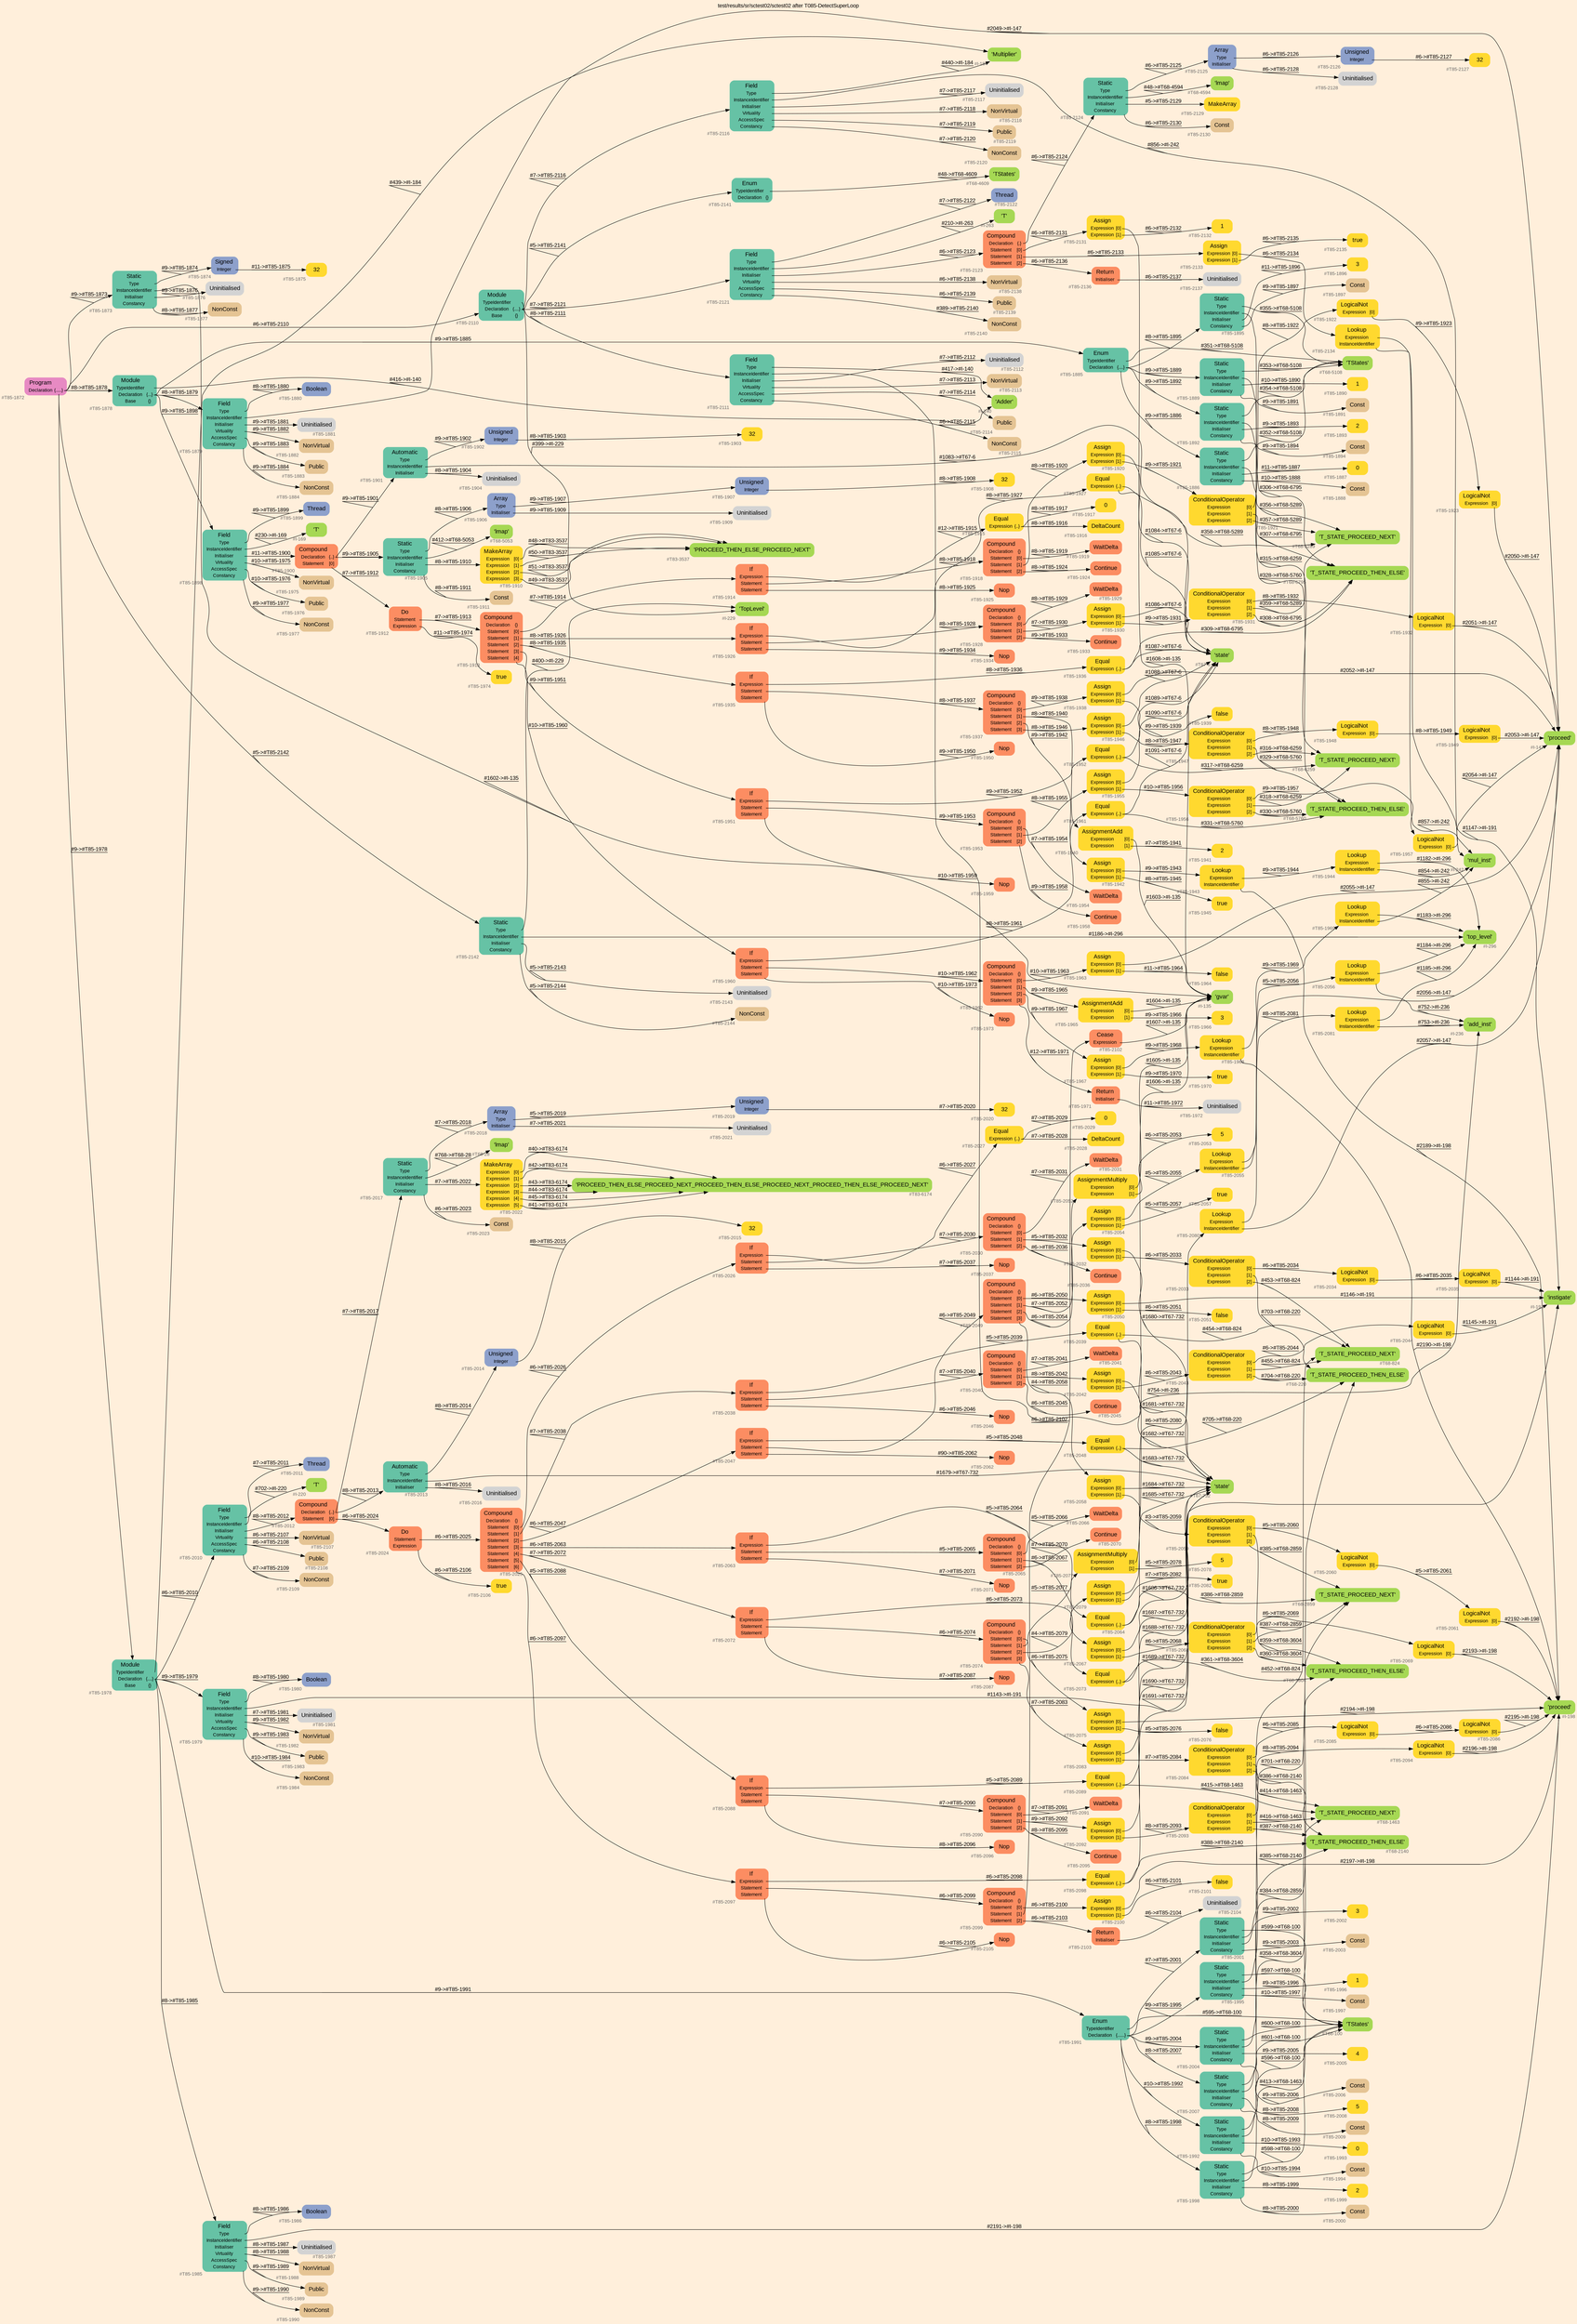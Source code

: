 digraph "test/results/sr/sctest02/sctest02 after T085-DetectSuperLoop" {
label = "test/results/sr/sctest02/sctest02 after T085-DetectSuperLoop"
labelloc = t
graph [
    rankdir = "LR"
    ranksep = 0.3
    bgcolor = antiquewhite1
    color = black
    fontcolor = black
    fontname = "Arial"
];
node [
    fontname = "Arial"
];
edge [
    fontname = "Arial"
];

// -------------------- node figure --------------------
// -------- block #T85-1872 ----------
"#T85-1872" [
    fillcolor = "/set28/4"
    xlabel = "#T85-1872"
    fontsize = "12"
    fontcolor = grey40
    shape = "plaintext"
    label = <<TABLE BORDER="0" CELLBORDER="0" CELLSPACING="0">
     <TR><TD><FONT COLOR="black" POINT-SIZE="15">Program</FONT></TD></TR>
     <TR><TD><FONT COLOR="black" POINT-SIZE="12">Declaration</FONT></TD><TD PORT="port0"><FONT COLOR="black" POINT-SIZE="12">{.....}</FONT></TD></TR>
    </TABLE>>
    style = "rounded,filled"
];

// -------- block #T85-1873 ----------
"#T85-1873" [
    fillcolor = "/set28/1"
    xlabel = "#T85-1873"
    fontsize = "12"
    fontcolor = grey40
    shape = "plaintext"
    label = <<TABLE BORDER="0" CELLBORDER="0" CELLSPACING="0">
     <TR><TD><FONT COLOR="black" POINT-SIZE="15">Static</FONT></TD></TR>
     <TR><TD><FONT COLOR="black" POINT-SIZE="12">Type</FONT></TD><TD PORT="port0"></TD></TR>
     <TR><TD><FONT COLOR="black" POINT-SIZE="12">InstanceIdentifier</FONT></TD><TD PORT="port1"></TD></TR>
     <TR><TD><FONT COLOR="black" POINT-SIZE="12">Initialiser</FONT></TD><TD PORT="port2"></TD></TR>
     <TR><TD><FONT COLOR="black" POINT-SIZE="12">Constancy</FONT></TD><TD PORT="port3"></TD></TR>
    </TABLE>>
    style = "rounded,filled"
];

// -------- block #T85-1874 ----------
"#T85-1874" [
    fillcolor = "/set28/3"
    xlabel = "#T85-1874"
    fontsize = "12"
    fontcolor = grey40
    shape = "plaintext"
    label = <<TABLE BORDER="0" CELLBORDER="0" CELLSPACING="0">
     <TR><TD><FONT COLOR="black" POINT-SIZE="15">Signed</FONT></TD></TR>
     <TR><TD><FONT COLOR="black" POINT-SIZE="12">Integer</FONT></TD><TD PORT="port0"></TD></TR>
    </TABLE>>
    style = "rounded,filled"
];

// -------- block #T85-1875 ----------
"#T85-1875" [
    fillcolor = "/set28/6"
    xlabel = "#T85-1875"
    fontsize = "12"
    fontcolor = grey40
    shape = "plaintext"
    label = <<TABLE BORDER="0" CELLBORDER="0" CELLSPACING="0">
     <TR><TD><FONT COLOR="black" POINT-SIZE="15">32</FONT></TD></TR>
    </TABLE>>
    style = "rounded,filled"
];

// -------- block #I-135 ----------
"#I-135" [
    fillcolor = "/set28/5"
    xlabel = "#I-135"
    fontsize = "12"
    fontcolor = grey40
    shape = "plaintext"
    label = <<TABLE BORDER="0" CELLBORDER="0" CELLSPACING="0">
     <TR><TD><FONT COLOR="black" POINT-SIZE="15">'gvar'</FONT></TD></TR>
    </TABLE>>
    style = "rounded,filled"
];

// -------- block #T85-1876 ----------
"#T85-1876" [
    xlabel = "#T85-1876"
    fontsize = "12"
    fontcolor = grey40
    shape = "plaintext"
    label = <<TABLE BORDER="0" CELLBORDER="0" CELLSPACING="0">
     <TR><TD><FONT COLOR="black" POINT-SIZE="15">Uninitialised</FONT></TD></TR>
    </TABLE>>
    style = "rounded,filled"
];

// -------- block #T85-1877 ----------
"#T85-1877" [
    fillcolor = "/set28/7"
    xlabel = "#T85-1877"
    fontsize = "12"
    fontcolor = grey40
    shape = "plaintext"
    label = <<TABLE BORDER="0" CELLBORDER="0" CELLSPACING="0">
     <TR><TD><FONT COLOR="black" POINT-SIZE="15">NonConst</FONT></TD></TR>
    </TABLE>>
    style = "rounded,filled"
];

// -------- block #T85-1878 ----------
"#T85-1878" [
    fillcolor = "/set28/1"
    xlabel = "#T85-1878"
    fontsize = "12"
    fontcolor = grey40
    shape = "plaintext"
    label = <<TABLE BORDER="0" CELLBORDER="0" CELLSPACING="0">
     <TR><TD><FONT COLOR="black" POINT-SIZE="15">Module</FONT></TD></TR>
     <TR><TD><FONT COLOR="black" POINT-SIZE="12">TypeIdentifier</FONT></TD><TD PORT="port0"></TD></TR>
     <TR><TD><FONT COLOR="black" POINT-SIZE="12">Declaration</FONT></TD><TD PORT="port1"><FONT COLOR="black" POINT-SIZE="12">{...}</FONT></TD></TR>
     <TR><TD><FONT COLOR="black" POINT-SIZE="12">Base</FONT></TD><TD PORT="port2"><FONT COLOR="black" POINT-SIZE="12">{}</FONT></TD></TR>
    </TABLE>>
    style = "rounded,filled"
];

// -------- block #I-140 ----------
"#I-140" [
    fillcolor = "/set28/5"
    xlabel = "#I-140"
    fontsize = "12"
    fontcolor = grey40
    shape = "plaintext"
    label = <<TABLE BORDER="0" CELLBORDER="0" CELLSPACING="0">
     <TR><TD><FONT COLOR="black" POINT-SIZE="15">'Adder'</FONT></TD></TR>
    </TABLE>>
    style = "rounded,filled"
];

// -------- block #T85-1879 ----------
"#T85-1879" [
    fillcolor = "/set28/1"
    xlabel = "#T85-1879"
    fontsize = "12"
    fontcolor = grey40
    shape = "plaintext"
    label = <<TABLE BORDER="0" CELLBORDER="0" CELLSPACING="0">
     <TR><TD><FONT COLOR="black" POINT-SIZE="15">Field</FONT></TD></TR>
     <TR><TD><FONT COLOR="black" POINT-SIZE="12">Type</FONT></TD><TD PORT="port0"></TD></TR>
     <TR><TD><FONT COLOR="black" POINT-SIZE="12">InstanceIdentifier</FONT></TD><TD PORT="port1"></TD></TR>
     <TR><TD><FONT COLOR="black" POINT-SIZE="12">Initialiser</FONT></TD><TD PORT="port2"></TD></TR>
     <TR><TD><FONT COLOR="black" POINT-SIZE="12">Virtuality</FONT></TD><TD PORT="port3"></TD></TR>
     <TR><TD><FONT COLOR="black" POINT-SIZE="12">AccessSpec</FONT></TD><TD PORT="port4"></TD></TR>
     <TR><TD><FONT COLOR="black" POINT-SIZE="12">Constancy</FONT></TD><TD PORT="port5"></TD></TR>
    </TABLE>>
    style = "rounded,filled"
];

// -------- block #T85-1880 ----------
"#T85-1880" [
    fillcolor = "/set28/3"
    xlabel = "#T85-1880"
    fontsize = "12"
    fontcolor = grey40
    shape = "plaintext"
    label = <<TABLE BORDER="0" CELLBORDER="0" CELLSPACING="0">
     <TR><TD><FONT COLOR="black" POINT-SIZE="15">Boolean</FONT></TD></TR>
    </TABLE>>
    style = "rounded,filled"
];

// -------- block #I-147 ----------
"#I-147" [
    fillcolor = "/set28/5"
    xlabel = "#I-147"
    fontsize = "12"
    fontcolor = grey40
    shape = "plaintext"
    label = <<TABLE BORDER="0" CELLBORDER="0" CELLSPACING="0">
     <TR><TD><FONT COLOR="black" POINT-SIZE="15">'proceed'</FONT></TD></TR>
    </TABLE>>
    style = "rounded,filled"
];

// -------- block #T85-1881 ----------
"#T85-1881" [
    xlabel = "#T85-1881"
    fontsize = "12"
    fontcolor = grey40
    shape = "plaintext"
    label = <<TABLE BORDER="0" CELLBORDER="0" CELLSPACING="0">
     <TR><TD><FONT COLOR="black" POINT-SIZE="15">Uninitialised</FONT></TD></TR>
    </TABLE>>
    style = "rounded,filled"
];

// -------- block #T85-1882 ----------
"#T85-1882" [
    fillcolor = "/set28/7"
    xlabel = "#T85-1882"
    fontsize = "12"
    fontcolor = grey40
    shape = "plaintext"
    label = <<TABLE BORDER="0" CELLBORDER="0" CELLSPACING="0">
     <TR><TD><FONT COLOR="black" POINT-SIZE="15">NonVirtual</FONT></TD></TR>
    </TABLE>>
    style = "rounded,filled"
];

// -------- block #T85-1883 ----------
"#T85-1883" [
    fillcolor = "/set28/7"
    xlabel = "#T85-1883"
    fontsize = "12"
    fontcolor = grey40
    shape = "plaintext"
    label = <<TABLE BORDER="0" CELLBORDER="0" CELLSPACING="0">
     <TR><TD><FONT COLOR="black" POINT-SIZE="15">Public</FONT></TD></TR>
    </TABLE>>
    style = "rounded,filled"
];

// -------- block #T85-1884 ----------
"#T85-1884" [
    fillcolor = "/set28/7"
    xlabel = "#T85-1884"
    fontsize = "12"
    fontcolor = grey40
    shape = "plaintext"
    label = <<TABLE BORDER="0" CELLBORDER="0" CELLSPACING="0">
     <TR><TD><FONT COLOR="black" POINT-SIZE="15">NonConst</FONT></TD></TR>
    </TABLE>>
    style = "rounded,filled"
];

// -------- block #T85-1885 ----------
"#T85-1885" [
    fillcolor = "/set28/1"
    xlabel = "#T85-1885"
    fontsize = "12"
    fontcolor = grey40
    shape = "plaintext"
    label = <<TABLE BORDER="0" CELLBORDER="0" CELLSPACING="0">
     <TR><TD><FONT COLOR="black" POINT-SIZE="15">Enum</FONT></TD></TR>
     <TR><TD><FONT COLOR="black" POINT-SIZE="12">TypeIdentifier</FONT></TD><TD PORT="port0"></TD></TR>
     <TR><TD><FONT COLOR="black" POINT-SIZE="12">Declaration</FONT></TD><TD PORT="port1"><FONT COLOR="black" POINT-SIZE="12">{....}</FONT></TD></TR>
    </TABLE>>
    style = "rounded,filled"
];

// -------- block #T68-5108 ----------
"#T68-5108" [
    fillcolor = "/set28/5"
    xlabel = "#T68-5108"
    fontsize = "12"
    fontcolor = grey40
    shape = "plaintext"
    label = <<TABLE BORDER="0" CELLBORDER="0" CELLSPACING="0">
     <TR><TD><FONT COLOR="black" POINT-SIZE="15">'TStates'</FONT></TD></TR>
    </TABLE>>
    style = "rounded,filled"
];

// -------- block #T85-1886 ----------
"#T85-1886" [
    fillcolor = "/set28/1"
    xlabel = "#T85-1886"
    fontsize = "12"
    fontcolor = grey40
    shape = "plaintext"
    label = <<TABLE BORDER="0" CELLBORDER="0" CELLSPACING="0">
     <TR><TD><FONT COLOR="black" POINT-SIZE="15">Static</FONT></TD></TR>
     <TR><TD><FONT COLOR="black" POINT-SIZE="12">Type</FONT></TD><TD PORT="port0"></TD></TR>
     <TR><TD><FONT COLOR="black" POINT-SIZE="12">InstanceIdentifier</FONT></TD><TD PORT="port1"></TD></TR>
     <TR><TD><FONT COLOR="black" POINT-SIZE="12">Initialiser</FONT></TD><TD PORT="port2"></TD></TR>
     <TR><TD><FONT COLOR="black" POINT-SIZE="12">Constancy</FONT></TD><TD PORT="port3"></TD></TR>
    </TABLE>>
    style = "rounded,filled"
];

// -------- block #T68-5289 ----------
"#T68-5289" [
    fillcolor = "/set28/5"
    xlabel = "#T68-5289"
    fontsize = "12"
    fontcolor = grey40
    shape = "plaintext"
    label = <<TABLE BORDER="0" CELLBORDER="0" CELLSPACING="0">
     <TR><TD><FONT COLOR="black" POINT-SIZE="15">'T_STATE_PROCEED_NEXT'</FONT></TD></TR>
    </TABLE>>
    style = "rounded,filled"
];

// -------- block #T85-1887 ----------
"#T85-1887" [
    fillcolor = "/set28/6"
    xlabel = "#T85-1887"
    fontsize = "12"
    fontcolor = grey40
    shape = "plaintext"
    label = <<TABLE BORDER="0" CELLBORDER="0" CELLSPACING="0">
     <TR><TD><FONT COLOR="black" POINT-SIZE="15">0</FONT></TD></TR>
    </TABLE>>
    style = "rounded,filled"
];

// -------- block #T85-1888 ----------
"#T85-1888" [
    fillcolor = "/set28/7"
    xlabel = "#T85-1888"
    fontsize = "12"
    fontcolor = grey40
    shape = "plaintext"
    label = <<TABLE BORDER="0" CELLBORDER="0" CELLSPACING="0">
     <TR><TD><FONT COLOR="black" POINT-SIZE="15">Const</FONT></TD></TR>
    </TABLE>>
    style = "rounded,filled"
];

// -------- block #T85-1889 ----------
"#T85-1889" [
    fillcolor = "/set28/1"
    xlabel = "#T85-1889"
    fontsize = "12"
    fontcolor = grey40
    shape = "plaintext"
    label = <<TABLE BORDER="0" CELLBORDER="0" CELLSPACING="0">
     <TR><TD><FONT COLOR="black" POINT-SIZE="15">Static</FONT></TD></TR>
     <TR><TD><FONT COLOR="black" POINT-SIZE="12">Type</FONT></TD><TD PORT="port0"></TD></TR>
     <TR><TD><FONT COLOR="black" POINT-SIZE="12">InstanceIdentifier</FONT></TD><TD PORT="port1"></TD></TR>
     <TR><TD><FONT COLOR="black" POINT-SIZE="12">Initialiser</FONT></TD><TD PORT="port2"></TD></TR>
     <TR><TD><FONT COLOR="black" POINT-SIZE="12">Constancy</FONT></TD><TD PORT="port3"></TD></TR>
    </TABLE>>
    style = "rounded,filled"
];

// -------- block #T68-5760 ----------
"#T68-5760" [
    fillcolor = "/set28/5"
    xlabel = "#T68-5760"
    fontsize = "12"
    fontcolor = grey40
    shape = "plaintext"
    label = <<TABLE BORDER="0" CELLBORDER="0" CELLSPACING="0">
     <TR><TD><FONT COLOR="black" POINT-SIZE="15">'T_STATE_PROCEED_THEN_ELSE'</FONT></TD></TR>
    </TABLE>>
    style = "rounded,filled"
];

// -------- block #T85-1890 ----------
"#T85-1890" [
    fillcolor = "/set28/6"
    xlabel = "#T85-1890"
    fontsize = "12"
    fontcolor = grey40
    shape = "plaintext"
    label = <<TABLE BORDER="0" CELLBORDER="0" CELLSPACING="0">
     <TR><TD><FONT COLOR="black" POINT-SIZE="15">1</FONT></TD></TR>
    </TABLE>>
    style = "rounded,filled"
];

// -------- block #T85-1891 ----------
"#T85-1891" [
    fillcolor = "/set28/7"
    xlabel = "#T85-1891"
    fontsize = "12"
    fontcolor = grey40
    shape = "plaintext"
    label = <<TABLE BORDER="0" CELLBORDER="0" CELLSPACING="0">
     <TR><TD><FONT COLOR="black" POINT-SIZE="15">Const</FONT></TD></TR>
    </TABLE>>
    style = "rounded,filled"
];

// -------- block #T85-1892 ----------
"#T85-1892" [
    fillcolor = "/set28/1"
    xlabel = "#T85-1892"
    fontsize = "12"
    fontcolor = grey40
    shape = "plaintext"
    label = <<TABLE BORDER="0" CELLBORDER="0" CELLSPACING="0">
     <TR><TD><FONT COLOR="black" POINT-SIZE="15">Static</FONT></TD></TR>
     <TR><TD><FONT COLOR="black" POINT-SIZE="12">Type</FONT></TD><TD PORT="port0"></TD></TR>
     <TR><TD><FONT COLOR="black" POINT-SIZE="12">InstanceIdentifier</FONT></TD><TD PORT="port1"></TD></TR>
     <TR><TD><FONT COLOR="black" POINT-SIZE="12">Initialiser</FONT></TD><TD PORT="port2"></TD></TR>
     <TR><TD><FONT COLOR="black" POINT-SIZE="12">Constancy</FONT></TD><TD PORT="port3"></TD></TR>
    </TABLE>>
    style = "rounded,filled"
];

// -------- block #T68-6259 ----------
"#T68-6259" [
    fillcolor = "/set28/5"
    xlabel = "#T68-6259"
    fontsize = "12"
    fontcolor = grey40
    shape = "plaintext"
    label = <<TABLE BORDER="0" CELLBORDER="0" CELLSPACING="0">
     <TR><TD><FONT COLOR="black" POINT-SIZE="15">'T_STATE_PROCEED_NEXT'</FONT></TD></TR>
    </TABLE>>
    style = "rounded,filled"
];

// -------- block #T85-1893 ----------
"#T85-1893" [
    fillcolor = "/set28/6"
    xlabel = "#T85-1893"
    fontsize = "12"
    fontcolor = grey40
    shape = "plaintext"
    label = <<TABLE BORDER="0" CELLBORDER="0" CELLSPACING="0">
     <TR><TD><FONT COLOR="black" POINT-SIZE="15">2</FONT></TD></TR>
    </TABLE>>
    style = "rounded,filled"
];

// -------- block #T85-1894 ----------
"#T85-1894" [
    fillcolor = "/set28/7"
    xlabel = "#T85-1894"
    fontsize = "12"
    fontcolor = grey40
    shape = "plaintext"
    label = <<TABLE BORDER="0" CELLBORDER="0" CELLSPACING="0">
     <TR><TD><FONT COLOR="black" POINT-SIZE="15">Const</FONT></TD></TR>
    </TABLE>>
    style = "rounded,filled"
];

// -------- block #T85-1895 ----------
"#T85-1895" [
    fillcolor = "/set28/1"
    xlabel = "#T85-1895"
    fontsize = "12"
    fontcolor = grey40
    shape = "plaintext"
    label = <<TABLE BORDER="0" CELLBORDER="0" CELLSPACING="0">
     <TR><TD><FONT COLOR="black" POINT-SIZE="15">Static</FONT></TD></TR>
     <TR><TD><FONT COLOR="black" POINT-SIZE="12">Type</FONT></TD><TD PORT="port0"></TD></TR>
     <TR><TD><FONT COLOR="black" POINT-SIZE="12">InstanceIdentifier</FONT></TD><TD PORT="port1"></TD></TR>
     <TR><TD><FONT COLOR="black" POINT-SIZE="12">Initialiser</FONT></TD><TD PORT="port2"></TD></TR>
     <TR><TD><FONT COLOR="black" POINT-SIZE="12">Constancy</FONT></TD><TD PORT="port3"></TD></TR>
    </TABLE>>
    style = "rounded,filled"
];

// -------- block #T68-6795 ----------
"#T68-6795" [
    fillcolor = "/set28/5"
    xlabel = "#T68-6795"
    fontsize = "12"
    fontcolor = grey40
    shape = "plaintext"
    label = <<TABLE BORDER="0" CELLBORDER="0" CELLSPACING="0">
     <TR><TD><FONT COLOR="black" POINT-SIZE="15">'T_STATE_PROCEED_THEN_ELSE'</FONT></TD></TR>
    </TABLE>>
    style = "rounded,filled"
];

// -------- block #T85-1896 ----------
"#T85-1896" [
    fillcolor = "/set28/6"
    xlabel = "#T85-1896"
    fontsize = "12"
    fontcolor = grey40
    shape = "plaintext"
    label = <<TABLE BORDER="0" CELLBORDER="0" CELLSPACING="0">
     <TR><TD><FONT COLOR="black" POINT-SIZE="15">3</FONT></TD></TR>
    </TABLE>>
    style = "rounded,filled"
];

// -------- block #T85-1897 ----------
"#T85-1897" [
    fillcolor = "/set28/7"
    xlabel = "#T85-1897"
    fontsize = "12"
    fontcolor = grey40
    shape = "plaintext"
    label = <<TABLE BORDER="0" CELLBORDER="0" CELLSPACING="0">
     <TR><TD><FONT COLOR="black" POINT-SIZE="15">Const</FONT></TD></TR>
    </TABLE>>
    style = "rounded,filled"
];

// -------- block #T85-1898 ----------
"#T85-1898" [
    fillcolor = "/set28/1"
    xlabel = "#T85-1898"
    fontsize = "12"
    fontcolor = grey40
    shape = "plaintext"
    label = <<TABLE BORDER="0" CELLBORDER="0" CELLSPACING="0">
     <TR><TD><FONT COLOR="black" POINT-SIZE="15">Field</FONT></TD></TR>
     <TR><TD><FONT COLOR="black" POINT-SIZE="12">Type</FONT></TD><TD PORT="port0"></TD></TR>
     <TR><TD><FONT COLOR="black" POINT-SIZE="12">InstanceIdentifier</FONT></TD><TD PORT="port1"></TD></TR>
     <TR><TD><FONT COLOR="black" POINT-SIZE="12">Initialiser</FONT></TD><TD PORT="port2"></TD></TR>
     <TR><TD><FONT COLOR="black" POINT-SIZE="12">Virtuality</FONT></TD><TD PORT="port3"></TD></TR>
     <TR><TD><FONT COLOR="black" POINT-SIZE="12">AccessSpec</FONT></TD><TD PORT="port4"></TD></TR>
     <TR><TD><FONT COLOR="black" POINT-SIZE="12">Constancy</FONT></TD><TD PORT="port5"></TD></TR>
    </TABLE>>
    style = "rounded,filled"
];

// -------- block #T85-1899 ----------
"#T85-1899" [
    fillcolor = "/set28/3"
    xlabel = "#T85-1899"
    fontsize = "12"
    fontcolor = grey40
    shape = "plaintext"
    label = <<TABLE BORDER="0" CELLBORDER="0" CELLSPACING="0">
     <TR><TD><FONT COLOR="black" POINT-SIZE="15">Thread</FONT></TD></TR>
    </TABLE>>
    style = "rounded,filled"
];

// -------- block #I-169 ----------
"#I-169" [
    fillcolor = "/set28/5"
    xlabel = "#I-169"
    fontsize = "12"
    fontcolor = grey40
    shape = "plaintext"
    label = <<TABLE BORDER="0" CELLBORDER="0" CELLSPACING="0">
     <TR><TD><FONT COLOR="black" POINT-SIZE="15">'T'</FONT></TD></TR>
    </TABLE>>
    style = "rounded,filled"
];

// -------- block #T85-1900 ----------
"#T85-1900" [
    fillcolor = "/set28/2"
    xlabel = "#T85-1900"
    fontsize = "12"
    fontcolor = grey40
    shape = "plaintext"
    label = <<TABLE BORDER="0" CELLBORDER="0" CELLSPACING="0">
     <TR><TD><FONT COLOR="black" POINT-SIZE="15">Compound</FONT></TD></TR>
     <TR><TD><FONT COLOR="black" POINT-SIZE="12">Declaration</FONT></TD><TD PORT="port0"><FONT COLOR="black" POINT-SIZE="12">{..}</FONT></TD></TR>
     <TR><TD><FONT COLOR="black" POINT-SIZE="12">Statement</FONT></TD><TD PORT="port1"><FONT COLOR="black" POINT-SIZE="12">[0]</FONT></TD></TR>
    </TABLE>>
    style = "rounded,filled"
];

// -------- block #T85-1901 ----------
"#T85-1901" [
    fillcolor = "/set28/1"
    xlabel = "#T85-1901"
    fontsize = "12"
    fontcolor = grey40
    shape = "plaintext"
    label = <<TABLE BORDER="0" CELLBORDER="0" CELLSPACING="0">
     <TR><TD><FONT COLOR="black" POINT-SIZE="15">Automatic</FONT></TD></TR>
     <TR><TD><FONT COLOR="black" POINT-SIZE="12">Type</FONT></TD><TD PORT="port0"></TD></TR>
     <TR><TD><FONT COLOR="black" POINT-SIZE="12">InstanceIdentifier</FONT></TD><TD PORT="port1"></TD></TR>
     <TR><TD><FONT COLOR="black" POINT-SIZE="12">Initialiser</FONT></TD><TD PORT="port2"></TD></TR>
    </TABLE>>
    style = "rounded,filled"
];

// -------- block #T85-1902 ----------
"#T85-1902" [
    fillcolor = "/set28/3"
    xlabel = "#T85-1902"
    fontsize = "12"
    fontcolor = grey40
    shape = "plaintext"
    label = <<TABLE BORDER="0" CELLBORDER="0" CELLSPACING="0">
     <TR><TD><FONT COLOR="black" POINT-SIZE="15">Unsigned</FONT></TD></TR>
     <TR><TD><FONT COLOR="black" POINT-SIZE="12">Integer</FONT></TD><TD PORT="port0"></TD></TR>
    </TABLE>>
    style = "rounded,filled"
];

// -------- block #T85-1903 ----------
"#T85-1903" [
    fillcolor = "/set28/6"
    xlabel = "#T85-1903"
    fontsize = "12"
    fontcolor = grey40
    shape = "plaintext"
    label = <<TABLE BORDER="0" CELLBORDER="0" CELLSPACING="0">
     <TR><TD><FONT COLOR="black" POINT-SIZE="15">32</FONT></TD></TR>
    </TABLE>>
    style = "rounded,filled"
];

// -------- block #T67-6 ----------
"#T67-6" [
    fillcolor = "/set28/5"
    xlabel = "#T67-6"
    fontsize = "12"
    fontcolor = grey40
    shape = "plaintext"
    label = <<TABLE BORDER="0" CELLBORDER="0" CELLSPACING="0">
     <TR><TD><FONT COLOR="black" POINT-SIZE="15">'state'</FONT></TD></TR>
    </TABLE>>
    style = "rounded,filled"
];

// -------- block #T85-1904 ----------
"#T85-1904" [
    xlabel = "#T85-1904"
    fontsize = "12"
    fontcolor = grey40
    shape = "plaintext"
    label = <<TABLE BORDER="0" CELLBORDER="0" CELLSPACING="0">
     <TR><TD><FONT COLOR="black" POINT-SIZE="15">Uninitialised</FONT></TD></TR>
    </TABLE>>
    style = "rounded,filled"
];

// -------- block #T85-1905 ----------
"#T85-1905" [
    fillcolor = "/set28/1"
    xlabel = "#T85-1905"
    fontsize = "12"
    fontcolor = grey40
    shape = "plaintext"
    label = <<TABLE BORDER="0" CELLBORDER="0" CELLSPACING="0">
     <TR><TD><FONT COLOR="black" POINT-SIZE="15">Static</FONT></TD></TR>
     <TR><TD><FONT COLOR="black" POINT-SIZE="12">Type</FONT></TD><TD PORT="port0"></TD></TR>
     <TR><TD><FONT COLOR="black" POINT-SIZE="12">InstanceIdentifier</FONT></TD><TD PORT="port1"></TD></TR>
     <TR><TD><FONT COLOR="black" POINT-SIZE="12">Initialiser</FONT></TD><TD PORT="port2"></TD></TR>
     <TR><TD><FONT COLOR="black" POINT-SIZE="12">Constancy</FONT></TD><TD PORT="port3"></TD></TR>
    </TABLE>>
    style = "rounded,filled"
];

// -------- block #T85-1906 ----------
"#T85-1906" [
    fillcolor = "/set28/3"
    xlabel = "#T85-1906"
    fontsize = "12"
    fontcolor = grey40
    shape = "plaintext"
    label = <<TABLE BORDER="0" CELLBORDER="0" CELLSPACING="0">
     <TR><TD><FONT COLOR="black" POINT-SIZE="15">Array</FONT></TD></TR>
     <TR><TD><FONT COLOR="black" POINT-SIZE="12">Type</FONT></TD><TD PORT="port0"></TD></TR>
     <TR><TD><FONT COLOR="black" POINT-SIZE="12">Initialiser</FONT></TD><TD PORT="port1"></TD></TR>
    </TABLE>>
    style = "rounded,filled"
];

// -------- block #T85-1907 ----------
"#T85-1907" [
    fillcolor = "/set28/3"
    xlabel = "#T85-1907"
    fontsize = "12"
    fontcolor = grey40
    shape = "plaintext"
    label = <<TABLE BORDER="0" CELLBORDER="0" CELLSPACING="0">
     <TR><TD><FONT COLOR="black" POINT-SIZE="15">Unsigned</FONT></TD></TR>
     <TR><TD><FONT COLOR="black" POINT-SIZE="12">Integer</FONT></TD><TD PORT="port0"></TD></TR>
    </TABLE>>
    style = "rounded,filled"
];

// -------- block #T85-1908 ----------
"#T85-1908" [
    fillcolor = "/set28/6"
    xlabel = "#T85-1908"
    fontsize = "12"
    fontcolor = grey40
    shape = "plaintext"
    label = <<TABLE BORDER="0" CELLBORDER="0" CELLSPACING="0">
     <TR><TD><FONT COLOR="black" POINT-SIZE="15">32</FONT></TD></TR>
    </TABLE>>
    style = "rounded,filled"
];

// -------- block #T85-1909 ----------
"#T85-1909" [
    xlabel = "#T85-1909"
    fontsize = "12"
    fontcolor = grey40
    shape = "plaintext"
    label = <<TABLE BORDER="0" CELLBORDER="0" CELLSPACING="0">
     <TR><TD><FONT COLOR="black" POINT-SIZE="15">Uninitialised</FONT></TD></TR>
    </TABLE>>
    style = "rounded,filled"
];

// -------- block #T68-5053 ----------
"#T68-5053" [
    fillcolor = "/set28/5"
    xlabel = "#T68-5053"
    fontsize = "12"
    fontcolor = grey40
    shape = "plaintext"
    label = <<TABLE BORDER="0" CELLBORDER="0" CELLSPACING="0">
     <TR><TD><FONT COLOR="black" POINT-SIZE="15">'lmap'</FONT></TD></TR>
    </TABLE>>
    style = "rounded,filled"
];

// -------- block #T85-1910 ----------
"#T85-1910" [
    fillcolor = "/set28/6"
    xlabel = "#T85-1910"
    fontsize = "12"
    fontcolor = grey40
    shape = "plaintext"
    label = <<TABLE BORDER="0" CELLBORDER="0" CELLSPACING="0">
     <TR><TD><FONT COLOR="black" POINT-SIZE="15">MakeArray</FONT></TD></TR>
     <TR><TD><FONT COLOR="black" POINT-SIZE="12">Expression</FONT></TD><TD PORT="port0"><FONT COLOR="black" POINT-SIZE="12">[0]</FONT></TD></TR>
     <TR><TD><FONT COLOR="black" POINT-SIZE="12">Expression</FONT></TD><TD PORT="port1"><FONT COLOR="black" POINT-SIZE="12">[1]</FONT></TD></TR>
     <TR><TD><FONT COLOR="black" POINT-SIZE="12">Expression</FONT></TD><TD PORT="port2"><FONT COLOR="black" POINT-SIZE="12">[2]</FONT></TD></TR>
     <TR><TD><FONT COLOR="black" POINT-SIZE="12">Expression</FONT></TD><TD PORT="port3"><FONT COLOR="black" POINT-SIZE="12">[3]</FONT></TD></TR>
    </TABLE>>
    style = "rounded,filled"
];

// -------- block #T83-3537 ----------
"#T83-3537" [
    fillcolor = "/set28/5"
    xlabel = "#T83-3537"
    fontsize = "12"
    fontcolor = grey40
    shape = "plaintext"
    label = <<TABLE BORDER="0" CELLBORDER="0" CELLSPACING="0">
     <TR><TD><FONT COLOR="black" POINT-SIZE="15">'PROCEED_THEN_ELSE_PROCEED_NEXT'</FONT></TD></TR>
    </TABLE>>
    style = "rounded,filled"
];

// -------- block #T85-1911 ----------
"#T85-1911" [
    fillcolor = "/set28/7"
    xlabel = "#T85-1911"
    fontsize = "12"
    fontcolor = grey40
    shape = "plaintext"
    label = <<TABLE BORDER="0" CELLBORDER="0" CELLSPACING="0">
     <TR><TD><FONT COLOR="black" POINT-SIZE="15">Const</FONT></TD></TR>
    </TABLE>>
    style = "rounded,filled"
];

// -------- block #T85-1912 ----------
"#T85-1912" [
    fillcolor = "/set28/2"
    xlabel = "#T85-1912"
    fontsize = "12"
    fontcolor = grey40
    shape = "plaintext"
    label = <<TABLE BORDER="0" CELLBORDER="0" CELLSPACING="0">
     <TR><TD><FONT COLOR="black" POINT-SIZE="15">Do</FONT></TD></TR>
     <TR><TD><FONT COLOR="black" POINT-SIZE="12">Statement</FONT></TD><TD PORT="port0"></TD></TR>
     <TR><TD><FONT COLOR="black" POINT-SIZE="12">Expression</FONT></TD><TD PORT="port1"></TD></TR>
    </TABLE>>
    style = "rounded,filled"
];

// -------- block #T85-1913 ----------
"#T85-1913" [
    fillcolor = "/set28/2"
    xlabel = "#T85-1913"
    fontsize = "12"
    fontcolor = grey40
    shape = "plaintext"
    label = <<TABLE BORDER="0" CELLBORDER="0" CELLSPACING="0">
     <TR><TD><FONT COLOR="black" POINT-SIZE="15">Compound</FONT></TD></TR>
     <TR><TD><FONT COLOR="black" POINT-SIZE="12">Declaration</FONT></TD><TD PORT="port0"><FONT COLOR="black" POINT-SIZE="12">{}</FONT></TD></TR>
     <TR><TD><FONT COLOR="black" POINT-SIZE="12">Statement</FONT></TD><TD PORT="port1"><FONT COLOR="black" POINT-SIZE="12">[0]</FONT></TD></TR>
     <TR><TD><FONT COLOR="black" POINT-SIZE="12">Statement</FONT></TD><TD PORT="port2"><FONT COLOR="black" POINT-SIZE="12">[1]</FONT></TD></TR>
     <TR><TD><FONT COLOR="black" POINT-SIZE="12">Statement</FONT></TD><TD PORT="port3"><FONT COLOR="black" POINT-SIZE="12">[2]</FONT></TD></TR>
     <TR><TD><FONT COLOR="black" POINT-SIZE="12">Statement</FONT></TD><TD PORT="port4"><FONT COLOR="black" POINT-SIZE="12">[3]</FONT></TD></TR>
     <TR><TD><FONT COLOR="black" POINT-SIZE="12">Statement</FONT></TD><TD PORT="port5"><FONT COLOR="black" POINT-SIZE="12">[4]</FONT></TD></TR>
    </TABLE>>
    style = "rounded,filled"
];

// -------- block #T85-1914 ----------
"#T85-1914" [
    fillcolor = "/set28/2"
    xlabel = "#T85-1914"
    fontsize = "12"
    fontcolor = grey40
    shape = "plaintext"
    label = <<TABLE BORDER="0" CELLBORDER="0" CELLSPACING="0">
     <TR><TD><FONT COLOR="black" POINT-SIZE="15">If</FONT></TD></TR>
     <TR><TD><FONT COLOR="black" POINT-SIZE="12">Expression</FONT></TD><TD PORT="port0"></TD></TR>
     <TR><TD><FONT COLOR="black" POINT-SIZE="12">Statement</FONT></TD><TD PORT="port1"></TD></TR>
     <TR><TD><FONT COLOR="black" POINT-SIZE="12">Statement</FONT></TD><TD PORT="port2"></TD></TR>
    </TABLE>>
    style = "rounded,filled"
];

// -------- block #T85-1915 ----------
"#T85-1915" [
    fillcolor = "/set28/6"
    xlabel = "#T85-1915"
    fontsize = "12"
    fontcolor = grey40
    shape = "plaintext"
    label = <<TABLE BORDER="0" CELLBORDER="0" CELLSPACING="0">
     <TR><TD><FONT COLOR="black" POINT-SIZE="15">Equal</FONT></TD></TR>
     <TR><TD><FONT COLOR="black" POINT-SIZE="12">Expression</FONT></TD><TD PORT="port0"><FONT COLOR="black" POINT-SIZE="12">{..}</FONT></TD></TR>
    </TABLE>>
    style = "rounded,filled"
];

// -------- block #T85-1916 ----------
"#T85-1916" [
    fillcolor = "/set28/6"
    xlabel = "#T85-1916"
    fontsize = "12"
    fontcolor = grey40
    shape = "plaintext"
    label = <<TABLE BORDER="0" CELLBORDER="0" CELLSPACING="0">
     <TR><TD><FONT COLOR="black" POINT-SIZE="15">DeltaCount</FONT></TD></TR>
    </TABLE>>
    style = "rounded,filled"
];

// -------- block #T85-1917 ----------
"#T85-1917" [
    fillcolor = "/set28/6"
    xlabel = "#T85-1917"
    fontsize = "12"
    fontcolor = grey40
    shape = "plaintext"
    label = <<TABLE BORDER="0" CELLBORDER="0" CELLSPACING="0">
     <TR><TD><FONT COLOR="black" POINT-SIZE="15">0</FONT></TD></TR>
    </TABLE>>
    style = "rounded,filled"
];

// -------- block #T85-1918 ----------
"#T85-1918" [
    fillcolor = "/set28/2"
    xlabel = "#T85-1918"
    fontsize = "12"
    fontcolor = grey40
    shape = "plaintext"
    label = <<TABLE BORDER="0" CELLBORDER="0" CELLSPACING="0">
     <TR><TD><FONT COLOR="black" POINT-SIZE="15">Compound</FONT></TD></TR>
     <TR><TD><FONT COLOR="black" POINT-SIZE="12">Declaration</FONT></TD><TD PORT="port0"><FONT COLOR="black" POINT-SIZE="12">{}</FONT></TD></TR>
     <TR><TD><FONT COLOR="black" POINT-SIZE="12">Statement</FONT></TD><TD PORT="port1"><FONT COLOR="black" POINT-SIZE="12">[0]</FONT></TD></TR>
     <TR><TD><FONT COLOR="black" POINT-SIZE="12">Statement</FONT></TD><TD PORT="port2"><FONT COLOR="black" POINT-SIZE="12">[1]</FONT></TD></TR>
     <TR><TD><FONT COLOR="black" POINT-SIZE="12">Statement</FONT></TD><TD PORT="port3"><FONT COLOR="black" POINT-SIZE="12">[2]</FONT></TD></TR>
    </TABLE>>
    style = "rounded,filled"
];

// -------- block #T85-1919 ----------
"#T85-1919" [
    fillcolor = "/set28/2"
    xlabel = "#T85-1919"
    fontsize = "12"
    fontcolor = grey40
    shape = "plaintext"
    label = <<TABLE BORDER="0" CELLBORDER="0" CELLSPACING="0">
     <TR><TD><FONT COLOR="black" POINT-SIZE="15">WaitDelta</FONT></TD></TR>
    </TABLE>>
    style = "rounded,filled"
];

// -------- block #T85-1920 ----------
"#T85-1920" [
    fillcolor = "/set28/6"
    xlabel = "#T85-1920"
    fontsize = "12"
    fontcolor = grey40
    shape = "plaintext"
    label = <<TABLE BORDER="0" CELLBORDER="0" CELLSPACING="0">
     <TR><TD><FONT COLOR="black" POINT-SIZE="15">Assign</FONT></TD></TR>
     <TR><TD><FONT COLOR="black" POINT-SIZE="12">Expression</FONT></TD><TD PORT="port0"><FONT COLOR="black" POINT-SIZE="12">[0]</FONT></TD></TR>
     <TR><TD><FONT COLOR="black" POINT-SIZE="12">Expression</FONT></TD><TD PORT="port1"><FONT COLOR="black" POINT-SIZE="12">[1]</FONT></TD></TR>
    </TABLE>>
    style = "rounded,filled"
];

// -------- block #T85-1921 ----------
"#T85-1921" [
    fillcolor = "/set28/6"
    xlabel = "#T85-1921"
    fontsize = "12"
    fontcolor = grey40
    shape = "plaintext"
    label = <<TABLE BORDER="0" CELLBORDER="0" CELLSPACING="0">
     <TR><TD><FONT COLOR="black" POINT-SIZE="15">ConditionalOperator</FONT></TD></TR>
     <TR><TD><FONT COLOR="black" POINT-SIZE="12">Expression</FONT></TD><TD PORT="port0"><FONT COLOR="black" POINT-SIZE="12">[0]</FONT></TD></TR>
     <TR><TD><FONT COLOR="black" POINT-SIZE="12">Expression</FONT></TD><TD PORT="port1"><FONT COLOR="black" POINT-SIZE="12">[1]</FONT></TD></TR>
     <TR><TD><FONT COLOR="black" POINT-SIZE="12">Expression</FONT></TD><TD PORT="port2"><FONT COLOR="black" POINT-SIZE="12">[2]</FONT></TD></TR>
    </TABLE>>
    style = "rounded,filled"
];

// -------- block #T85-1922 ----------
"#T85-1922" [
    fillcolor = "/set28/6"
    xlabel = "#T85-1922"
    fontsize = "12"
    fontcolor = grey40
    shape = "plaintext"
    label = <<TABLE BORDER="0" CELLBORDER="0" CELLSPACING="0">
     <TR><TD><FONT COLOR="black" POINT-SIZE="15">LogicalNot</FONT></TD></TR>
     <TR><TD><FONT COLOR="black" POINT-SIZE="12">Expression</FONT></TD><TD PORT="port0"><FONT COLOR="black" POINT-SIZE="12">[0]</FONT></TD></TR>
    </TABLE>>
    style = "rounded,filled"
];

// -------- block #T85-1923 ----------
"#T85-1923" [
    fillcolor = "/set28/6"
    xlabel = "#T85-1923"
    fontsize = "12"
    fontcolor = grey40
    shape = "plaintext"
    label = <<TABLE BORDER="0" CELLBORDER="0" CELLSPACING="0">
     <TR><TD><FONT COLOR="black" POINT-SIZE="15">LogicalNot</FONT></TD></TR>
     <TR><TD><FONT COLOR="black" POINT-SIZE="12">Expression</FONT></TD><TD PORT="port0"><FONT COLOR="black" POINT-SIZE="12">[0]</FONT></TD></TR>
    </TABLE>>
    style = "rounded,filled"
];

// -------- block #T85-1924 ----------
"#T85-1924" [
    fillcolor = "/set28/2"
    xlabel = "#T85-1924"
    fontsize = "12"
    fontcolor = grey40
    shape = "plaintext"
    label = <<TABLE BORDER="0" CELLBORDER="0" CELLSPACING="0">
     <TR><TD><FONT COLOR="black" POINT-SIZE="15">Continue</FONT></TD></TR>
    </TABLE>>
    style = "rounded,filled"
];

// -------- block #T85-1925 ----------
"#T85-1925" [
    fillcolor = "/set28/2"
    xlabel = "#T85-1925"
    fontsize = "12"
    fontcolor = grey40
    shape = "plaintext"
    label = <<TABLE BORDER="0" CELLBORDER="0" CELLSPACING="0">
     <TR><TD><FONT COLOR="black" POINT-SIZE="15">Nop</FONT></TD></TR>
    </TABLE>>
    style = "rounded,filled"
];

// -------- block #T85-1926 ----------
"#T85-1926" [
    fillcolor = "/set28/2"
    xlabel = "#T85-1926"
    fontsize = "12"
    fontcolor = grey40
    shape = "plaintext"
    label = <<TABLE BORDER="0" CELLBORDER="0" CELLSPACING="0">
     <TR><TD><FONT COLOR="black" POINT-SIZE="15">If</FONT></TD></TR>
     <TR><TD><FONT COLOR="black" POINT-SIZE="12">Expression</FONT></TD><TD PORT="port0"></TD></TR>
     <TR><TD><FONT COLOR="black" POINT-SIZE="12">Statement</FONT></TD><TD PORT="port1"></TD></TR>
     <TR><TD><FONT COLOR="black" POINT-SIZE="12">Statement</FONT></TD><TD PORT="port2"></TD></TR>
    </TABLE>>
    style = "rounded,filled"
];

// -------- block #T85-1927 ----------
"#T85-1927" [
    fillcolor = "/set28/6"
    xlabel = "#T85-1927"
    fontsize = "12"
    fontcolor = grey40
    shape = "plaintext"
    label = <<TABLE BORDER="0" CELLBORDER="0" CELLSPACING="0">
     <TR><TD><FONT COLOR="black" POINT-SIZE="15">Equal</FONT></TD></TR>
     <TR><TD><FONT COLOR="black" POINT-SIZE="12">Expression</FONT></TD><TD PORT="port0"><FONT COLOR="black" POINT-SIZE="12">{..}</FONT></TD></TR>
    </TABLE>>
    style = "rounded,filled"
];

// -------- block #T85-1928 ----------
"#T85-1928" [
    fillcolor = "/set28/2"
    xlabel = "#T85-1928"
    fontsize = "12"
    fontcolor = grey40
    shape = "plaintext"
    label = <<TABLE BORDER="0" CELLBORDER="0" CELLSPACING="0">
     <TR><TD><FONT COLOR="black" POINT-SIZE="15">Compound</FONT></TD></TR>
     <TR><TD><FONT COLOR="black" POINT-SIZE="12">Declaration</FONT></TD><TD PORT="port0"><FONT COLOR="black" POINT-SIZE="12">{}</FONT></TD></TR>
     <TR><TD><FONT COLOR="black" POINT-SIZE="12">Statement</FONT></TD><TD PORT="port1"><FONT COLOR="black" POINT-SIZE="12">[0]</FONT></TD></TR>
     <TR><TD><FONT COLOR="black" POINT-SIZE="12">Statement</FONT></TD><TD PORT="port2"><FONT COLOR="black" POINT-SIZE="12">[1]</FONT></TD></TR>
     <TR><TD><FONT COLOR="black" POINT-SIZE="12">Statement</FONT></TD><TD PORT="port3"><FONT COLOR="black" POINT-SIZE="12">[2]</FONT></TD></TR>
    </TABLE>>
    style = "rounded,filled"
];

// -------- block #T85-1929 ----------
"#T85-1929" [
    fillcolor = "/set28/2"
    xlabel = "#T85-1929"
    fontsize = "12"
    fontcolor = grey40
    shape = "plaintext"
    label = <<TABLE BORDER="0" CELLBORDER="0" CELLSPACING="0">
     <TR><TD><FONT COLOR="black" POINT-SIZE="15">WaitDelta</FONT></TD></TR>
    </TABLE>>
    style = "rounded,filled"
];

// -------- block #T85-1930 ----------
"#T85-1930" [
    fillcolor = "/set28/6"
    xlabel = "#T85-1930"
    fontsize = "12"
    fontcolor = grey40
    shape = "plaintext"
    label = <<TABLE BORDER="0" CELLBORDER="0" CELLSPACING="0">
     <TR><TD><FONT COLOR="black" POINT-SIZE="15">Assign</FONT></TD></TR>
     <TR><TD><FONT COLOR="black" POINT-SIZE="12">Expression</FONT></TD><TD PORT="port0"><FONT COLOR="black" POINT-SIZE="12">[0]</FONT></TD></TR>
     <TR><TD><FONT COLOR="black" POINT-SIZE="12">Expression</FONT></TD><TD PORT="port1"><FONT COLOR="black" POINT-SIZE="12">[1]</FONT></TD></TR>
    </TABLE>>
    style = "rounded,filled"
];

// -------- block #T85-1931 ----------
"#T85-1931" [
    fillcolor = "/set28/6"
    xlabel = "#T85-1931"
    fontsize = "12"
    fontcolor = grey40
    shape = "plaintext"
    label = <<TABLE BORDER="0" CELLBORDER="0" CELLSPACING="0">
     <TR><TD><FONT COLOR="black" POINT-SIZE="15">ConditionalOperator</FONT></TD></TR>
     <TR><TD><FONT COLOR="black" POINT-SIZE="12">Expression</FONT></TD><TD PORT="port0"><FONT COLOR="black" POINT-SIZE="12">[0]</FONT></TD></TR>
     <TR><TD><FONT COLOR="black" POINT-SIZE="12">Expression</FONT></TD><TD PORT="port1"><FONT COLOR="black" POINT-SIZE="12">[1]</FONT></TD></TR>
     <TR><TD><FONT COLOR="black" POINT-SIZE="12">Expression</FONT></TD><TD PORT="port2"><FONT COLOR="black" POINT-SIZE="12">[2]</FONT></TD></TR>
    </TABLE>>
    style = "rounded,filled"
];

// -------- block #T85-1932 ----------
"#T85-1932" [
    fillcolor = "/set28/6"
    xlabel = "#T85-1932"
    fontsize = "12"
    fontcolor = grey40
    shape = "plaintext"
    label = <<TABLE BORDER="0" CELLBORDER="0" CELLSPACING="0">
     <TR><TD><FONT COLOR="black" POINT-SIZE="15">LogicalNot</FONT></TD></TR>
     <TR><TD><FONT COLOR="black" POINT-SIZE="12">Expression</FONT></TD><TD PORT="port0"><FONT COLOR="black" POINT-SIZE="12">[0]</FONT></TD></TR>
    </TABLE>>
    style = "rounded,filled"
];

// -------- block #T85-1933 ----------
"#T85-1933" [
    fillcolor = "/set28/2"
    xlabel = "#T85-1933"
    fontsize = "12"
    fontcolor = grey40
    shape = "plaintext"
    label = <<TABLE BORDER="0" CELLBORDER="0" CELLSPACING="0">
     <TR><TD><FONT COLOR="black" POINT-SIZE="15">Continue</FONT></TD></TR>
    </TABLE>>
    style = "rounded,filled"
];

// -------- block #T85-1934 ----------
"#T85-1934" [
    fillcolor = "/set28/2"
    xlabel = "#T85-1934"
    fontsize = "12"
    fontcolor = grey40
    shape = "plaintext"
    label = <<TABLE BORDER="0" CELLBORDER="0" CELLSPACING="0">
     <TR><TD><FONT COLOR="black" POINT-SIZE="15">Nop</FONT></TD></TR>
    </TABLE>>
    style = "rounded,filled"
];

// -------- block #T85-1935 ----------
"#T85-1935" [
    fillcolor = "/set28/2"
    xlabel = "#T85-1935"
    fontsize = "12"
    fontcolor = grey40
    shape = "plaintext"
    label = <<TABLE BORDER="0" CELLBORDER="0" CELLSPACING="0">
     <TR><TD><FONT COLOR="black" POINT-SIZE="15">If</FONT></TD></TR>
     <TR><TD><FONT COLOR="black" POINT-SIZE="12">Expression</FONT></TD><TD PORT="port0"></TD></TR>
     <TR><TD><FONT COLOR="black" POINT-SIZE="12">Statement</FONT></TD><TD PORT="port1"></TD></TR>
     <TR><TD><FONT COLOR="black" POINT-SIZE="12">Statement</FONT></TD><TD PORT="port2"></TD></TR>
    </TABLE>>
    style = "rounded,filled"
];

// -------- block #T85-1936 ----------
"#T85-1936" [
    fillcolor = "/set28/6"
    xlabel = "#T85-1936"
    fontsize = "12"
    fontcolor = grey40
    shape = "plaintext"
    label = <<TABLE BORDER="0" CELLBORDER="0" CELLSPACING="0">
     <TR><TD><FONT COLOR="black" POINT-SIZE="15">Equal</FONT></TD></TR>
     <TR><TD><FONT COLOR="black" POINT-SIZE="12">Expression</FONT></TD><TD PORT="port0"><FONT COLOR="black" POINT-SIZE="12">{..}</FONT></TD></TR>
    </TABLE>>
    style = "rounded,filled"
];

// -------- block #T85-1937 ----------
"#T85-1937" [
    fillcolor = "/set28/2"
    xlabel = "#T85-1937"
    fontsize = "12"
    fontcolor = grey40
    shape = "plaintext"
    label = <<TABLE BORDER="0" CELLBORDER="0" CELLSPACING="0">
     <TR><TD><FONT COLOR="black" POINT-SIZE="15">Compound</FONT></TD></TR>
     <TR><TD><FONT COLOR="black" POINT-SIZE="12">Declaration</FONT></TD><TD PORT="port0"><FONT COLOR="black" POINT-SIZE="12">{}</FONT></TD></TR>
     <TR><TD><FONT COLOR="black" POINT-SIZE="12">Statement</FONT></TD><TD PORT="port1"><FONT COLOR="black" POINT-SIZE="12">[0]</FONT></TD></TR>
     <TR><TD><FONT COLOR="black" POINT-SIZE="12">Statement</FONT></TD><TD PORT="port2"><FONT COLOR="black" POINT-SIZE="12">[1]</FONT></TD></TR>
     <TR><TD><FONT COLOR="black" POINT-SIZE="12">Statement</FONT></TD><TD PORT="port3"><FONT COLOR="black" POINT-SIZE="12">[2]</FONT></TD></TR>
     <TR><TD><FONT COLOR="black" POINT-SIZE="12">Statement</FONT></TD><TD PORT="port4"><FONT COLOR="black" POINT-SIZE="12">[3]</FONT></TD></TR>
    </TABLE>>
    style = "rounded,filled"
];

// -------- block #T85-1938 ----------
"#T85-1938" [
    fillcolor = "/set28/6"
    xlabel = "#T85-1938"
    fontsize = "12"
    fontcolor = grey40
    shape = "plaintext"
    label = <<TABLE BORDER="0" CELLBORDER="0" CELLSPACING="0">
     <TR><TD><FONT COLOR="black" POINT-SIZE="15">Assign</FONT></TD></TR>
     <TR><TD><FONT COLOR="black" POINT-SIZE="12">Expression</FONT></TD><TD PORT="port0"><FONT COLOR="black" POINT-SIZE="12">[0]</FONT></TD></TR>
     <TR><TD><FONT COLOR="black" POINT-SIZE="12">Expression</FONT></TD><TD PORT="port1"><FONT COLOR="black" POINT-SIZE="12">[1]</FONT></TD></TR>
    </TABLE>>
    style = "rounded,filled"
];

// -------- block #T85-1939 ----------
"#T85-1939" [
    fillcolor = "/set28/6"
    xlabel = "#T85-1939"
    fontsize = "12"
    fontcolor = grey40
    shape = "plaintext"
    label = <<TABLE BORDER="0" CELLBORDER="0" CELLSPACING="0">
     <TR><TD><FONT COLOR="black" POINT-SIZE="15">false</FONT></TD></TR>
    </TABLE>>
    style = "rounded,filled"
];

// -------- block #T85-1940 ----------
"#T85-1940" [
    fillcolor = "/set28/6"
    xlabel = "#T85-1940"
    fontsize = "12"
    fontcolor = grey40
    shape = "plaintext"
    label = <<TABLE BORDER="0" CELLBORDER="0" CELLSPACING="0">
     <TR><TD><FONT COLOR="black" POINT-SIZE="15">AssignmentAdd</FONT></TD></TR>
     <TR><TD><FONT COLOR="black" POINT-SIZE="12">Expression</FONT></TD><TD PORT="port0"><FONT COLOR="black" POINT-SIZE="12">[0]</FONT></TD></TR>
     <TR><TD><FONT COLOR="black" POINT-SIZE="12">Expression</FONT></TD><TD PORT="port1"><FONT COLOR="black" POINT-SIZE="12">[1]</FONT></TD></TR>
    </TABLE>>
    style = "rounded,filled"
];

// -------- block #T85-1941 ----------
"#T85-1941" [
    fillcolor = "/set28/6"
    xlabel = "#T85-1941"
    fontsize = "12"
    fontcolor = grey40
    shape = "plaintext"
    label = <<TABLE BORDER="0" CELLBORDER="0" CELLSPACING="0">
     <TR><TD><FONT COLOR="black" POINT-SIZE="15">2</FONT></TD></TR>
    </TABLE>>
    style = "rounded,filled"
];

// -------- block #T85-1942 ----------
"#T85-1942" [
    fillcolor = "/set28/6"
    xlabel = "#T85-1942"
    fontsize = "12"
    fontcolor = grey40
    shape = "plaintext"
    label = <<TABLE BORDER="0" CELLBORDER="0" CELLSPACING="0">
     <TR><TD><FONT COLOR="black" POINT-SIZE="15">Assign</FONT></TD></TR>
     <TR><TD><FONT COLOR="black" POINT-SIZE="12">Expression</FONT></TD><TD PORT="port0"><FONT COLOR="black" POINT-SIZE="12">[0]</FONT></TD></TR>
     <TR><TD><FONT COLOR="black" POINT-SIZE="12">Expression</FONT></TD><TD PORT="port1"><FONT COLOR="black" POINT-SIZE="12">[1]</FONT></TD></TR>
    </TABLE>>
    style = "rounded,filled"
];

// -------- block #T85-1943 ----------
"#T85-1943" [
    fillcolor = "/set28/6"
    xlabel = "#T85-1943"
    fontsize = "12"
    fontcolor = grey40
    shape = "plaintext"
    label = <<TABLE BORDER="0" CELLBORDER="0" CELLSPACING="0">
     <TR><TD><FONT COLOR="black" POINT-SIZE="15">Lookup</FONT></TD></TR>
     <TR><TD><FONT COLOR="black" POINT-SIZE="12">Expression</FONT></TD><TD PORT="port0"></TD></TR>
     <TR><TD><FONT COLOR="black" POINT-SIZE="12">InstanceIdentifier</FONT></TD><TD PORT="port1"></TD></TR>
    </TABLE>>
    style = "rounded,filled"
];

// -------- block #T85-1944 ----------
"#T85-1944" [
    fillcolor = "/set28/6"
    xlabel = "#T85-1944"
    fontsize = "12"
    fontcolor = grey40
    shape = "plaintext"
    label = <<TABLE BORDER="0" CELLBORDER="0" CELLSPACING="0">
     <TR><TD><FONT COLOR="black" POINT-SIZE="15">Lookup</FONT></TD></TR>
     <TR><TD><FONT COLOR="black" POINT-SIZE="12">Expression</FONT></TD><TD PORT="port0"></TD></TR>
     <TR><TD><FONT COLOR="black" POINT-SIZE="12">InstanceIdentifier</FONT></TD><TD PORT="port1"></TD></TR>
    </TABLE>>
    style = "rounded,filled"
];

// -------- block #I-296 ----------
"#I-296" [
    fillcolor = "/set28/5"
    xlabel = "#I-296"
    fontsize = "12"
    fontcolor = grey40
    shape = "plaintext"
    label = <<TABLE BORDER="0" CELLBORDER="0" CELLSPACING="0">
     <TR><TD><FONT COLOR="black" POINT-SIZE="15">'top_level'</FONT></TD></TR>
    </TABLE>>
    style = "rounded,filled"
];

// -------- block #I-242 ----------
"#I-242" [
    fillcolor = "/set28/5"
    xlabel = "#I-242"
    fontsize = "12"
    fontcolor = grey40
    shape = "plaintext"
    label = <<TABLE BORDER="0" CELLBORDER="0" CELLSPACING="0">
     <TR><TD><FONT COLOR="black" POINT-SIZE="15">'mul_inst'</FONT></TD></TR>
    </TABLE>>
    style = "rounded,filled"
];

// -------- block #I-198 ----------
"#I-198" [
    fillcolor = "/set28/5"
    xlabel = "#I-198"
    fontsize = "12"
    fontcolor = grey40
    shape = "plaintext"
    label = <<TABLE BORDER="0" CELLBORDER="0" CELLSPACING="0">
     <TR><TD><FONT COLOR="black" POINT-SIZE="15">'proceed'</FONT></TD></TR>
    </TABLE>>
    style = "rounded,filled"
];

// -------- block #T85-1945 ----------
"#T85-1945" [
    fillcolor = "/set28/6"
    xlabel = "#T85-1945"
    fontsize = "12"
    fontcolor = grey40
    shape = "plaintext"
    label = <<TABLE BORDER="0" CELLBORDER="0" CELLSPACING="0">
     <TR><TD><FONT COLOR="black" POINT-SIZE="15">true</FONT></TD></TR>
    </TABLE>>
    style = "rounded,filled"
];

// -------- block #T85-1946 ----------
"#T85-1946" [
    fillcolor = "/set28/6"
    xlabel = "#T85-1946"
    fontsize = "12"
    fontcolor = grey40
    shape = "plaintext"
    label = <<TABLE BORDER="0" CELLBORDER="0" CELLSPACING="0">
     <TR><TD><FONT COLOR="black" POINT-SIZE="15">Assign</FONT></TD></TR>
     <TR><TD><FONT COLOR="black" POINT-SIZE="12">Expression</FONT></TD><TD PORT="port0"><FONT COLOR="black" POINT-SIZE="12">[0]</FONT></TD></TR>
     <TR><TD><FONT COLOR="black" POINT-SIZE="12">Expression</FONT></TD><TD PORT="port1"><FONT COLOR="black" POINT-SIZE="12">[1]</FONT></TD></TR>
    </TABLE>>
    style = "rounded,filled"
];

// -------- block #T85-1947 ----------
"#T85-1947" [
    fillcolor = "/set28/6"
    xlabel = "#T85-1947"
    fontsize = "12"
    fontcolor = grey40
    shape = "plaintext"
    label = <<TABLE BORDER="0" CELLBORDER="0" CELLSPACING="0">
     <TR><TD><FONT COLOR="black" POINT-SIZE="15">ConditionalOperator</FONT></TD></TR>
     <TR><TD><FONT COLOR="black" POINT-SIZE="12">Expression</FONT></TD><TD PORT="port0"><FONT COLOR="black" POINT-SIZE="12">[0]</FONT></TD></TR>
     <TR><TD><FONT COLOR="black" POINT-SIZE="12">Expression</FONT></TD><TD PORT="port1"><FONT COLOR="black" POINT-SIZE="12">[1]</FONT></TD></TR>
     <TR><TD><FONT COLOR="black" POINT-SIZE="12">Expression</FONT></TD><TD PORT="port2"><FONT COLOR="black" POINT-SIZE="12">[2]</FONT></TD></TR>
    </TABLE>>
    style = "rounded,filled"
];

// -------- block #T85-1948 ----------
"#T85-1948" [
    fillcolor = "/set28/6"
    xlabel = "#T85-1948"
    fontsize = "12"
    fontcolor = grey40
    shape = "plaintext"
    label = <<TABLE BORDER="0" CELLBORDER="0" CELLSPACING="0">
     <TR><TD><FONT COLOR="black" POINT-SIZE="15">LogicalNot</FONT></TD></TR>
     <TR><TD><FONT COLOR="black" POINT-SIZE="12">Expression</FONT></TD><TD PORT="port0"><FONT COLOR="black" POINT-SIZE="12">[0]</FONT></TD></TR>
    </TABLE>>
    style = "rounded,filled"
];

// -------- block #T85-1949 ----------
"#T85-1949" [
    fillcolor = "/set28/6"
    xlabel = "#T85-1949"
    fontsize = "12"
    fontcolor = grey40
    shape = "plaintext"
    label = <<TABLE BORDER="0" CELLBORDER="0" CELLSPACING="0">
     <TR><TD><FONT COLOR="black" POINT-SIZE="15">LogicalNot</FONT></TD></TR>
     <TR><TD><FONT COLOR="black" POINT-SIZE="12">Expression</FONT></TD><TD PORT="port0"><FONT COLOR="black" POINT-SIZE="12">[0]</FONT></TD></TR>
    </TABLE>>
    style = "rounded,filled"
];

// -------- block #T85-1950 ----------
"#T85-1950" [
    fillcolor = "/set28/2"
    xlabel = "#T85-1950"
    fontsize = "12"
    fontcolor = grey40
    shape = "plaintext"
    label = <<TABLE BORDER="0" CELLBORDER="0" CELLSPACING="0">
     <TR><TD><FONT COLOR="black" POINT-SIZE="15">Nop</FONT></TD></TR>
    </TABLE>>
    style = "rounded,filled"
];

// -------- block #T85-1951 ----------
"#T85-1951" [
    fillcolor = "/set28/2"
    xlabel = "#T85-1951"
    fontsize = "12"
    fontcolor = grey40
    shape = "plaintext"
    label = <<TABLE BORDER="0" CELLBORDER="0" CELLSPACING="0">
     <TR><TD><FONT COLOR="black" POINT-SIZE="15">If</FONT></TD></TR>
     <TR><TD><FONT COLOR="black" POINT-SIZE="12">Expression</FONT></TD><TD PORT="port0"></TD></TR>
     <TR><TD><FONT COLOR="black" POINT-SIZE="12">Statement</FONT></TD><TD PORT="port1"></TD></TR>
     <TR><TD><FONT COLOR="black" POINT-SIZE="12">Statement</FONT></TD><TD PORT="port2"></TD></TR>
    </TABLE>>
    style = "rounded,filled"
];

// -------- block #T85-1952 ----------
"#T85-1952" [
    fillcolor = "/set28/6"
    xlabel = "#T85-1952"
    fontsize = "12"
    fontcolor = grey40
    shape = "plaintext"
    label = <<TABLE BORDER="0" CELLBORDER="0" CELLSPACING="0">
     <TR><TD><FONT COLOR="black" POINT-SIZE="15">Equal</FONT></TD></TR>
     <TR><TD><FONT COLOR="black" POINT-SIZE="12">Expression</FONT></TD><TD PORT="port0"><FONT COLOR="black" POINT-SIZE="12">{..}</FONT></TD></TR>
    </TABLE>>
    style = "rounded,filled"
];

// -------- block #T85-1953 ----------
"#T85-1953" [
    fillcolor = "/set28/2"
    xlabel = "#T85-1953"
    fontsize = "12"
    fontcolor = grey40
    shape = "plaintext"
    label = <<TABLE BORDER="0" CELLBORDER="0" CELLSPACING="0">
     <TR><TD><FONT COLOR="black" POINT-SIZE="15">Compound</FONT></TD></TR>
     <TR><TD><FONT COLOR="black" POINT-SIZE="12">Declaration</FONT></TD><TD PORT="port0"><FONT COLOR="black" POINT-SIZE="12">{}</FONT></TD></TR>
     <TR><TD><FONT COLOR="black" POINT-SIZE="12">Statement</FONT></TD><TD PORT="port1"><FONT COLOR="black" POINT-SIZE="12">[0]</FONT></TD></TR>
     <TR><TD><FONT COLOR="black" POINT-SIZE="12">Statement</FONT></TD><TD PORT="port2"><FONT COLOR="black" POINT-SIZE="12">[1]</FONT></TD></TR>
     <TR><TD><FONT COLOR="black" POINT-SIZE="12">Statement</FONT></TD><TD PORT="port3"><FONT COLOR="black" POINT-SIZE="12">[2]</FONT></TD></TR>
    </TABLE>>
    style = "rounded,filled"
];

// -------- block #T85-1954 ----------
"#T85-1954" [
    fillcolor = "/set28/2"
    xlabel = "#T85-1954"
    fontsize = "12"
    fontcolor = grey40
    shape = "plaintext"
    label = <<TABLE BORDER="0" CELLBORDER="0" CELLSPACING="0">
     <TR><TD><FONT COLOR="black" POINT-SIZE="15">WaitDelta</FONT></TD></TR>
    </TABLE>>
    style = "rounded,filled"
];

// -------- block #T85-1955 ----------
"#T85-1955" [
    fillcolor = "/set28/6"
    xlabel = "#T85-1955"
    fontsize = "12"
    fontcolor = grey40
    shape = "plaintext"
    label = <<TABLE BORDER="0" CELLBORDER="0" CELLSPACING="0">
     <TR><TD><FONT COLOR="black" POINT-SIZE="15">Assign</FONT></TD></TR>
     <TR><TD><FONT COLOR="black" POINT-SIZE="12">Expression</FONT></TD><TD PORT="port0"><FONT COLOR="black" POINT-SIZE="12">[0]</FONT></TD></TR>
     <TR><TD><FONT COLOR="black" POINT-SIZE="12">Expression</FONT></TD><TD PORT="port1"><FONT COLOR="black" POINT-SIZE="12">[1]</FONT></TD></TR>
    </TABLE>>
    style = "rounded,filled"
];

// -------- block #T85-1956 ----------
"#T85-1956" [
    fillcolor = "/set28/6"
    xlabel = "#T85-1956"
    fontsize = "12"
    fontcolor = grey40
    shape = "plaintext"
    label = <<TABLE BORDER="0" CELLBORDER="0" CELLSPACING="0">
     <TR><TD><FONT COLOR="black" POINT-SIZE="15">ConditionalOperator</FONT></TD></TR>
     <TR><TD><FONT COLOR="black" POINT-SIZE="12">Expression</FONT></TD><TD PORT="port0"><FONT COLOR="black" POINT-SIZE="12">[0]</FONT></TD></TR>
     <TR><TD><FONT COLOR="black" POINT-SIZE="12">Expression</FONT></TD><TD PORT="port1"><FONT COLOR="black" POINT-SIZE="12">[1]</FONT></TD></TR>
     <TR><TD><FONT COLOR="black" POINT-SIZE="12">Expression</FONT></TD><TD PORT="port2"><FONT COLOR="black" POINT-SIZE="12">[2]</FONT></TD></TR>
    </TABLE>>
    style = "rounded,filled"
];

// -------- block #T85-1957 ----------
"#T85-1957" [
    fillcolor = "/set28/6"
    xlabel = "#T85-1957"
    fontsize = "12"
    fontcolor = grey40
    shape = "plaintext"
    label = <<TABLE BORDER="0" CELLBORDER="0" CELLSPACING="0">
     <TR><TD><FONT COLOR="black" POINT-SIZE="15">LogicalNot</FONT></TD></TR>
     <TR><TD><FONT COLOR="black" POINT-SIZE="12">Expression</FONT></TD><TD PORT="port0"><FONT COLOR="black" POINT-SIZE="12">[0]</FONT></TD></TR>
    </TABLE>>
    style = "rounded,filled"
];

// -------- block #T85-1958 ----------
"#T85-1958" [
    fillcolor = "/set28/2"
    xlabel = "#T85-1958"
    fontsize = "12"
    fontcolor = grey40
    shape = "plaintext"
    label = <<TABLE BORDER="0" CELLBORDER="0" CELLSPACING="0">
     <TR><TD><FONT COLOR="black" POINT-SIZE="15">Continue</FONT></TD></TR>
    </TABLE>>
    style = "rounded,filled"
];

// -------- block #T85-1959 ----------
"#T85-1959" [
    fillcolor = "/set28/2"
    xlabel = "#T85-1959"
    fontsize = "12"
    fontcolor = grey40
    shape = "plaintext"
    label = <<TABLE BORDER="0" CELLBORDER="0" CELLSPACING="0">
     <TR><TD><FONT COLOR="black" POINT-SIZE="15">Nop</FONT></TD></TR>
    </TABLE>>
    style = "rounded,filled"
];

// -------- block #T85-1960 ----------
"#T85-1960" [
    fillcolor = "/set28/2"
    xlabel = "#T85-1960"
    fontsize = "12"
    fontcolor = grey40
    shape = "plaintext"
    label = <<TABLE BORDER="0" CELLBORDER="0" CELLSPACING="0">
     <TR><TD><FONT COLOR="black" POINT-SIZE="15">If</FONT></TD></TR>
     <TR><TD><FONT COLOR="black" POINT-SIZE="12">Expression</FONT></TD><TD PORT="port0"></TD></TR>
     <TR><TD><FONT COLOR="black" POINT-SIZE="12">Statement</FONT></TD><TD PORT="port1"></TD></TR>
     <TR><TD><FONT COLOR="black" POINT-SIZE="12">Statement</FONT></TD><TD PORT="port2"></TD></TR>
    </TABLE>>
    style = "rounded,filled"
];

// -------- block #T85-1961 ----------
"#T85-1961" [
    fillcolor = "/set28/6"
    xlabel = "#T85-1961"
    fontsize = "12"
    fontcolor = grey40
    shape = "plaintext"
    label = <<TABLE BORDER="0" CELLBORDER="0" CELLSPACING="0">
     <TR><TD><FONT COLOR="black" POINT-SIZE="15">Equal</FONT></TD></TR>
     <TR><TD><FONT COLOR="black" POINT-SIZE="12">Expression</FONT></TD><TD PORT="port0"><FONT COLOR="black" POINT-SIZE="12">{..}</FONT></TD></TR>
    </TABLE>>
    style = "rounded,filled"
];

// -------- block #T85-1962 ----------
"#T85-1962" [
    fillcolor = "/set28/2"
    xlabel = "#T85-1962"
    fontsize = "12"
    fontcolor = grey40
    shape = "plaintext"
    label = <<TABLE BORDER="0" CELLBORDER="0" CELLSPACING="0">
     <TR><TD><FONT COLOR="black" POINT-SIZE="15">Compound</FONT></TD></TR>
     <TR><TD><FONT COLOR="black" POINT-SIZE="12">Declaration</FONT></TD><TD PORT="port0"><FONT COLOR="black" POINT-SIZE="12">{}</FONT></TD></TR>
     <TR><TD><FONT COLOR="black" POINT-SIZE="12">Statement</FONT></TD><TD PORT="port1"><FONT COLOR="black" POINT-SIZE="12">[0]</FONT></TD></TR>
     <TR><TD><FONT COLOR="black" POINT-SIZE="12">Statement</FONT></TD><TD PORT="port2"><FONT COLOR="black" POINT-SIZE="12">[1]</FONT></TD></TR>
     <TR><TD><FONT COLOR="black" POINT-SIZE="12">Statement</FONT></TD><TD PORT="port3"><FONT COLOR="black" POINT-SIZE="12">[2]</FONT></TD></TR>
     <TR><TD><FONT COLOR="black" POINT-SIZE="12">Statement</FONT></TD><TD PORT="port4"><FONT COLOR="black" POINT-SIZE="12">[3]</FONT></TD></TR>
    </TABLE>>
    style = "rounded,filled"
];

// -------- block #T85-1963 ----------
"#T85-1963" [
    fillcolor = "/set28/6"
    xlabel = "#T85-1963"
    fontsize = "12"
    fontcolor = grey40
    shape = "plaintext"
    label = <<TABLE BORDER="0" CELLBORDER="0" CELLSPACING="0">
     <TR><TD><FONT COLOR="black" POINT-SIZE="15">Assign</FONT></TD></TR>
     <TR><TD><FONT COLOR="black" POINT-SIZE="12">Expression</FONT></TD><TD PORT="port0"><FONT COLOR="black" POINT-SIZE="12">[0]</FONT></TD></TR>
     <TR><TD><FONT COLOR="black" POINT-SIZE="12">Expression</FONT></TD><TD PORT="port1"><FONT COLOR="black" POINT-SIZE="12">[1]</FONT></TD></TR>
    </TABLE>>
    style = "rounded,filled"
];

// -------- block #T85-1964 ----------
"#T85-1964" [
    fillcolor = "/set28/6"
    xlabel = "#T85-1964"
    fontsize = "12"
    fontcolor = grey40
    shape = "plaintext"
    label = <<TABLE BORDER="0" CELLBORDER="0" CELLSPACING="0">
     <TR><TD><FONT COLOR="black" POINT-SIZE="15">false</FONT></TD></TR>
    </TABLE>>
    style = "rounded,filled"
];

// -------- block #T85-1965 ----------
"#T85-1965" [
    fillcolor = "/set28/6"
    xlabel = "#T85-1965"
    fontsize = "12"
    fontcolor = grey40
    shape = "plaintext"
    label = <<TABLE BORDER="0" CELLBORDER="0" CELLSPACING="0">
     <TR><TD><FONT COLOR="black" POINT-SIZE="15">AssignmentAdd</FONT></TD></TR>
     <TR><TD><FONT COLOR="black" POINT-SIZE="12">Expression</FONT></TD><TD PORT="port0"><FONT COLOR="black" POINT-SIZE="12">[0]</FONT></TD></TR>
     <TR><TD><FONT COLOR="black" POINT-SIZE="12">Expression</FONT></TD><TD PORT="port1"><FONT COLOR="black" POINT-SIZE="12">[1]</FONT></TD></TR>
    </TABLE>>
    style = "rounded,filled"
];

// -------- block #T85-1966 ----------
"#T85-1966" [
    fillcolor = "/set28/6"
    xlabel = "#T85-1966"
    fontsize = "12"
    fontcolor = grey40
    shape = "plaintext"
    label = <<TABLE BORDER="0" CELLBORDER="0" CELLSPACING="0">
     <TR><TD><FONT COLOR="black" POINT-SIZE="15">3</FONT></TD></TR>
    </TABLE>>
    style = "rounded,filled"
];

// -------- block #T85-1967 ----------
"#T85-1967" [
    fillcolor = "/set28/6"
    xlabel = "#T85-1967"
    fontsize = "12"
    fontcolor = grey40
    shape = "plaintext"
    label = <<TABLE BORDER="0" CELLBORDER="0" CELLSPACING="0">
     <TR><TD><FONT COLOR="black" POINT-SIZE="15">Assign</FONT></TD></TR>
     <TR><TD><FONT COLOR="black" POINT-SIZE="12">Expression</FONT></TD><TD PORT="port0"><FONT COLOR="black" POINT-SIZE="12">[0]</FONT></TD></TR>
     <TR><TD><FONT COLOR="black" POINT-SIZE="12">Expression</FONT></TD><TD PORT="port1"><FONT COLOR="black" POINT-SIZE="12">[1]</FONT></TD></TR>
    </TABLE>>
    style = "rounded,filled"
];

// -------- block #T85-1968 ----------
"#T85-1968" [
    fillcolor = "/set28/6"
    xlabel = "#T85-1968"
    fontsize = "12"
    fontcolor = grey40
    shape = "plaintext"
    label = <<TABLE BORDER="0" CELLBORDER="0" CELLSPACING="0">
     <TR><TD><FONT COLOR="black" POINT-SIZE="15">Lookup</FONT></TD></TR>
     <TR><TD><FONT COLOR="black" POINT-SIZE="12">Expression</FONT></TD><TD PORT="port0"></TD></TR>
     <TR><TD><FONT COLOR="black" POINT-SIZE="12">InstanceIdentifier</FONT></TD><TD PORT="port1"></TD></TR>
    </TABLE>>
    style = "rounded,filled"
];

// -------- block #T85-1969 ----------
"#T85-1969" [
    fillcolor = "/set28/6"
    xlabel = "#T85-1969"
    fontsize = "12"
    fontcolor = grey40
    shape = "plaintext"
    label = <<TABLE BORDER="0" CELLBORDER="0" CELLSPACING="0">
     <TR><TD><FONT COLOR="black" POINT-SIZE="15">Lookup</FONT></TD></TR>
     <TR><TD><FONT COLOR="black" POINT-SIZE="12">Expression</FONT></TD><TD PORT="port0"></TD></TR>
     <TR><TD><FONT COLOR="black" POINT-SIZE="12">InstanceIdentifier</FONT></TD><TD PORT="port1"></TD></TR>
    </TABLE>>
    style = "rounded,filled"
];

// -------- block #T85-1970 ----------
"#T85-1970" [
    fillcolor = "/set28/6"
    xlabel = "#T85-1970"
    fontsize = "12"
    fontcolor = grey40
    shape = "plaintext"
    label = <<TABLE BORDER="0" CELLBORDER="0" CELLSPACING="0">
     <TR><TD><FONT COLOR="black" POINT-SIZE="15">true</FONT></TD></TR>
    </TABLE>>
    style = "rounded,filled"
];

// -------- block #T85-1971 ----------
"#T85-1971" [
    fillcolor = "/set28/2"
    xlabel = "#T85-1971"
    fontsize = "12"
    fontcolor = grey40
    shape = "plaintext"
    label = <<TABLE BORDER="0" CELLBORDER="0" CELLSPACING="0">
     <TR><TD><FONT COLOR="black" POINT-SIZE="15">Return</FONT></TD></TR>
     <TR><TD><FONT COLOR="black" POINT-SIZE="12">Initialiser</FONT></TD><TD PORT="port0"></TD></TR>
    </TABLE>>
    style = "rounded,filled"
];

// -------- block #T85-1972 ----------
"#T85-1972" [
    xlabel = "#T85-1972"
    fontsize = "12"
    fontcolor = grey40
    shape = "plaintext"
    label = <<TABLE BORDER="0" CELLBORDER="0" CELLSPACING="0">
     <TR><TD><FONT COLOR="black" POINT-SIZE="15">Uninitialised</FONT></TD></TR>
    </TABLE>>
    style = "rounded,filled"
];

// -------- block #T85-1973 ----------
"#T85-1973" [
    fillcolor = "/set28/2"
    xlabel = "#T85-1973"
    fontsize = "12"
    fontcolor = grey40
    shape = "plaintext"
    label = <<TABLE BORDER="0" CELLBORDER="0" CELLSPACING="0">
     <TR><TD><FONT COLOR="black" POINT-SIZE="15">Nop</FONT></TD></TR>
    </TABLE>>
    style = "rounded,filled"
];

// -------- block #T85-1974 ----------
"#T85-1974" [
    fillcolor = "/set28/6"
    xlabel = "#T85-1974"
    fontsize = "12"
    fontcolor = grey40
    shape = "plaintext"
    label = <<TABLE BORDER="0" CELLBORDER="0" CELLSPACING="0">
     <TR><TD><FONT COLOR="black" POINT-SIZE="15">true</FONT></TD></TR>
    </TABLE>>
    style = "rounded,filled"
];

// -------- block #T85-1975 ----------
"#T85-1975" [
    fillcolor = "/set28/7"
    xlabel = "#T85-1975"
    fontsize = "12"
    fontcolor = grey40
    shape = "plaintext"
    label = <<TABLE BORDER="0" CELLBORDER="0" CELLSPACING="0">
     <TR><TD><FONT COLOR="black" POINT-SIZE="15">NonVirtual</FONT></TD></TR>
    </TABLE>>
    style = "rounded,filled"
];

// -------- block #T85-1976 ----------
"#T85-1976" [
    fillcolor = "/set28/7"
    xlabel = "#T85-1976"
    fontsize = "12"
    fontcolor = grey40
    shape = "plaintext"
    label = <<TABLE BORDER="0" CELLBORDER="0" CELLSPACING="0">
     <TR><TD><FONT COLOR="black" POINT-SIZE="15">Public</FONT></TD></TR>
    </TABLE>>
    style = "rounded,filled"
];

// -------- block #T85-1977 ----------
"#T85-1977" [
    fillcolor = "/set28/7"
    xlabel = "#T85-1977"
    fontsize = "12"
    fontcolor = grey40
    shape = "plaintext"
    label = <<TABLE BORDER="0" CELLBORDER="0" CELLSPACING="0">
     <TR><TD><FONT COLOR="black" POINT-SIZE="15">NonConst</FONT></TD></TR>
    </TABLE>>
    style = "rounded,filled"
];

// -------- block #T85-1978 ----------
"#T85-1978" [
    fillcolor = "/set28/1"
    xlabel = "#T85-1978"
    fontsize = "12"
    fontcolor = grey40
    shape = "plaintext"
    label = <<TABLE BORDER="0" CELLBORDER="0" CELLSPACING="0">
     <TR><TD><FONT COLOR="black" POINT-SIZE="15">Module</FONT></TD></TR>
     <TR><TD><FONT COLOR="black" POINT-SIZE="12">TypeIdentifier</FONT></TD><TD PORT="port0"></TD></TR>
     <TR><TD><FONT COLOR="black" POINT-SIZE="12">Declaration</FONT></TD><TD PORT="port1"><FONT COLOR="black" POINT-SIZE="12">{....}</FONT></TD></TR>
     <TR><TD><FONT COLOR="black" POINT-SIZE="12">Base</FONT></TD><TD PORT="port2"><FONT COLOR="black" POINT-SIZE="12">{}</FONT></TD></TR>
    </TABLE>>
    style = "rounded,filled"
];

// -------- block #I-184 ----------
"#I-184" [
    fillcolor = "/set28/5"
    xlabel = "#I-184"
    fontsize = "12"
    fontcolor = grey40
    shape = "plaintext"
    label = <<TABLE BORDER="0" CELLBORDER="0" CELLSPACING="0">
     <TR><TD><FONT COLOR="black" POINT-SIZE="15">'Multiplier'</FONT></TD></TR>
    </TABLE>>
    style = "rounded,filled"
];

// -------- block #T85-1979 ----------
"#T85-1979" [
    fillcolor = "/set28/1"
    xlabel = "#T85-1979"
    fontsize = "12"
    fontcolor = grey40
    shape = "plaintext"
    label = <<TABLE BORDER="0" CELLBORDER="0" CELLSPACING="0">
     <TR><TD><FONT COLOR="black" POINT-SIZE="15">Field</FONT></TD></TR>
     <TR><TD><FONT COLOR="black" POINT-SIZE="12">Type</FONT></TD><TD PORT="port0"></TD></TR>
     <TR><TD><FONT COLOR="black" POINT-SIZE="12">InstanceIdentifier</FONT></TD><TD PORT="port1"></TD></TR>
     <TR><TD><FONT COLOR="black" POINT-SIZE="12">Initialiser</FONT></TD><TD PORT="port2"></TD></TR>
     <TR><TD><FONT COLOR="black" POINT-SIZE="12">Virtuality</FONT></TD><TD PORT="port3"></TD></TR>
     <TR><TD><FONT COLOR="black" POINT-SIZE="12">AccessSpec</FONT></TD><TD PORT="port4"></TD></TR>
     <TR><TD><FONT COLOR="black" POINT-SIZE="12">Constancy</FONT></TD><TD PORT="port5"></TD></TR>
    </TABLE>>
    style = "rounded,filled"
];

// -------- block #T85-1980 ----------
"#T85-1980" [
    fillcolor = "/set28/3"
    xlabel = "#T85-1980"
    fontsize = "12"
    fontcolor = grey40
    shape = "plaintext"
    label = <<TABLE BORDER="0" CELLBORDER="0" CELLSPACING="0">
     <TR><TD><FONT COLOR="black" POINT-SIZE="15">Boolean</FONT></TD></TR>
    </TABLE>>
    style = "rounded,filled"
];

// -------- block #I-191 ----------
"#I-191" [
    fillcolor = "/set28/5"
    xlabel = "#I-191"
    fontsize = "12"
    fontcolor = grey40
    shape = "plaintext"
    label = <<TABLE BORDER="0" CELLBORDER="0" CELLSPACING="0">
     <TR><TD><FONT COLOR="black" POINT-SIZE="15">'instigate'</FONT></TD></TR>
    </TABLE>>
    style = "rounded,filled"
];

// -------- block #T85-1981 ----------
"#T85-1981" [
    xlabel = "#T85-1981"
    fontsize = "12"
    fontcolor = grey40
    shape = "plaintext"
    label = <<TABLE BORDER="0" CELLBORDER="0" CELLSPACING="0">
     <TR><TD><FONT COLOR="black" POINT-SIZE="15">Uninitialised</FONT></TD></TR>
    </TABLE>>
    style = "rounded,filled"
];

// -------- block #T85-1982 ----------
"#T85-1982" [
    fillcolor = "/set28/7"
    xlabel = "#T85-1982"
    fontsize = "12"
    fontcolor = grey40
    shape = "plaintext"
    label = <<TABLE BORDER="0" CELLBORDER="0" CELLSPACING="0">
     <TR><TD><FONT COLOR="black" POINT-SIZE="15">NonVirtual</FONT></TD></TR>
    </TABLE>>
    style = "rounded,filled"
];

// -------- block #T85-1983 ----------
"#T85-1983" [
    fillcolor = "/set28/7"
    xlabel = "#T85-1983"
    fontsize = "12"
    fontcolor = grey40
    shape = "plaintext"
    label = <<TABLE BORDER="0" CELLBORDER="0" CELLSPACING="0">
     <TR><TD><FONT COLOR="black" POINT-SIZE="15">Public</FONT></TD></TR>
    </TABLE>>
    style = "rounded,filled"
];

// -------- block #T85-1984 ----------
"#T85-1984" [
    fillcolor = "/set28/7"
    xlabel = "#T85-1984"
    fontsize = "12"
    fontcolor = grey40
    shape = "plaintext"
    label = <<TABLE BORDER="0" CELLBORDER="0" CELLSPACING="0">
     <TR><TD><FONT COLOR="black" POINT-SIZE="15">NonConst</FONT></TD></TR>
    </TABLE>>
    style = "rounded,filled"
];

// -------- block #T85-1985 ----------
"#T85-1985" [
    fillcolor = "/set28/1"
    xlabel = "#T85-1985"
    fontsize = "12"
    fontcolor = grey40
    shape = "plaintext"
    label = <<TABLE BORDER="0" CELLBORDER="0" CELLSPACING="0">
     <TR><TD><FONT COLOR="black" POINT-SIZE="15">Field</FONT></TD></TR>
     <TR><TD><FONT COLOR="black" POINT-SIZE="12">Type</FONT></TD><TD PORT="port0"></TD></TR>
     <TR><TD><FONT COLOR="black" POINT-SIZE="12">InstanceIdentifier</FONT></TD><TD PORT="port1"></TD></TR>
     <TR><TD><FONT COLOR="black" POINT-SIZE="12">Initialiser</FONT></TD><TD PORT="port2"></TD></TR>
     <TR><TD><FONT COLOR="black" POINT-SIZE="12">Virtuality</FONT></TD><TD PORT="port3"></TD></TR>
     <TR><TD><FONT COLOR="black" POINT-SIZE="12">AccessSpec</FONT></TD><TD PORT="port4"></TD></TR>
     <TR><TD><FONT COLOR="black" POINT-SIZE="12">Constancy</FONT></TD><TD PORT="port5"></TD></TR>
    </TABLE>>
    style = "rounded,filled"
];

// -------- block #T85-1986 ----------
"#T85-1986" [
    fillcolor = "/set28/3"
    xlabel = "#T85-1986"
    fontsize = "12"
    fontcolor = grey40
    shape = "plaintext"
    label = <<TABLE BORDER="0" CELLBORDER="0" CELLSPACING="0">
     <TR><TD><FONT COLOR="black" POINT-SIZE="15">Boolean</FONT></TD></TR>
    </TABLE>>
    style = "rounded,filled"
];

// -------- block #T85-1987 ----------
"#T85-1987" [
    xlabel = "#T85-1987"
    fontsize = "12"
    fontcolor = grey40
    shape = "plaintext"
    label = <<TABLE BORDER="0" CELLBORDER="0" CELLSPACING="0">
     <TR><TD><FONT COLOR="black" POINT-SIZE="15">Uninitialised</FONT></TD></TR>
    </TABLE>>
    style = "rounded,filled"
];

// -------- block #T85-1988 ----------
"#T85-1988" [
    fillcolor = "/set28/7"
    xlabel = "#T85-1988"
    fontsize = "12"
    fontcolor = grey40
    shape = "plaintext"
    label = <<TABLE BORDER="0" CELLBORDER="0" CELLSPACING="0">
     <TR><TD><FONT COLOR="black" POINT-SIZE="15">NonVirtual</FONT></TD></TR>
    </TABLE>>
    style = "rounded,filled"
];

// -------- block #T85-1989 ----------
"#T85-1989" [
    fillcolor = "/set28/7"
    xlabel = "#T85-1989"
    fontsize = "12"
    fontcolor = grey40
    shape = "plaintext"
    label = <<TABLE BORDER="0" CELLBORDER="0" CELLSPACING="0">
     <TR><TD><FONT COLOR="black" POINT-SIZE="15">Public</FONT></TD></TR>
    </TABLE>>
    style = "rounded,filled"
];

// -------- block #T85-1990 ----------
"#T85-1990" [
    fillcolor = "/set28/7"
    xlabel = "#T85-1990"
    fontsize = "12"
    fontcolor = grey40
    shape = "plaintext"
    label = <<TABLE BORDER="0" CELLBORDER="0" CELLSPACING="0">
     <TR><TD><FONT COLOR="black" POINT-SIZE="15">NonConst</FONT></TD></TR>
    </TABLE>>
    style = "rounded,filled"
];

// -------- block #T85-1991 ----------
"#T85-1991" [
    fillcolor = "/set28/1"
    xlabel = "#T85-1991"
    fontsize = "12"
    fontcolor = grey40
    shape = "plaintext"
    label = <<TABLE BORDER="0" CELLBORDER="0" CELLSPACING="0">
     <TR><TD><FONT COLOR="black" POINT-SIZE="15">Enum</FONT></TD></TR>
     <TR><TD><FONT COLOR="black" POINT-SIZE="12">TypeIdentifier</FONT></TD><TD PORT="port0"></TD></TR>
     <TR><TD><FONT COLOR="black" POINT-SIZE="12">Declaration</FONT></TD><TD PORT="port1"><FONT COLOR="black" POINT-SIZE="12">{......}</FONT></TD></TR>
    </TABLE>>
    style = "rounded,filled"
];

// -------- block #T68-100 ----------
"#T68-100" [
    fillcolor = "/set28/5"
    xlabel = "#T68-100"
    fontsize = "12"
    fontcolor = grey40
    shape = "plaintext"
    label = <<TABLE BORDER="0" CELLBORDER="0" CELLSPACING="0">
     <TR><TD><FONT COLOR="black" POINT-SIZE="15">'TStates'</FONT></TD></TR>
    </TABLE>>
    style = "rounded,filled"
];

// -------- block #T85-1992 ----------
"#T85-1992" [
    fillcolor = "/set28/1"
    xlabel = "#T85-1992"
    fontsize = "12"
    fontcolor = grey40
    shape = "plaintext"
    label = <<TABLE BORDER="0" CELLBORDER="0" CELLSPACING="0">
     <TR><TD><FONT COLOR="black" POINT-SIZE="15">Static</FONT></TD></TR>
     <TR><TD><FONT COLOR="black" POINT-SIZE="12">Type</FONT></TD><TD PORT="port0"></TD></TR>
     <TR><TD><FONT COLOR="black" POINT-SIZE="12">InstanceIdentifier</FONT></TD><TD PORT="port1"></TD></TR>
     <TR><TD><FONT COLOR="black" POINT-SIZE="12">Initialiser</FONT></TD><TD PORT="port2"></TD></TR>
     <TR><TD><FONT COLOR="black" POINT-SIZE="12">Constancy</FONT></TD><TD PORT="port3"></TD></TR>
    </TABLE>>
    style = "rounded,filled"
];

// -------- block #T68-220 ----------
"#T68-220" [
    fillcolor = "/set28/5"
    xlabel = "#T68-220"
    fontsize = "12"
    fontcolor = grey40
    shape = "plaintext"
    label = <<TABLE BORDER="0" CELLBORDER="0" CELLSPACING="0">
     <TR><TD><FONT COLOR="black" POINT-SIZE="15">'T_STATE_PROCEED_THEN_ELSE'</FONT></TD></TR>
    </TABLE>>
    style = "rounded,filled"
];

// -------- block #T85-1993 ----------
"#T85-1993" [
    fillcolor = "/set28/6"
    xlabel = "#T85-1993"
    fontsize = "12"
    fontcolor = grey40
    shape = "plaintext"
    label = <<TABLE BORDER="0" CELLBORDER="0" CELLSPACING="0">
     <TR><TD><FONT COLOR="black" POINT-SIZE="15">0</FONT></TD></TR>
    </TABLE>>
    style = "rounded,filled"
];

// -------- block #T85-1994 ----------
"#T85-1994" [
    fillcolor = "/set28/7"
    xlabel = "#T85-1994"
    fontsize = "12"
    fontcolor = grey40
    shape = "plaintext"
    label = <<TABLE BORDER="0" CELLBORDER="0" CELLSPACING="0">
     <TR><TD><FONT COLOR="black" POINT-SIZE="15">Const</FONT></TD></TR>
    </TABLE>>
    style = "rounded,filled"
];

// -------- block #T85-1995 ----------
"#T85-1995" [
    fillcolor = "/set28/1"
    xlabel = "#T85-1995"
    fontsize = "12"
    fontcolor = grey40
    shape = "plaintext"
    label = <<TABLE BORDER="0" CELLBORDER="0" CELLSPACING="0">
     <TR><TD><FONT COLOR="black" POINT-SIZE="15">Static</FONT></TD></TR>
     <TR><TD><FONT COLOR="black" POINT-SIZE="12">Type</FONT></TD><TD PORT="port0"></TD></TR>
     <TR><TD><FONT COLOR="black" POINT-SIZE="12">InstanceIdentifier</FONT></TD><TD PORT="port1"></TD></TR>
     <TR><TD><FONT COLOR="black" POINT-SIZE="12">Initialiser</FONT></TD><TD PORT="port2"></TD></TR>
     <TR><TD><FONT COLOR="black" POINT-SIZE="12">Constancy</FONT></TD><TD PORT="port3"></TD></TR>
    </TABLE>>
    style = "rounded,filled"
];

// -------- block #T68-824 ----------
"#T68-824" [
    fillcolor = "/set28/5"
    xlabel = "#T68-824"
    fontsize = "12"
    fontcolor = grey40
    shape = "plaintext"
    label = <<TABLE BORDER="0" CELLBORDER="0" CELLSPACING="0">
     <TR><TD><FONT COLOR="black" POINT-SIZE="15">'T_STATE_PROCEED_NEXT'</FONT></TD></TR>
    </TABLE>>
    style = "rounded,filled"
];

// -------- block #T85-1996 ----------
"#T85-1996" [
    fillcolor = "/set28/6"
    xlabel = "#T85-1996"
    fontsize = "12"
    fontcolor = grey40
    shape = "plaintext"
    label = <<TABLE BORDER="0" CELLBORDER="0" CELLSPACING="0">
     <TR><TD><FONT COLOR="black" POINT-SIZE="15">1</FONT></TD></TR>
    </TABLE>>
    style = "rounded,filled"
];

// -------- block #T85-1997 ----------
"#T85-1997" [
    fillcolor = "/set28/7"
    xlabel = "#T85-1997"
    fontsize = "12"
    fontcolor = grey40
    shape = "plaintext"
    label = <<TABLE BORDER="0" CELLBORDER="0" CELLSPACING="0">
     <TR><TD><FONT COLOR="black" POINT-SIZE="15">Const</FONT></TD></TR>
    </TABLE>>
    style = "rounded,filled"
];

// -------- block #T85-1998 ----------
"#T85-1998" [
    fillcolor = "/set28/1"
    xlabel = "#T85-1998"
    fontsize = "12"
    fontcolor = grey40
    shape = "plaintext"
    label = <<TABLE BORDER="0" CELLBORDER="0" CELLSPACING="0">
     <TR><TD><FONT COLOR="black" POINT-SIZE="15">Static</FONT></TD></TR>
     <TR><TD><FONT COLOR="black" POINT-SIZE="12">Type</FONT></TD><TD PORT="port0"></TD></TR>
     <TR><TD><FONT COLOR="black" POINT-SIZE="12">InstanceIdentifier</FONT></TD><TD PORT="port1"></TD></TR>
     <TR><TD><FONT COLOR="black" POINT-SIZE="12">Initialiser</FONT></TD><TD PORT="port2"></TD></TR>
     <TR><TD><FONT COLOR="black" POINT-SIZE="12">Constancy</FONT></TD><TD PORT="port3"></TD></TR>
    </TABLE>>
    style = "rounded,filled"
];

// -------- block #T68-1463 ----------
"#T68-1463" [
    fillcolor = "/set28/5"
    xlabel = "#T68-1463"
    fontsize = "12"
    fontcolor = grey40
    shape = "plaintext"
    label = <<TABLE BORDER="0" CELLBORDER="0" CELLSPACING="0">
     <TR><TD><FONT COLOR="black" POINT-SIZE="15">'T_STATE_PROCEED_NEXT'</FONT></TD></TR>
    </TABLE>>
    style = "rounded,filled"
];

// -------- block #T85-1999 ----------
"#T85-1999" [
    fillcolor = "/set28/6"
    xlabel = "#T85-1999"
    fontsize = "12"
    fontcolor = grey40
    shape = "plaintext"
    label = <<TABLE BORDER="0" CELLBORDER="0" CELLSPACING="0">
     <TR><TD><FONT COLOR="black" POINT-SIZE="15">2</FONT></TD></TR>
    </TABLE>>
    style = "rounded,filled"
];

// -------- block #T85-2000 ----------
"#T85-2000" [
    fillcolor = "/set28/7"
    xlabel = "#T85-2000"
    fontsize = "12"
    fontcolor = grey40
    shape = "plaintext"
    label = <<TABLE BORDER="0" CELLBORDER="0" CELLSPACING="0">
     <TR><TD><FONT COLOR="black" POINT-SIZE="15">Const</FONT></TD></TR>
    </TABLE>>
    style = "rounded,filled"
];

// -------- block #T85-2001 ----------
"#T85-2001" [
    fillcolor = "/set28/1"
    xlabel = "#T85-2001"
    fontsize = "12"
    fontcolor = grey40
    shape = "plaintext"
    label = <<TABLE BORDER="0" CELLBORDER="0" CELLSPACING="0">
     <TR><TD><FONT COLOR="black" POINT-SIZE="15">Static</FONT></TD></TR>
     <TR><TD><FONT COLOR="black" POINT-SIZE="12">Type</FONT></TD><TD PORT="port0"></TD></TR>
     <TR><TD><FONT COLOR="black" POINT-SIZE="12">InstanceIdentifier</FONT></TD><TD PORT="port1"></TD></TR>
     <TR><TD><FONT COLOR="black" POINT-SIZE="12">Initialiser</FONT></TD><TD PORT="port2"></TD></TR>
     <TR><TD><FONT COLOR="black" POINT-SIZE="12">Constancy</FONT></TD><TD PORT="port3"></TD></TR>
    </TABLE>>
    style = "rounded,filled"
];

// -------- block #T68-2140 ----------
"#T68-2140" [
    fillcolor = "/set28/5"
    xlabel = "#T68-2140"
    fontsize = "12"
    fontcolor = grey40
    shape = "plaintext"
    label = <<TABLE BORDER="0" CELLBORDER="0" CELLSPACING="0">
     <TR><TD><FONT COLOR="black" POINT-SIZE="15">'T_STATE_PROCEED_THEN_ELSE'</FONT></TD></TR>
    </TABLE>>
    style = "rounded,filled"
];

// -------- block #T85-2002 ----------
"#T85-2002" [
    fillcolor = "/set28/6"
    xlabel = "#T85-2002"
    fontsize = "12"
    fontcolor = grey40
    shape = "plaintext"
    label = <<TABLE BORDER="0" CELLBORDER="0" CELLSPACING="0">
     <TR><TD><FONT COLOR="black" POINT-SIZE="15">3</FONT></TD></TR>
    </TABLE>>
    style = "rounded,filled"
];

// -------- block #T85-2003 ----------
"#T85-2003" [
    fillcolor = "/set28/7"
    xlabel = "#T85-2003"
    fontsize = "12"
    fontcolor = grey40
    shape = "plaintext"
    label = <<TABLE BORDER="0" CELLBORDER="0" CELLSPACING="0">
     <TR><TD><FONT COLOR="black" POINT-SIZE="15">Const</FONT></TD></TR>
    </TABLE>>
    style = "rounded,filled"
];

// -------- block #T85-2004 ----------
"#T85-2004" [
    fillcolor = "/set28/1"
    xlabel = "#T85-2004"
    fontsize = "12"
    fontcolor = grey40
    shape = "plaintext"
    label = <<TABLE BORDER="0" CELLBORDER="0" CELLSPACING="0">
     <TR><TD><FONT COLOR="black" POINT-SIZE="15">Static</FONT></TD></TR>
     <TR><TD><FONT COLOR="black" POINT-SIZE="12">Type</FONT></TD><TD PORT="port0"></TD></TR>
     <TR><TD><FONT COLOR="black" POINT-SIZE="12">InstanceIdentifier</FONT></TD><TD PORT="port1"></TD></TR>
     <TR><TD><FONT COLOR="black" POINT-SIZE="12">Initialiser</FONT></TD><TD PORT="port2"></TD></TR>
     <TR><TD><FONT COLOR="black" POINT-SIZE="12">Constancy</FONT></TD><TD PORT="port3"></TD></TR>
    </TABLE>>
    style = "rounded,filled"
];

// -------- block #T68-2859 ----------
"#T68-2859" [
    fillcolor = "/set28/5"
    xlabel = "#T68-2859"
    fontsize = "12"
    fontcolor = grey40
    shape = "plaintext"
    label = <<TABLE BORDER="0" CELLBORDER="0" CELLSPACING="0">
     <TR><TD><FONT COLOR="black" POINT-SIZE="15">'T_STATE_PROCEED_NEXT'</FONT></TD></TR>
    </TABLE>>
    style = "rounded,filled"
];

// -------- block #T85-2005 ----------
"#T85-2005" [
    fillcolor = "/set28/6"
    xlabel = "#T85-2005"
    fontsize = "12"
    fontcolor = grey40
    shape = "plaintext"
    label = <<TABLE BORDER="0" CELLBORDER="0" CELLSPACING="0">
     <TR><TD><FONT COLOR="black" POINT-SIZE="15">4</FONT></TD></TR>
    </TABLE>>
    style = "rounded,filled"
];

// -------- block #T85-2006 ----------
"#T85-2006" [
    fillcolor = "/set28/7"
    xlabel = "#T85-2006"
    fontsize = "12"
    fontcolor = grey40
    shape = "plaintext"
    label = <<TABLE BORDER="0" CELLBORDER="0" CELLSPACING="0">
     <TR><TD><FONT COLOR="black" POINT-SIZE="15">Const</FONT></TD></TR>
    </TABLE>>
    style = "rounded,filled"
];

// -------- block #T85-2007 ----------
"#T85-2007" [
    fillcolor = "/set28/1"
    xlabel = "#T85-2007"
    fontsize = "12"
    fontcolor = grey40
    shape = "plaintext"
    label = <<TABLE BORDER="0" CELLBORDER="0" CELLSPACING="0">
     <TR><TD><FONT COLOR="black" POINT-SIZE="15">Static</FONT></TD></TR>
     <TR><TD><FONT COLOR="black" POINT-SIZE="12">Type</FONT></TD><TD PORT="port0"></TD></TR>
     <TR><TD><FONT COLOR="black" POINT-SIZE="12">InstanceIdentifier</FONT></TD><TD PORT="port1"></TD></TR>
     <TR><TD><FONT COLOR="black" POINT-SIZE="12">Initialiser</FONT></TD><TD PORT="port2"></TD></TR>
     <TR><TD><FONT COLOR="black" POINT-SIZE="12">Constancy</FONT></TD><TD PORT="port3"></TD></TR>
    </TABLE>>
    style = "rounded,filled"
];

// -------- block #T68-3604 ----------
"#T68-3604" [
    fillcolor = "/set28/5"
    xlabel = "#T68-3604"
    fontsize = "12"
    fontcolor = grey40
    shape = "plaintext"
    label = <<TABLE BORDER="0" CELLBORDER="0" CELLSPACING="0">
     <TR><TD><FONT COLOR="black" POINT-SIZE="15">'T_STATE_PROCEED_THEN_ELSE'</FONT></TD></TR>
    </TABLE>>
    style = "rounded,filled"
];

// -------- block #T85-2008 ----------
"#T85-2008" [
    fillcolor = "/set28/6"
    xlabel = "#T85-2008"
    fontsize = "12"
    fontcolor = grey40
    shape = "plaintext"
    label = <<TABLE BORDER="0" CELLBORDER="0" CELLSPACING="0">
     <TR><TD><FONT COLOR="black" POINT-SIZE="15">5</FONT></TD></TR>
    </TABLE>>
    style = "rounded,filled"
];

// -------- block #T85-2009 ----------
"#T85-2009" [
    fillcolor = "/set28/7"
    xlabel = "#T85-2009"
    fontsize = "12"
    fontcolor = grey40
    shape = "plaintext"
    label = <<TABLE BORDER="0" CELLBORDER="0" CELLSPACING="0">
     <TR><TD><FONT COLOR="black" POINT-SIZE="15">Const</FONT></TD></TR>
    </TABLE>>
    style = "rounded,filled"
];

// -------- block #T85-2010 ----------
"#T85-2010" [
    fillcolor = "/set28/1"
    xlabel = "#T85-2010"
    fontsize = "12"
    fontcolor = grey40
    shape = "plaintext"
    label = <<TABLE BORDER="0" CELLBORDER="0" CELLSPACING="0">
     <TR><TD><FONT COLOR="black" POINT-SIZE="15">Field</FONT></TD></TR>
     <TR><TD><FONT COLOR="black" POINT-SIZE="12">Type</FONT></TD><TD PORT="port0"></TD></TR>
     <TR><TD><FONT COLOR="black" POINT-SIZE="12">InstanceIdentifier</FONT></TD><TD PORT="port1"></TD></TR>
     <TR><TD><FONT COLOR="black" POINT-SIZE="12">Initialiser</FONT></TD><TD PORT="port2"></TD></TR>
     <TR><TD><FONT COLOR="black" POINT-SIZE="12">Virtuality</FONT></TD><TD PORT="port3"></TD></TR>
     <TR><TD><FONT COLOR="black" POINT-SIZE="12">AccessSpec</FONT></TD><TD PORT="port4"></TD></TR>
     <TR><TD><FONT COLOR="black" POINT-SIZE="12">Constancy</FONT></TD><TD PORT="port5"></TD></TR>
    </TABLE>>
    style = "rounded,filled"
];

// -------- block #T85-2011 ----------
"#T85-2011" [
    fillcolor = "/set28/3"
    xlabel = "#T85-2011"
    fontsize = "12"
    fontcolor = grey40
    shape = "plaintext"
    label = <<TABLE BORDER="0" CELLBORDER="0" CELLSPACING="0">
     <TR><TD><FONT COLOR="black" POINT-SIZE="15">Thread</FONT></TD></TR>
    </TABLE>>
    style = "rounded,filled"
];

// -------- block #I-220 ----------
"#I-220" [
    fillcolor = "/set28/5"
    xlabel = "#I-220"
    fontsize = "12"
    fontcolor = grey40
    shape = "plaintext"
    label = <<TABLE BORDER="0" CELLBORDER="0" CELLSPACING="0">
     <TR><TD><FONT COLOR="black" POINT-SIZE="15">'T'</FONT></TD></TR>
    </TABLE>>
    style = "rounded,filled"
];

// -------- block #T85-2012 ----------
"#T85-2012" [
    fillcolor = "/set28/2"
    xlabel = "#T85-2012"
    fontsize = "12"
    fontcolor = grey40
    shape = "plaintext"
    label = <<TABLE BORDER="0" CELLBORDER="0" CELLSPACING="0">
     <TR><TD><FONT COLOR="black" POINT-SIZE="15">Compound</FONT></TD></TR>
     <TR><TD><FONT COLOR="black" POINT-SIZE="12">Declaration</FONT></TD><TD PORT="port0"><FONT COLOR="black" POINT-SIZE="12">{..}</FONT></TD></TR>
     <TR><TD><FONT COLOR="black" POINT-SIZE="12">Statement</FONT></TD><TD PORT="port1"><FONT COLOR="black" POINT-SIZE="12">[0]</FONT></TD></TR>
    </TABLE>>
    style = "rounded,filled"
];

// -------- block #T85-2013 ----------
"#T85-2013" [
    fillcolor = "/set28/1"
    xlabel = "#T85-2013"
    fontsize = "12"
    fontcolor = grey40
    shape = "plaintext"
    label = <<TABLE BORDER="0" CELLBORDER="0" CELLSPACING="0">
     <TR><TD><FONT COLOR="black" POINT-SIZE="15">Automatic</FONT></TD></TR>
     <TR><TD><FONT COLOR="black" POINT-SIZE="12">Type</FONT></TD><TD PORT="port0"></TD></TR>
     <TR><TD><FONT COLOR="black" POINT-SIZE="12">InstanceIdentifier</FONT></TD><TD PORT="port1"></TD></TR>
     <TR><TD><FONT COLOR="black" POINT-SIZE="12">Initialiser</FONT></TD><TD PORT="port2"></TD></TR>
    </TABLE>>
    style = "rounded,filled"
];

// -------- block #T85-2014 ----------
"#T85-2014" [
    fillcolor = "/set28/3"
    xlabel = "#T85-2014"
    fontsize = "12"
    fontcolor = grey40
    shape = "plaintext"
    label = <<TABLE BORDER="0" CELLBORDER="0" CELLSPACING="0">
     <TR><TD><FONT COLOR="black" POINT-SIZE="15">Unsigned</FONT></TD></TR>
     <TR><TD><FONT COLOR="black" POINT-SIZE="12">Integer</FONT></TD><TD PORT="port0"></TD></TR>
    </TABLE>>
    style = "rounded,filled"
];

// -------- block #T85-2015 ----------
"#T85-2015" [
    fillcolor = "/set28/6"
    xlabel = "#T85-2015"
    fontsize = "12"
    fontcolor = grey40
    shape = "plaintext"
    label = <<TABLE BORDER="0" CELLBORDER="0" CELLSPACING="0">
     <TR><TD><FONT COLOR="black" POINT-SIZE="15">32</FONT></TD></TR>
    </TABLE>>
    style = "rounded,filled"
];

// -------- block #T67-732 ----------
"#T67-732" [
    fillcolor = "/set28/5"
    xlabel = "#T67-732"
    fontsize = "12"
    fontcolor = grey40
    shape = "plaintext"
    label = <<TABLE BORDER="0" CELLBORDER="0" CELLSPACING="0">
     <TR><TD><FONT COLOR="black" POINT-SIZE="15">'state'</FONT></TD></TR>
    </TABLE>>
    style = "rounded,filled"
];

// -------- block #T85-2016 ----------
"#T85-2016" [
    xlabel = "#T85-2016"
    fontsize = "12"
    fontcolor = grey40
    shape = "plaintext"
    label = <<TABLE BORDER="0" CELLBORDER="0" CELLSPACING="0">
     <TR><TD><FONT COLOR="black" POINT-SIZE="15">Uninitialised</FONT></TD></TR>
    </TABLE>>
    style = "rounded,filled"
];

// -------- block #T85-2017 ----------
"#T85-2017" [
    fillcolor = "/set28/1"
    xlabel = "#T85-2017"
    fontsize = "12"
    fontcolor = grey40
    shape = "plaintext"
    label = <<TABLE BORDER="0" CELLBORDER="0" CELLSPACING="0">
     <TR><TD><FONT COLOR="black" POINT-SIZE="15">Static</FONT></TD></TR>
     <TR><TD><FONT COLOR="black" POINT-SIZE="12">Type</FONT></TD><TD PORT="port0"></TD></TR>
     <TR><TD><FONT COLOR="black" POINT-SIZE="12">InstanceIdentifier</FONT></TD><TD PORT="port1"></TD></TR>
     <TR><TD><FONT COLOR="black" POINT-SIZE="12">Initialiser</FONT></TD><TD PORT="port2"></TD></TR>
     <TR><TD><FONT COLOR="black" POINT-SIZE="12">Constancy</FONT></TD><TD PORT="port3"></TD></TR>
    </TABLE>>
    style = "rounded,filled"
];

// -------- block #T85-2018 ----------
"#T85-2018" [
    fillcolor = "/set28/3"
    xlabel = "#T85-2018"
    fontsize = "12"
    fontcolor = grey40
    shape = "plaintext"
    label = <<TABLE BORDER="0" CELLBORDER="0" CELLSPACING="0">
     <TR><TD><FONT COLOR="black" POINT-SIZE="15">Array</FONT></TD></TR>
     <TR><TD><FONT COLOR="black" POINT-SIZE="12">Type</FONT></TD><TD PORT="port0"></TD></TR>
     <TR><TD><FONT COLOR="black" POINT-SIZE="12">Initialiser</FONT></TD><TD PORT="port1"></TD></TR>
    </TABLE>>
    style = "rounded,filled"
];

// -------- block #T85-2019 ----------
"#T85-2019" [
    fillcolor = "/set28/3"
    xlabel = "#T85-2019"
    fontsize = "12"
    fontcolor = grey40
    shape = "plaintext"
    label = <<TABLE BORDER="0" CELLBORDER="0" CELLSPACING="0">
     <TR><TD><FONT COLOR="black" POINT-SIZE="15">Unsigned</FONT></TD></TR>
     <TR><TD><FONT COLOR="black" POINT-SIZE="12">Integer</FONT></TD><TD PORT="port0"></TD></TR>
    </TABLE>>
    style = "rounded,filled"
];

// -------- block #T85-2020 ----------
"#T85-2020" [
    fillcolor = "/set28/6"
    xlabel = "#T85-2020"
    fontsize = "12"
    fontcolor = grey40
    shape = "plaintext"
    label = <<TABLE BORDER="0" CELLBORDER="0" CELLSPACING="0">
     <TR><TD><FONT COLOR="black" POINT-SIZE="15">32</FONT></TD></TR>
    </TABLE>>
    style = "rounded,filled"
];

// -------- block #T85-2021 ----------
"#T85-2021" [
    xlabel = "#T85-2021"
    fontsize = "12"
    fontcolor = grey40
    shape = "plaintext"
    label = <<TABLE BORDER="0" CELLBORDER="0" CELLSPACING="0">
     <TR><TD><FONT COLOR="black" POINT-SIZE="15">Uninitialised</FONT></TD></TR>
    </TABLE>>
    style = "rounded,filled"
];

// -------- block #T68-28 ----------
"#T68-28" [
    fillcolor = "/set28/5"
    xlabel = "#T68-28"
    fontsize = "12"
    fontcolor = grey40
    shape = "plaintext"
    label = <<TABLE BORDER="0" CELLBORDER="0" CELLSPACING="0">
     <TR><TD><FONT COLOR="black" POINT-SIZE="15">'lmap'</FONT></TD></TR>
    </TABLE>>
    style = "rounded,filled"
];

// -------- block #T85-2022 ----------
"#T85-2022" [
    fillcolor = "/set28/6"
    xlabel = "#T85-2022"
    fontsize = "12"
    fontcolor = grey40
    shape = "plaintext"
    label = <<TABLE BORDER="0" CELLBORDER="0" CELLSPACING="0">
     <TR><TD><FONT COLOR="black" POINT-SIZE="15">MakeArray</FONT></TD></TR>
     <TR><TD><FONT COLOR="black" POINT-SIZE="12">Expression</FONT></TD><TD PORT="port0"><FONT COLOR="black" POINT-SIZE="12">[0]</FONT></TD></TR>
     <TR><TD><FONT COLOR="black" POINT-SIZE="12">Expression</FONT></TD><TD PORT="port1"><FONT COLOR="black" POINT-SIZE="12">[1]</FONT></TD></TR>
     <TR><TD><FONT COLOR="black" POINT-SIZE="12">Expression</FONT></TD><TD PORT="port2"><FONT COLOR="black" POINT-SIZE="12">[2]</FONT></TD></TR>
     <TR><TD><FONT COLOR="black" POINT-SIZE="12">Expression</FONT></TD><TD PORT="port3"><FONT COLOR="black" POINT-SIZE="12">[3]</FONT></TD></TR>
     <TR><TD><FONT COLOR="black" POINT-SIZE="12">Expression</FONT></TD><TD PORT="port4"><FONT COLOR="black" POINT-SIZE="12">[4]</FONT></TD></TR>
     <TR><TD><FONT COLOR="black" POINT-SIZE="12">Expression</FONT></TD><TD PORT="port5"><FONT COLOR="black" POINT-SIZE="12">[5]</FONT></TD></TR>
    </TABLE>>
    style = "rounded,filled"
];

// -------- block #T83-6174 ----------
"#T83-6174" [
    fillcolor = "/set28/5"
    xlabel = "#T83-6174"
    fontsize = "12"
    fontcolor = grey40
    shape = "plaintext"
    label = <<TABLE BORDER="0" CELLBORDER="0" CELLSPACING="0">
     <TR><TD><FONT COLOR="black" POINT-SIZE="15">'PROCEED_THEN_ELSE_PROCEED_NEXT_PROCEED_THEN_ELSE_PROCEED_NEXT_PROCEED_THEN_ELSE_PROCEED_NEXT'</FONT></TD></TR>
    </TABLE>>
    style = "rounded,filled"
];

// -------- block #T85-2023 ----------
"#T85-2023" [
    fillcolor = "/set28/7"
    xlabel = "#T85-2023"
    fontsize = "12"
    fontcolor = grey40
    shape = "plaintext"
    label = <<TABLE BORDER="0" CELLBORDER="0" CELLSPACING="0">
     <TR><TD><FONT COLOR="black" POINT-SIZE="15">Const</FONT></TD></TR>
    </TABLE>>
    style = "rounded,filled"
];

// -------- block #T85-2024 ----------
"#T85-2024" [
    fillcolor = "/set28/2"
    xlabel = "#T85-2024"
    fontsize = "12"
    fontcolor = grey40
    shape = "plaintext"
    label = <<TABLE BORDER="0" CELLBORDER="0" CELLSPACING="0">
     <TR><TD><FONT COLOR="black" POINT-SIZE="15">Do</FONT></TD></TR>
     <TR><TD><FONT COLOR="black" POINT-SIZE="12">Statement</FONT></TD><TD PORT="port0"></TD></TR>
     <TR><TD><FONT COLOR="black" POINT-SIZE="12">Expression</FONT></TD><TD PORT="port1"></TD></TR>
    </TABLE>>
    style = "rounded,filled"
];

// -------- block #T85-2025 ----------
"#T85-2025" [
    fillcolor = "/set28/2"
    xlabel = "#T85-2025"
    fontsize = "12"
    fontcolor = grey40
    shape = "plaintext"
    label = <<TABLE BORDER="0" CELLBORDER="0" CELLSPACING="0">
     <TR><TD><FONT COLOR="black" POINT-SIZE="15">Compound</FONT></TD></TR>
     <TR><TD><FONT COLOR="black" POINT-SIZE="12">Declaration</FONT></TD><TD PORT="port0"><FONT COLOR="black" POINT-SIZE="12">{}</FONT></TD></TR>
     <TR><TD><FONT COLOR="black" POINT-SIZE="12">Statement</FONT></TD><TD PORT="port1"><FONT COLOR="black" POINT-SIZE="12">[0]</FONT></TD></TR>
     <TR><TD><FONT COLOR="black" POINT-SIZE="12">Statement</FONT></TD><TD PORT="port2"><FONT COLOR="black" POINT-SIZE="12">[1]</FONT></TD></TR>
     <TR><TD><FONT COLOR="black" POINT-SIZE="12">Statement</FONT></TD><TD PORT="port3"><FONT COLOR="black" POINT-SIZE="12">[2]</FONT></TD></TR>
     <TR><TD><FONT COLOR="black" POINT-SIZE="12">Statement</FONT></TD><TD PORT="port4"><FONT COLOR="black" POINT-SIZE="12">[3]</FONT></TD></TR>
     <TR><TD><FONT COLOR="black" POINT-SIZE="12">Statement</FONT></TD><TD PORT="port5"><FONT COLOR="black" POINT-SIZE="12">[4]</FONT></TD></TR>
     <TR><TD><FONT COLOR="black" POINT-SIZE="12">Statement</FONT></TD><TD PORT="port6"><FONT COLOR="black" POINT-SIZE="12">[5]</FONT></TD></TR>
     <TR><TD><FONT COLOR="black" POINT-SIZE="12">Statement</FONT></TD><TD PORT="port7"><FONT COLOR="black" POINT-SIZE="12">[6]</FONT></TD></TR>
    </TABLE>>
    style = "rounded,filled"
];

// -------- block #T85-2026 ----------
"#T85-2026" [
    fillcolor = "/set28/2"
    xlabel = "#T85-2026"
    fontsize = "12"
    fontcolor = grey40
    shape = "plaintext"
    label = <<TABLE BORDER="0" CELLBORDER="0" CELLSPACING="0">
     <TR><TD><FONT COLOR="black" POINT-SIZE="15">If</FONT></TD></TR>
     <TR><TD><FONT COLOR="black" POINT-SIZE="12">Expression</FONT></TD><TD PORT="port0"></TD></TR>
     <TR><TD><FONT COLOR="black" POINT-SIZE="12">Statement</FONT></TD><TD PORT="port1"></TD></TR>
     <TR><TD><FONT COLOR="black" POINT-SIZE="12">Statement</FONT></TD><TD PORT="port2"></TD></TR>
    </TABLE>>
    style = "rounded,filled"
];

// -------- block #T85-2027 ----------
"#T85-2027" [
    fillcolor = "/set28/6"
    xlabel = "#T85-2027"
    fontsize = "12"
    fontcolor = grey40
    shape = "plaintext"
    label = <<TABLE BORDER="0" CELLBORDER="0" CELLSPACING="0">
     <TR><TD><FONT COLOR="black" POINT-SIZE="15">Equal</FONT></TD></TR>
     <TR><TD><FONT COLOR="black" POINT-SIZE="12">Expression</FONT></TD><TD PORT="port0"><FONT COLOR="black" POINT-SIZE="12">{..}</FONT></TD></TR>
    </TABLE>>
    style = "rounded,filled"
];

// -------- block #T85-2028 ----------
"#T85-2028" [
    fillcolor = "/set28/6"
    xlabel = "#T85-2028"
    fontsize = "12"
    fontcolor = grey40
    shape = "plaintext"
    label = <<TABLE BORDER="0" CELLBORDER="0" CELLSPACING="0">
     <TR><TD><FONT COLOR="black" POINT-SIZE="15">DeltaCount</FONT></TD></TR>
    </TABLE>>
    style = "rounded,filled"
];

// -------- block #T85-2029 ----------
"#T85-2029" [
    fillcolor = "/set28/6"
    xlabel = "#T85-2029"
    fontsize = "12"
    fontcolor = grey40
    shape = "plaintext"
    label = <<TABLE BORDER="0" CELLBORDER="0" CELLSPACING="0">
     <TR><TD><FONT COLOR="black" POINT-SIZE="15">0</FONT></TD></TR>
    </TABLE>>
    style = "rounded,filled"
];

// -------- block #T85-2030 ----------
"#T85-2030" [
    fillcolor = "/set28/2"
    xlabel = "#T85-2030"
    fontsize = "12"
    fontcolor = grey40
    shape = "plaintext"
    label = <<TABLE BORDER="0" CELLBORDER="0" CELLSPACING="0">
     <TR><TD><FONT COLOR="black" POINT-SIZE="15">Compound</FONT></TD></TR>
     <TR><TD><FONT COLOR="black" POINT-SIZE="12">Declaration</FONT></TD><TD PORT="port0"><FONT COLOR="black" POINT-SIZE="12">{}</FONT></TD></TR>
     <TR><TD><FONT COLOR="black" POINT-SIZE="12">Statement</FONT></TD><TD PORT="port1"><FONT COLOR="black" POINT-SIZE="12">[0]</FONT></TD></TR>
     <TR><TD><FONT COLOR="black" POINT-SIZE="12">Statement</FONT></TD><TD PORT="port2"><FONT COLOR="black" POINT-SIZE="12">[1]</FONT></TD></TR>
     <TR><TD><FONT COLOR="black" POINT-SIZE="12">Statement</FONT></TD><TD PORT="port3"><FONT COLOR="black" POINT-SIZE="12">[2]</FONT></TD></TR>
    </TABLE>>
    style = "rounded,filled"
];

// -------- block #T85-2031 ----------
"#T85-2031" [
    fillcolor = "/set28/2"
    xlabel = "#T85-2031"
    fontsize = "12"
    fontcolor = grey40
    shape = "plaintext"
    label = <<TABLE BORDER="0" CELLBORDER="0" CELLSPACING="0">
     <TR><TD><FONT COLOR="black" POINT-SIZE="15">WaitDelta</FONT></TD></TR>
    </TABLE>>
    style = "rounded,filled"
];

// -------- block #T85-2032 ----------
"#T85-2032" [
    fillcolor = "/set28/6"
    xlabel = "#T85-2032"
    fontsize = "12"
    fontcolor = grey40
    shape = "plaintext"
    label = <<TABLE BORDER="0" CELLBORDER="0" CELLSPACING="0">
     <TR><TD><FONT COLOR="black" POINT-SIZE="15">Assign</FONT></TD></TR>
     <TR><TD><FONT COLOR="black" POINT-SIZE="12">Expression</FONT></TD><TD PORT="port0"><FONT COLOR="black" POINT-SIZE="12">[0]</FONT></TD></TR>
     <TR><TD><FONT COLOR="black" POINT-SIZE="12">Expression</FONT></TD><TD PORT="port1"><FONT COLOR="black" POINT-SIZE="12">[1]</FONT></TD></TR>
    </TABLE>>
    style = "rounded,filled"
];

// -------- block #T85-2033 ----------
"#T85-2033" [
    fillcolor = "/set28/6"
    xlabel = "#T85-2033"
    fontsize = "12"
    fontcolor = grey40
    shape = "plaintext"
    label = <<TABLE BORDER="0" CELLBORDER="0" CELLSPACING="0">
     <TR><TD><FONT COLOR="black" POINT-SIZE="15">ConditionalOperator</FONT></TD></TR>
     <TR><TD><FONT COLOR="black" POINT-SIZE="12">Expression</FONT></TD><TD PORT="port0"><FONT COLOR="black" POINT-SIZE="12">[0]</FONT></TD></TR>
     <TR><TD><FONT COLOR="black" POINT-SIZE="12">Expression</FONT></TD><TD PORT="port1"><FONT COLOR="black" POINT-SIZE="12">[1]</FONT></TD></TR>
     <TR><TD><FONT COLOR="black" POINT-SIZE="12">Expression</FONT></TD><TD PORT="port2"><FONT COLOR="black" POINT-SIZE="12">[2]</FONT></TD></TR>
    </TABLE>>
    style = "rounded,filled"
];

// -------- block #T85-2034 ----------
"#T85-2034" [
    fillcolor = "/set28/6"
    xlabel = "#T85-2034"
    fontsize = "12"
    fontcolor = grey40
    shape = "plaintext"
    label = <<TABLE BORDER="0" CELLBORDER="0" CELLSPACING="0">
     <TR><TD><FONT COLOR="black" POINT-SIZE="15">LogicalNot</FONT></TD></TR>
     <TR><TD><FONT COLOR="black" POINT-SIZE="12">Expression</FONT></TD><TD PORT="port0"><FONT COLOR="black" POINT-SIZE="12">[0]</FONT></TD></TR>
    </TABLE>>
    style = "rounded,filled"
];

// -------- block #T85-2035 ----------
"#T85-2035" [
    fillcolor = "/set28/6"
    xlabel = "#T85-2035"
    fontsize = "12"
    fontcolor = grey40
    shape = "plaintext"
    label = <<TABLE BORDER="0" CELLBORDER="0" CELLSPACING="0">
     <TR><TD><FONT COLOR="black" POINT-SIZE="15">LogicalNot</FONT></TD></TR>
     <TR><TD><FONT COLOR="black" POINT-SIZE="12">Expression</FONT></TD><TD PORT="port0"><FONT COLOR="black" POINT-SIZE="12">[0]</FONT></TD></TR>
    </TABLE>>
    style = "rounded,filled"
];

// -------- block #T85-2036 ----------
"#T85-2036" [
    fillcolor = "/set28/2"
    xlabel = "#T85-2036"
    fontsize = "12"
    fontcolor = grey40
    shape = "plaintext"
    label = <<TABLE BORDER="0" CELLBORDER="0" CELLSPACING="0">
     <TR><TD><FONT COLOR="black" POINT-SIZE="15">Continue</FONT></TD></TR>
    </TABLE>>
    style = "rounded,filled"
];

// -------- block #T85-2037 ----------
"#T85-2037" [
    fillcolor = "/set28/2"
    xlabel = "#T85-2037"
    fontsize = "12"
    fontcolor = grey40
    shape = "plaintext"
    label = <<TABLE BORDER="0" CELLBORDER="0" CELLSPACING="0">
     <TR><TD><FONT COLOR="black" POINT-SIZE="15">Nop</FONT></TD></TR>
    </TABLE>>
    style = "rounded,filled"
];

// -------- block #T85-2038 ----------
"#T85-2038" [
    fillcolor = "/set28/2"
    xlabel = "#T85-2038"
    fontsize = "12"
    fontcolor = grey40
    shape = "plaintext"
    label = <<TABLE BORDER="0" CELLBORDER="0" CELLSPACING="0">
     <TR><TD><FONT COLOR="black" POINT-SIZE="15">If</FONT></TD></TR>
     <TR><TD><FONT COLOR="black" POINT-SIZE="12">Expression</FONT></TD><TD PORT="port0"></TD></TR>
     <TR><TD><FONT COLOR="black" POINT-SIZE="12">Statement</FONT></TD><TD PORT="port1"></TD></TR>
     <TR><TD><FONT COLOR="black" POINT-SIZE="12">Statement</FONT></TD><TD PORT="port2"></TD></TR>
    </TABLE>>
    style = "rounded,filled"
];

// -------- block #T85-2039 ----------
"#T85-2039" [
    fillcolor = "/set28/6"
    xlabel = "#T85-2039"
    fontsize = "12"
    fontcolor = grey40
    shape = "plaintext"
    label = <<TABLE BORDER="0" CELLBORDER="0" CELLSPACING="0">
     <TR><TD><FONT COLOR="black" POINT-SIZE="15">Equal</FONT></TD></TR>
     <TR><TD><FONT COLOR="black" POINT-SIZE="12">Expression</FONT></TD><TD PORT="port0"><FONT COLOR="black" POINT-SIZE="12">{..}</FONT></TD></TR>
    </TABLE>>
    style = "rounded,filled"
];

// -------- block #T85-2040 ----------
"#T85-2040" [
    fillcolor = "/set28/2"
    xlabel = "#T85-2040"
    fontsize = "12"
    fontcolor = grey40
    shape = "plaintext"
    label = <<TABLE BORDER="0" CELLBORDER="0" CELLSPACING="0">
     <TR><TD><FONT COLOR="black" POINT-SIZE="15">Compound</FONT></TD></TR>
     <TR><TD><FONT COLOR="black" POINT-SIZE="12">Declaration</FONT></TD><TD PORT="port0"><FONT COLOR="black" POINT-SIZE="12">{}</FONT></TD></TR>
     <TR><TD><FONT COLOR="black" POINT-SIZE="12">Statement</FONT></TD><TD PORT="port1"><FONT COLOR="black" POINT-SIZE="12">[0]</FONT></TD></TR>
     <TR><TD><FONT COLOR="black" POINT-SIZE="12">Statement</FONT></TD><TD PORT="port2"><FONT COLOR="black" POINT-SIZE="12">[1]</FONT></TD></TR>
     <TR><TD><FONT COLOR="black" POINT-SIZE="12">Statement</FONT></TD><TD PORT="port3"><FONT COLOR="black" POINT-SIZE="12">[2]</FONT></TD></TR>
    </TABLE>>
    style = "rounded,filled"
];

// -------- block #T85-2041 ----------
"#T85-2041" [
    fillcolor = "/set28/2"
    xlabel = "#T85-2041"
    fontsize = "12"
    fontcolor = grey40
    shape = "plaintext"
    label = <<TABLE BORDER="0" CELLBORDER="0" CELLSPACING="0">
     <TR><TD><FONT COLOR="black" POINT-SIZE="15">WaitDelta</FONT></TD></TR>
    </TABLE>>
    style = "rounded,filled"
];

// -------- block #T85-2042 ----------
"#T85-2042" [
    fillcolor = "/set28/6"
    xlabel = "#T85-2042"
    fontsize = "12"
    fontcolor = grey40
    shape = "plaintext"
    label = <<TABLE BORDER="0" CELLBORDER="0" CELLSPACING="0">
     <TR><TD><FONT COLOR="black" POINT-SIZE="15">Assign</FONT></TD></TR>
     <TR><TD><FONT COLOR="black" POINT-SIZE="12">Expression</FONT></TD><TD PORT="port0"><FONT COLOR="black" POINT-SIZE="12">[0]</FONT></TD></TR>
     <TR><TD><FONT COLOR="black" POINT-SIZE="12">Expression</FONT></TD><TD PORT="port1"><FONT COLOR="black" POINT-SIZE="12">[1]</FONT></TD></TR>
    </TABLE>>
    style = "rounded,filled"
];

// -------- block #T85-2043 ----------
"#T85-2043" [
    fillcolor = "/set28/6"
    xlabel = "#T85-2043"
    fontsize = "12"
    fontcolor = grey40
    shape = "plaintext"
    label = <<TABLE BORDER="0" CELLBORDER="0" CELLSPACING="0">
     <TR><TD><FONT COLOR="black" POINT-SIZE="15">ConditionalOperator</FONT></TD></TR>
     <TR><TD><FONT COLOR="black" POINT-SIZE="12">Expression</FONT></TD><TD PORT="port0"><FONT COLOR="black" POINT-SIZE="12">[0]</FONT></TD></TR>
     <TR><TD><FONT COLOR="black" POINT-SIZE="12">Expression</FONT></TD><TD PORT="port1"><FONT COLOR="black" POINT-SIZE="12">[1]</FONT></TD></TR>
     <TR><TD><FONT COLOR="black" POINT-SIZE="12">Expression</FONT></TD><TD PORT="port2"><FONT COLOR="black" POINT-SIZE="12">[2]</FONT></TD></TR>
    </TABLE>>
    style = "rounded,filled"
];

// -------- block #T85-2044 ----------
"#T85-2044" [
    fillcolor = "/set28/6"
    xlabel = "#T85-2044"
    fontsize = "12"
    fontcolor = grey40
    shape = "plaintext"
    label = <<TABLE BORDER="0" CELLBORDER="0" CELLSPACING="0">
     <TR><TD><FONT COLOR="black" POINT-SIZE="15">LogicalNot</FONT></TD></TR>
     <TR><TD><FONT COLOR="black" POINT-SIZE="12">Expression</FONT></TD><TD PORT="port0"><FONT COLOR="black" POINT-SIZE="12">[0]</FONT></TD></TR>
    </TABLE>>
    style = "rounded,filled"
];

// -------- block #T85-2045 ----------
"#T85-2045" [
    fillcolor = "/set28/2"
    xlabel = "#T85-2045"
    fontsize = "12"
    fontcolor = grey40
    shape = "plaintext"
    label = <<TABLE BORDER="0" CELLBORDER="0" CELLSPACING="0">
     <TR><TD><FONT COLOR="black" POINT-SIZE="15">Continue</FONT></TD></TR>
    </TABLE>>
    style = "rounded,filled"
];

// -------- block #T85-2046 ----------
"#T85-2046" [
    fillcolor = "/set28/2"
    xlabel = "#T85-2046"
    fontsize = "12"
    fontcolor = grey40
    shape = "plaintext"
    label = <<TABLE BORDER="0" CELLBORDER="0" CELLSPACING="0">
     <TR><TD><FONT COLOR="black" POINT-SIZE="15">Nop</FONT></TD></TR>
    </TABLE>>
    style = "rounded,filled"
];

// -------- block #T85-2047 ----------
"#T85-2047" [
    fillcolor = "/set28/2"
    xlabel = "#T85-2047"
    fontsize = "12"
    fontcolor = grey40
    shape = "plaintext"
    label = <<TABLE BORDER="0" CELLBORDER="0" CELLSPACING="0">
     <TR><TD><FONT COLOR="black" POINT-SIZE="15">If</FONT></TD></TR>
     <TR><TD><FONT COLOR="black" POINT-SIZE="12">Expression</FONT></TD><TD PORT="port0"></TD></TR>
     <TR><TD><FONT COLOR="black" POINT-SIZE="12">Statement</FONT></TD><TD PORT="port1"></TD></TR>
     <TR><TD><FONT COLOR="black" POINT-SIZE="12">Statement</FONT></TD><TD PORT="port2"></TD></TR>
    </TABLE>>
    style = "rounded,filled"
];

// -------- block #T85-2048 ----------
"#T85-2048" [
    fillcolor = "/set28/6"
    xlabel = "#T85-2048"
    fontsize = "12"
    fontcolor = grey40
    shape = "plaintext"
    label = <<TABLE BORDER="0" CELLBORDER="0" CELLSPACING="0">
     <TR><TD><FONT COLOR="black" POINT-SIZE="15">Equal</FONT></TD></TR>
     <TR><TD><FONT COLOR="black" POINT-SIZE="12">Expression</FONT></TD><TD PORT="port0"><FONT COLOR="black" POINT-SIZE="12">{..}</FONT></TD></TR>
    </TABLE>>
    style = "rounded,filled"
];

// -------- block #T85-2049 ----------
"#T85-2049" [
    fillcolor = "/set28/2"
    xlabel = "#T85-2049"
    fontsize = "12"
    fontcolor = grey40
    shape = "plaintext"
    label = <<TABLE BORDER="0" CELLBORDER="0" CELLSPACING="0">
     <TR><TD><FONT COLOR="black" POINT-SIZE="15">Compound</FONT></TD></TR>
     <TR><TD><FONT COLOR="black" POINT-SIZE="12">Declaration</FONT></TD><TD PORT="port0"><FONT COLOR="black" POINT-SIZE="12">{}</FONT></TD></TR>
     <TR><TD><FONT COLOR="black" POINT-SIZE="12">Statement</FONT></TD><TD PORT="port1"><FONT COLOR="black" POINT-SIZE="12">[0]</FONT></TD></TR>
     <TR><TD><FONT COLOR="black" POINT-SIZE="12">Statement</FONT></TD><TD PORT="port2"><FONT COLOR="black" POINT-SIZE="12">[1]</FONT></TD></TR>
     <TR><TD><FONT COLOR="black" POINT-SIZE="12">Statement</FONT></TD><TD PORT="port3"><FONT COLOR="black" POINT-SIZE="12">[2]</FONT></TD></TR>
     <TR><TD><FONT COLOR="black" POINT-SIZE="12">Statement</FONT></TD><TD PORT="port4"><FONT COLOR="black" POINT-SIZE="12">[3]</FONT></TD></TR>
    </TABLE>>
    style = "rounded,filled"
];

// -------- block #T85-2050 ----------
"#T85-2050" [
    fillcolor = "/set28/6"
    xlabel = "#T85-2050"
    fontsize = "12"
    fontcolor = grey40
    shape = "plaintext"
    label = <<TABLE BORDER="0" CELLBORDER="0" CELLSPACING="0">
     <TR><TD><FONT COLOR="black" POINT-SIZE="15">Assign</FONT></TD></TR>
     <TR><TD><FONT COLOR="black" POINT-SIZE="12">Expression</FONT></TD><TD PORT="port0"><FONT COLOR="black" POINT-SIZE="12">[0]</FONT></TD></TR>
     <TR><TD><FONT COLOR="black" POINT-SIZE="12">Expression</FONT></TD><TD PORT="port1"><FONT COLOR="black" POINT-SIZE="12">[1]</FONT></TD></TR>
    </TABLE>>
    style = "rounded,filled"
];

// -------- block #T85-2051 ----------
"#T85-2051" [
    fillcolor = "/set28/6"
    xlabel = "#T85-2051"
    fontsize = "12"
    fontcolor = grey40
    shape = "plaintext"
    label = <<TABLE BORDER="0" CELLBORDER="0" CELLSPACING="0">
     <TR><TD><FONT COLOR="black" POINT-SIZE="15">false</FONT></TD></TR>
    </TABLE>>
    style = "rounded,filled"
];

// -------- block #T85-2052 ----------
"#T85-2052" [
    fillcolor = "/set28/6"
    xlabel = "#T85-2052"
    fontsize = "12"
    fontcolor = grey40
    shape = "plaintext"
    label = <<TABLE BORDER="0" CELLBORDER="0" CELLSPACING="0">
     <TR><TD><FONT COLOR="black" POINT-SIZE="15">AssignmentMultiply</FONT></TD></TR>
     <TR><TD><FONT COLOR="black" POINT-SIZE="12">Expression</FONT></TD><TD PORT="port0"><FONT COLOR="black" POINT-SIZE="12">[0]</FONT></TD></TR>
     <TR><TD><FONT COLOR="black" POINT-SIZE="12">Expression</FONT></TD><TD PORT="port1"><FONT COLOR="black" POINT-SIZE="12">[1]</FONT></TD></TR>
    </TABLE>>
    style = "rounded,filled"
];

// -------- block #T85-2053 ----------
"#T85-2053" [
    fillcolor = "/set28/6"
    xlabel = "#T85-2053"
    fontsize = "12"
    fontcolor = grey40
    shape = "plaintext"
    label = <<TABLE BORDER="0" CELLBORDER="0" CELLSPACING="0">
     <TR><TD><FONT COLOR="black" POINT-SIZE="15">5</FONT></TD></TR>
    </TABLE>>
    style = "rounded,filled"
];

// -------- block #T85-2054 ----------
"#T85-2054" [
    fillcolor = "/set28/6"
    xlabel = "#T85-2054"
    fontsize = "12"
    fontcolor = grey40
    shape = "plaintext"
    label = <<TABLE BORDER="0" CELLBORDER="0" CELLSPACING="0">
     <TR><TD><FONT COLOR="black" POINT-SIZE="15">Assign</FONT></TD></TR>
     <TR><TD><FONT COLOR="black" POINT-SIZE="12">Expression</FONT></TD><TD PORT="port0"><FONT COLOR="black" POINT-SIZE="12">[0]</FONT></TD></TR>
     <TR><TD><FONT COLOR="black" POINT-SIZE="12">Expression</FONT></TD><TD PORT="port1"><FONT COLOR="black" POINT-SIZE="12">[1]</FONT></TD></TR>
    </TABLE>>
    style = "rounded,filled"
];

// -------- block #T85-2055 ----------
"#T85-2055" [
    fillcolor = "/set28/6"
    xlabel = "#T85-2055"
    fontsize = "12"
    fontcolor = grey40
    shape = "plaintext"
    label = <<TABLE BORDER="0" CELLBORDER="0" CELLSPACING="0">
     <TR><TD><FONT COLOR="black" POINT-SIZE="15">Lookup</FONT></TD></TR>
     <TR><TD><FONT COLOR="black" POINT-SIZE="12">Expression</FONT></TD><TD PORT="port0"></TD></TR>
     <TR><TD><FONT COLOR="black" POINT-SIZE="12">InstanceIdentifier</FONT></TD><TD PORT="port1"></TD></TR>
    </TABLE>>
    style = "rounded,filled"
];

// -------- block #T85-2056 ----------
"#T85-2056" [
    fillcolor = "/set28/6"
    xlabel = "#T85-2056"
    fontsize = "12"
    fontcolor = grey40
    shape = "plaintext"
    label = <<TABLE BORDER="0" CELLBORDER="0" CELLSPACING="0">
     <TR><TD><FONT COLOR="black" POINT-SIZE="15">Lookup</FONT></TD></TR>
     <TR><TD><FONT COLOR="black" POINT-SIZE="12">Expression</FONT></TD><TD PORT="port0"></TD></TR>
     <TR><TD><FONT COLOR="black" POINT-SIZE="12">InstanceIdentifier</FONT></TD><TD PORT="port1"></TD></TR>
    </TABLE>>
    style = "rounded,filled"
];

// -------- block #I-236 ----------
"#I-236" [
    fillcolor = "/set28/5"
    xlabel = "#I-236"
    fontsize = "12"
    fontcolor = grey40
    shape = "plaintext"
    label = <<TABLE BORDER="0" CELLBORDER="0" CELLSPACING="0">
     <TR><TD><FONT COLOR="black" POINT-SIZE="15">'add_inst'</FONT></TD></TR>
    </TABLE>>
    style = "rounded,filled"
];

// -------- block #T85-2057 ----------
"#T85-2057" [
    fillcolor = "/set28/6"
    xlabel = "#T85-2057"
    fontsize = "12"
    fontcolor = grey40
    shape = "plaintext"
    label = <<TABLE BORDER="0" CELLBORDER="0" CELLSPACING="0">
     <TR><TD><FONT COLOR="black" POINT-SIZE="15">true</FONT></TD></TR>
    </TABLE>>
    style = "rounded,filled"
];

// -------- block #T85-2058 ----------
"#T85-2058" [
    fillcolor = "/set28/6"
    xlabel = "#T85-2058"
    fontsize = "12"
    fontcolor = grey40
    shape = "plaintext"
    label = <<TABLE BORDER="0" CELLBORDER="0" CELLSPACING="0">
     <TR><TD><FONT COLOR="black" POINT-SIZE="15">Assign</FONT></TD></TR>
     <TR><TD><FONT COLOR="black" POINT-SIZE="12">Expression</FONT></TD><TD PORT="port0"><FONT COLOR="black" POINT-SIZE="12">[0]</FONT></TD></TR>
     <TR><TD><FONT COLOR="black" POINT-SIZE="12">Expression</FONT></TD><TD PORT="port1"><FONT COLOR="black" POINT-SIZE="12">[1]</FONT></TD></TR>
    </TABLE>>
    style = "rounded,filled"
];

// -------- block #T85-2059 ----------
"#T85-2059" [
    fillcolor = "/set28/6"
    xlabel = "#T85-2059"
    fontsize = "12"
    fontcolor = grey40
    shape = "plaintext"
    label = <<TABLE BORDER="0" CELLBORDER="0" CELLSPACING="0">
     <TR><TD><FONT COLOR="black" POINT-SIZE="15">ConditionalOperator</FONT></TD></TR>
     <TR><TD><FONT COLOR="black" POINT-SIZE="12">Expression</FONT></TD><TD PORT="port0"><FONT COLOR="black" POINT-SIZE="12">[0]</FONT></TD></TR>
     <TR><TD><FONT COLOR="black" POINT-SIZE="12">Expression</FONT></TD><TD PORT="port1"><FONT COLOR="black" POINT-SIZE="12">[1]</FONT></TD></TR>
     <TR><TD><FONT COLOR="black" POINT-SIZE="12">Expression</FONT></TD><TD PORT="port2"><FONT COLOR="black" POINT-SIZE="12">[2]</FONT></TD></TR>
    </TABLE>>
    style = "rounded,filled"
];

// -------- block #T85-2060 ----------
"#T85-2060" [
    fillcolor = "/set28/6"
    xlabel = "#T85-2060"
    fontsize = "12"
    fontcolor = grey40
    shape = "plaintext"
    label = <<TABLE BORDER="0" CELLBORDER="0" CELLSPACING="0">
     <TR><TD><FONT COLOR="black" POINT-SIZE="15">LogicalNot</FONT></TD></TR>
     <TR><TD><FONT COLOR="black" POINT-SIZE="12">Expression</FONT></TD><TD PORT="port0"><FONT COLOR="black" POINT-SIZE="12">[0]</FONT></TD></TR>
    </TABLE>>
    style = "rounded,filled"
];

// -------- block #T85-2061 ----------
"#T85-2061" [
    fillcolor = "/set28/6"
    xlabel = "#T85-2061"
    fontsize = "12"
    fontcolor = grey40
    shape = "plaintext"
    label = <<TABLE BORDER="0" CELLBORDER="0" CELLSPACING="0">
     <TR><TD><FONT COLOR="black" POINT-SIZE="15">LogicalNot</FONT></TD></TR>
     <TR><TD><FONT COLOR="black" POINT-SIZE="12">Expression</FONT></TD><TD PORT="port0"><FONT COLOR="black" POINT-SIZE="12">[0]</FONT></TD></TR>
    </TABLE>>
    style = "rounded,filled"
];

// -------- block #T85-2062 ----------
"#T85-2062" [
    fillcolor = "/set28/2"
    xlabel = "#T85-2062"
    fontsize = "12"
    fontcolor = grey40
    shape = "plaintext"
    label = <<TABLE BORDER="0" CELLBORDER="0" CELLSPACING="0">
     <TR><TD><FONT COLOR="black" POINT-SIZE="15">Nop</FONT></TD></TR>
    </TABLE>>
    style = "rounded,filled"
];

// -------- block #T85-2063 ----------
"#T85-2063" [
    fillcolor = "/set28/2"
    xlabel = "#T85-2063"
    fontsize = "12"
    fontcolor = grey40
    shape = "plaintext"
    label = <<TABLE BORDER="0" CELLBORDER="0" CELLSPACING="0">
     <TR><TD><FONT COLOR="black" POINT-SIZE="15">If</FONT></TD></TR>
     <TR><TD><FONT COLOR="black" POINT-SIZE="12">Expression</FONT></TD><TD PORT="port0"></TD></TR>
     <TR><TD><FONT COLOR="black" POINT-SIZE="12">Statement</FONT></TD><TD PORT="port1"></TD></TR>
     <TR><TD><FONT COLOR="black" POINT-SIZE="12">Statement</FONT></TD><TD PORT="port2"></TD></TR>
    </TABLE>>
    style = "rounded,filled"
];

// -------- block #T85-2064 ----------
"#T85-2064" [
    fillcolor = "/set28/6"
    xlabel = "#T85-2064"
    fontsize = "12"
    fontcolor = grey40
    shape = "plaintext"
    label = <<TABLE BORDER="0" CELLBORDER="0" CELLSPACING="0">
     <TR><TD><FONT COLOR="black" POINT-SIZE="15">Equal</FONT></TD></TR>
     <TR><TD><FONT COLOR="black" POINT-SIZE="12">Expression</FONT></TD><TD PORT="port0"><FONT COLOR="black" POINT-SIZE="12">{..}</FONT></TD></TR>
    </TABLE>>
    style = "rounded,filled"
];

// -------- block #T85-2065 ----------
"#T85-2065" [
    fillcolor = "/set28/2"
    xlabel = "#T85-2065"
    fontsize = "12"
    fontcolor = grey40
    shape = "plaintext"
    label = <<TABLE BORDER="0" CELLBORDER="0" CELLSPACING="0">
     <TR><TD><FONT COLOR="black" POINT-SIZE="15">Compound</FONT></TD></TR>
     <TR><TD><FONT COLOR="black" POINT-SIZE="12">Declaration</FONT></TD><TD PORT="port0"><FONT COLOR="black" POINT-SIZE="12">{}</FONT></TD></TR>
     <TR><TD><FONT COLOR="black" POINT-SIZE="12">Statement</FONT></TD><TD PORT="port1"><FONT COLOR="black" POINT-SIZE="12">[0]</FONT></TD></TR>
     <TR><TD><FONT COLOR="black" POINT-SIZE="12">Statement</FONT></TD><TD PORT="port2"><FONT COLOR="black" POINT-SIZE="12">[1]</FONT></TD></TR>
     <TR><TD><FONT COLOR="black" POINT-SIZE="12">Statement</FONT></TD><TD PORT="port3"><FONT COLOR="black" POINT-SIZE="12">[2]</FONT></TD></TR>
    </TABLE>>
    style = "rounded,filled"
];

// -------- block #T85-2066 ----------
"#T85-2066" [
    fillcolor = "/set28/2"
    xlabel = "#T85-2066"
    fontsize = "12"
    fontcolor = grey40
    shape = "plaintext"
    label = <<TABLE BORDER="0" CELLBORDER="0" CELLSPACING="0">
     <TR><TD><FONT COLOR="black" POINT-SIZE="15">WaitDelta</FONT></TD></TR>
    </TABLE>>
    style = "rounded,filled"
];

// -------- block #T85-2067 ----------
"#T85-2067" [
    fillcolor = "/set28/6"
    xlabel = "#T85-2067"
    fontsize = "12"
    fontcolor = grey40
    shape = "plaintext"
    label = <<TABLE BORDER="0" CELLBORDER="0" CELLSPACING="0">
     <TR><TD><FONT COLOR="black" POINT-SIZE="15">Assign</FONT></TD></TR>
     <TR><TD><FONT COLOR="black" POINT-SIZE="12">Expression</FONT></TD><TD PORT="port0"><FONT COLOR="black" POINT-SIZE="12">[0]</FONT></TD></TR>
     <TR><TD><FONT COLOR="black" POINT-SIZE="12">Expression</FONT></TD><TD PORT="port1"><FONT COLOR="black" POINT-SIZE="12">[1]</FONT></TD></TR>
    </TABLE>>
    style = "rounded,filled"
];

// -------- block #T85-2068 ----------
"#T85-2068" [
    fillcolor = "/set28/6"
    xlabel = "#T85-2068"
    fontsize = "12"
    fontcolor = grey40
    shape = "plaintext"
    label = <<TABLE BORDER="0" CELLBORDER="0" CELLSPACING="0">
     <TR><TD><FONT COLOR="black" POINT-SIZE="15">ConditionalOperator</FONT></TD></TR>
     <TR><TD><FONT COLOR="black" POINT-SIZE="12">Expression</FONT></TD><TD PORT="port0"><FONT COLOR="black" POINT-SIZE="12">[0]</FONT></TD></TR>
     <TR><TD><FONT COLOR="black" POINT-SIZE="12">Expression</FONT></TD><TD PORT="port1"><FONT COLOR="black" POINT-SIZE="12">[1]</FONT></TD></TR>
     <TR><TD><FONT COLOR="black" POINT-SIZE="12">Expression</FONT></TD><TD PORT="port2"><FONT COLOR="black" POINT-SIZE="12">[2]</FONT></TD></TR>
    </TABLE>>
    style = "rounded,filled"
];

// -------- block #T85-2069 ----------
"#T85-2069" [
    fillcolor = "/set28/6"
    xlabel = "#T85-2069"
    fontsize = "12"
    fontcolor = grey40
    shape = "plaintext"
    label = <<TABLE BORDER="0" CELLBORDER="0" CELLSPACING="0">
     <TR><TD><FONT COLOR="black" POINT-SIZE="15">LogicalNot</FONT></TD></TR>
     <TR><TD><FONT COLOR="black" POINT-SIZE="12">Expression</FONT></TD><TD PORT="port0"><FONT COLOR="black" POINT-SIZE="12">[0]</FONT></TD></TR>
    </TABLE>>
    style = "rounded,filled"
];

// -------- block #T85-2070 ----------
"#T85-2070" [
    fillcolor = "/set28/2"
    xlabel = "#T85-2070"
    fontsize = "12"
    fontcolor = grey40
    shape = "plaintext"
    label = <<TABLE BORDER="0" CELLBORDER="0" CELLSPACING="0">
     <TR><TD><FONT COLOR="black" POINT-SIZE="15">Continue</FONT></TD></TR>
    </TABLE>>
    style = "rounded,filled"
];

// -------- block #T85-2071 ----------
"#T85-2071" [
    fillcolor = "/set28/2"
    xlabel = "#T85-2071"
    fontsize = "12"
    fontcolor = grey40
    shape = "plaintext"
    label = <<TABLE BORDER="0" CELLBORDER="0" CELLSPACING="0">
     <TR><TD><FONT COLOR="black" POINT-SIZE="15">Nop</FONT></TD></TR>
    </TABLE>>
    style = "rounded,filled"
];

// -------- block #T85-2072 ----------
"#T85-2072" [
    fillcolor = "/set28/2"
    xlabel = "#T85-2072"
    fontsize = "12"
    fontcolor = grey40
    shape = "plaintext"
    label = <<TABLE BORDER="0" CELLBORDER="0" CELLSPACING="0">
     <TR><TD><FONT COLOR="black" POINT-SIZE="15">If</FONT></TD></TR>
     <TR><TD><FONT COLOR="black" POINT-SIZE="12">Expression</FONT></TD><TD PORT="port0"></TD></TR>
     <TR><TD><FONT COLOR="black" POINT-SIZE="12">Statement</FONT></TD><TD PORT="port1"></TD></TR>
     <TR><TD><FONT COLOR="black" POINT-SIZE="12">Statement</FONT></TD><TD PORT="port2"></TD></TR>
    </TABLE>>
    style = "rounded,filled"
];

// -------- block #T85-2073 ----------
"#T85-2073" [
    fillcolor = "/set28/6"
    xlabel = "#T85-2073"
    fontsize = "12"
    fontcolor = grey40
    shape = "plaintext"
    label = <<TABLE BORDER="0" CELLBORDER="0" CELLSPACING="0">
     <TR><TD><FONT COLOR="black" POINT-SIZE="15">Equal</FONT></TD></TR>
     <TR><TD><FONT COLOR="black" POINT-SIZE="12">Expression</FONT></TD><TD PORT="port0"><FONT COLOR="black" POINT-SIZE="12">{..}</FONT></TD></TR>
    </TABLE>>
    style = "rounded,filled"
];

// -------- block #T85-2074 ----------
"#T85-2074" [
    fillcolor = "/set28/2"
    xlabel = "#T85-2074"
    fontsize = "12"
    fontcolor = grey40
    shape = "plaintext"
    label = <<TABLE BORDER="0" CELLBORDER="0" CELLSPACING="0">
     <TR><TD><FONT COLOR="black" POINT-SIZE="15">Compound</FONT></TD></TR>
     <TR><TD><FONT COLOR="black" POINT-SIZE="12">Declaration</FONT></TD><TD PORT="port0"><FONT COLOR="black" POINT-SIZE="12">{}</FONT></TD></TR>
     <TR><TD><FONT COLOR="black" POINT-SIZE="12">Statement</FONT></TD><TD PORT="port1"><FONT COLOR="black" POINT-SIZE="12">[0]</FONT></TD></TR>
     <TR><TD><FONT COLOR="black" POINT-SIZE="12">Statement</FONT></TD><TD PORT="port2"><FONT COLOR="black" POINT-SIZE="12">[1]</FONT></TD></TR>
     <TR><TD><FONT COLOR="black" POINT-SIZE="12">Statement</FONT></TD><TD PORT="port3"><FONT COLOR="black" POINT-SIZE="12">[2]</FONT></TD></TR>
     <TR><TD><FONT COLOR="black" POINT-SIZE="12">Statement</FONT></TD><TD PORT="port4"><FONT COLOR="black" POINT-SIZE="12">[3]</FONT></TD></TR>
    </TABLE>>
    style = "rounded,filled"
];

// -------- block #T85-2075 ----------
"#T85-2075" [
    fillcolor = "/set28/6"
    xlabel = "#T85-2075"
    fontsize = "12"
    fontcolor = grey40
    shape = "plaintext"
    label = <<TABLE BORDER="0" CELLBORDER="0" CELLSPACING="0">
     <TR><TD><FONT COLOR="black" POINT-SIZE="15">Assign</FONT></TD></TR>
     <TR><TD><FONT COLOR="black" POINT-SIZE="12">Expression</FONT></TD><TD PORT="port0"><FONT COLOR="black" POINT-SIZE="12">[0]</FONT></TD></TR>
     <TR><TD><FONT COLOR="black" POINT-SIZE="12">Expression</FONT></TD><TD PORT="port1"><FONT COLOR="black" POINT-SIZE="12">[1]</FONT></TD></TR>
    </TABLE>>
    style = "rounded,filled"
];

// -------- block #T85-2076 ----------
"#T85-2076" [
    fillcolor = "/set28/6"
    xlabel = "#T85-2076"
    fontsize = "12"
    fontcolor = grey40
    shape = "plaintext"
    label = <<TABLE BORDER="0" CELLBORDER="0" CELLSPACING="0">
     <TR><TD><FONT COLOR="black" POINT-SIZE="15">false</FONT></TD></TR>
    </TABLE>>
    style = "rounded,filled"
];

// -------- block #T85-2077 ----------
"#T85-2077" [
    fillcolor = "/set28/6"
    xlabel = "#T85-2077"
    fontsize = "12"
    fontcolor = grey40
    shape = "plaintext"
    label = <<TABLE BORDER="0" CELLBORDER="0" CELLSPACING="0">
     <TR><TD><FONT COLOR="black" POINT-SIZE="15">AssignmentMultiply</FONT></TD></TR>
     <TR><TD><FONT COLOR="black" POINT-SIZE="12">Expression</FONT></TD><TD PORT="port0"><FONT COLOR="black" POINT-SIZE="12">[0]</FONT></TD></TR>
     <TR><TD><FONT COLOR="black" POINT-SIZE="12">Expression</FONT></TD><TD PORT="port1"><FONT COLOR="black" POINT-SIZE="12">[1]</FONT></TD></TR>
    </TABLE>>
    style = "rounded,filled"
];

// -------- block #T85-2078 ----------
"#T85-2078" [
    fillcolor = "/set28/6"
    xlabel = "#T85-2078"
    fontsize = "12"
    fontcolor = grey40
    shape = "plaintext"
    label = <<TABLE BORDER="0" CELLBORDER="0" CELLSPACING="0">
     <TR><TD><FONT COLOR="black" POINT-SIZE="15">5</FONT></TD></TR>
    </TABLE>>
    style = "rounded,filled"
];

// -------- block #T85-2079 ----------
"#T85-2079" [
    fillcolor = "/set28/6"
    xlabel = "#T85-2079"
    fontsize = "12"
    fontcolor = grey40
    shape = "plaintext"
    label = <<TABLE BORDER="0" CELLBORDER="0" CELLSPACING="0">
     <TR><TD><FONT COLOR="black" POINT-SIZE="15">Assign</FONT></TD></TR>
     <TR><TD><FONT COLOR="black" POINT-SIZE="12">Expression</FONT></TD><TD PORT="port0"><FONT COLOR="black" POINT-SIZE="12">[0]</FONT></TD></TR>
     <TR><TD><FONT COLOR="black" POINT-SIZE="12">Expression</FONT></TD><TD PORT="port1"><FONT COLOR="black" POINT-SIZE="12">[1]</FONT></TD></TR>
    </TABLE>>
    style = "rounded,filled"
];

// -------- block #T85-2080 ----------
"#T85-2080" [
    fillcolor = "/set28/6"
    xlabel = "#T85-2080"
    fontsize = "12"
    fontcolor = grey40
    shape = "plaintext"
    label = <<TABLE BORDER="0" CELLBORDER="0" CELLSPACING="0">
     <TR><TD><FONT COLOR="black" POINT-SIZE="15">Lookup</FONT></TD></TR>
     <TR><TD><FONT COLOR="black" POINT-SIZE="12">Expression</FONT></TD><TD PORT="port0"></TD></TR>
     <TR><TD><FONT COLOR="black" POINT-SIZE="12">InstanceIdentifier</FONT></TD><TD PORT="port1"></TD></TR>
    </TABLE>>
    style = "rounded,filled"
];

// -------- block #T85-2081 ----------
"#T85-2081" [
    fillcolor = "/set28/6"
    xlabel = "#T85-2081"
    fontsize = "12"
    fontcolor = grey40
    shape = "plaintext"
    label = <<TABLE BORDER="0" CELLBORDER="0" CELLSPACING="0">
     <TR><TD><FONT COLOR="black" POINT-SIZE="15">Lookup</FONT></TD></TR>
     <TR><TD><FONT COLOR="black" POINT-SIZE="12">Expression</FONT></TD><TD PORT="port0"></TD></TR>
     <TR><TD><FONT COLOR="black" POINT-SIZE="12">InstanceIdentifier</FONT></TD><TD PORT="port1"></TD></TR>
    </TABLE>>
    style = "rounded,filled"
];

// -------- block #T85-2082 ----------
"#T85-2082" [
    fillcolor = "/set28/6"
    xlabel = "#T85-2082"
    fontsize = "12"
    fontcolor = grey40
    shape = "plaintext"
    label = <<TABLE BORDER="0" CELLBORDER="0" CELLSPACING="0">
     <TR><TD><FONT COLOR="black" POINT-SIZE="15">true</FONT></TD></TR>
    </TABLE>>
    style = "rounded,filled"
];

// -------- block #T85-2083 ----------
"#T85-2083" [
    fillcolor = "/set28/6"
    xlabel = "#T85-2083"
    fontsize = "12"
    fontcolor = grey40
    shape = "plaintext"
    label = <<TABLE BORDER="0" CELLBORDER="0" CELLSPACING="0">
     <TR><TD><FONT COLOR="black" POINT-SIZE="15">Assign</FONT></TD></TR>
     <TR><TD><FONT COLOR="black" POINT-SIZE="12">Expression</FONT></TD><TD PORT="port0"><FONT COLOR="black" POINT-SIZE="12">[0]</FONT></TD></TR>
     <TR><TD><FONT COLOR="black" POINT-SIZE="12">Expression</FONT></TD><TD PORT="port1"><FONT COLOR="black" POINT-SIZE="12">[1]</FONT></TD></TR>
    </TABLE>>
    style = "rounded,filled"
];

// -------- block #T85-2084 ----------
"#T85-2084" [
    fillcolor = "/set28/6"
    xlabel = "#T85-2084"
    fontsize = "12"
    fontcolor = grey40
    shape = "plaintext"
    label = <<TABLE BORDER="0" CELLBORDER="0" CELLSPACING="0">
     <TR><TD><FONT COLOR="black" POINT-SIZE="15">ConditionalOperator</FONT></TD></TR>
     <TR><TD><FONT COLOR="black" POINT-SIZE="12">Expression</FONT></TD><TD PORT="port0"><FONT COLOR="black" POINT-SIZE="12">[0]</FONT></TD></TR>
     <TR><TD><FONT COLOR="black" POINT-SIZE="12">Expression</FONT></TD><TD PORT="port1"><FONT COLOR="black" POINT-SIZE="12">[1]</FONT></TD></TR>
     <TR><TD><FONT COLOR="black" POINT-SIZE="12">Expression</FONT></TD><TD PORT="port2"><FONT COLOR="black" POINT-SIZE="12">[2]</FONT></TD></TR>
    </TABLE>>
    style = "rounded,filled"
];

// -------- block #T85-2085 ----------
"#T85-2085" [
    fillcolor = "/set28/6"
    xlabel = "#T85-2085"
    fontsize = "12"
    fontcolor = grey40
    shape = "plaintext"
    label = <<TABLE BORDER="0" CELLBORDER="0" CELLSPACING="0">
     <TR><TD><FONT COLOR="black" POINT-SIZE="15">LogicalNot</FONT></TD></TR>
     <TR><TD><FONT COLOR="black" POINT-SIZE="12">Expression</FONT></TD><TD PORT="port0"><FONT COLOR="black" POINT-SIZE="12">[0]</FONT></TD></TR>
    </TABLE>>
    style = "rounded,filled"
];

// -------- block #T85-2086 ----------
"#T85-2086" [
    fillcolor = "/set28/6"
    xlabel = "#T85-2086"
    fontsize = "12"
    fontcolor = grey40
    shape = "plaintext"
    label = <<TABLE BORDER="0" CELLBORDER="0" CELLSPACING="0">
     <TR><TD><FONT COLOR="black" POINT-SIZE="15">LogicalNot</FONT></TD></TR>
     <TR><TD><FONT COLOR="black" POINT-SIZE="12">Expression</FONT></TD><TD PORT="port0"><FONT COLOR="black" POINT-SIZE="12">[0]</FONT></TD></TR>
    </TABLE>>
    style = "rounded,filled"
];

// -------- block #T85-2087 ----------
"#T85-2087" [
    fillcolor = "/set28/2"
    xlabel = "#T85-2087"
    fontsize = "12"
    fontcolor = grey40
    shape = "plaintext"
    label = <<TABLE BORDER="0" CELLBORDER="0" CELLSPACING="0">
     <TR><TD><FONT COLOR="black" POINT-SIZE="15">Nop</FONT></TD></TR>
    </TABLE>>
    style = "rounded,filled"
];

// -------- block #T85-2088 ----------
"#T85-2088" [
    fillcolor = "/set28/2"
    xlabel = "#T85-2088"
    fontsize = "12"
    fontcolor = grey40
    shape = "plaintext"
    label = <<TABLE BORDER="0" CELLBORDER="0" CELLSPACING="0">
     <TR><TD><FONT COLOR="black" POINT-SIZE="15">If</FONT></TD></TR>
     <TR><TD><FONT COLOR="black" POINT-SIZE="12">Expression</FONT></TD><TD PORT="port0"></TD></TR>
     <TR><TD><FONT COLOR="black" POINT-SIZE="12">Statement</FONT></TD><TD PORT="port1"></TD></TR>
     <TR><TD><FONT COLOR="black" POINT-SIZE="12">Statement</FONT></TD><TD PORT="port2"></TD></TR>
    </TABLE>>
    style = "rounded,filled"
];

// -------- block #T85-2089 ----------
"#T85-2089" [
    fillcolor = "/set28/6"
    xlabel = "#T85-2089"
    fontsize = "12"
    fontcolor = grey40
    shape = "plaintext"
    label = <<TABLE BORDER="0" CELLBORDER="0" CELLSPACING="0">
     <TR><TD><FONT COLOR="black" POINT-SIZE="15">Equal</FONT></TD></TR>
     <TR><TD><FONT COLOR="black" POINT-SIZE="12">Expression</FONT></TD><TD PORT="port0"><FONT COLOR="black" POINT-SIZE="12">{..}</FONT></TD></TR>
    </TABLE>>
    style = "rounded,filled"
];

// -------- block #T85-2090 ----------
"#T85-2090" [
    fillcolor = "/set28/2"
    xlabel = "#T85-2090"
    fontsize = "12"
    fontcolor = grey40
    shape = "plaintext"
    label = <<TABLE BORDER="0" CELLBORDER="0" CELLSPACING="0">
     <TR><TD><FONT COLOR="black" POINT-SIZE="15">Compound</FONT></TD></TR>
     <TR><TD><FONT COLOR="black" POINT-SIZE="12">Declaration</FONT></TD><TD PORT="port0"><FONT COLOR="black" POINT-SIZE="12">{}</FONT></TD></TR>
     <TR><TD><FONT COLOR="black" POINT-SIZE="12">Statement</FONT></TD><TD PORT="port1"><FONT COLOR="black" POINT-SIZE="12">[0]</FONT></TD></TR>
     <TR><TD><FONT COLOR="black" POINT-SIZE="12">Statement</FONT></TD><TD PORT="port2"><FONT COLOR="black" POINT-SIZE="12">[1]</FONT></TD></TR>
     <TR><TD><FONT COLOR="black" POINT-SIZE="12">Statement</FONT></TD><TD PORT="port3"><FONT COLOR="black" POINT-SIZE="12">[2]</FONT></TD></TR>
    </TABLE>>
    style = "rounded,filled"
];

// -------- block #T85-2091 ----------
"#T85-2091" [
    fillcolor = "/set28/2"
    xlabel = "#T85-2091"
    fontsize = "12"
    fontcolor = grey40
    shape = "plaintext"
    label = <<TABLE BORDER="0" CELLBORDER="0" CELLSPACING="0">
     <TR><TD><FONT COLOR="black" POINT-SIZE="15">WaitDelta</FONT></TD></TR>
    </TABLE>>
    style = "rounded,filled"
];

// -------- block #T85-2092 ----------
"#T85-2092" [
    fillcolor = "/set28/6"
    xlabel = "#T85-2092"
    fontsize = "12"
    fontcolor = grey40
    shape = "plaintext"
    label = <<TABLE BORDER="0" CELLBORDER="0" CELLSPACING="0">
     <TR><TD><FONT COLOR="black" POINT-SIZE="15">Assign</FONT></TD></TR>
     <TR><TD><FONT COLOR="black" POINT-SIZE="12">Expression</FONT></TD><TD PORT="port0"><FONT COLOR="black" POINT-SIZE="12">[0]</FONT></TD></TR>
     <TR><TD><FONT COLOR="black" POINT-SIZE="12">Expression</FONT></TD><TD PORT="port1"><FONT COLOR="black" POINT-SIZE="12">[1]</FONT></TD></TR>
    </TABLE>>
    style = "rounded,filled"
];

// -------- block #T85-2093 ----------
"#T85-2093" [
    fillcolor = "/set28/6"
    xlabel = "#T85-2093"
    fontsize = "12"
    fontcolor = grey40
    shape = "plaintext"
    label = <<TABLE BORDER="0" CELLBORDER="0" CELLSPACING="0">
     <TR><TD><FONT COLOR="black" POINT-SIZE="15">ConditionalOperator</FONT></TD></TR>
     <TR><TD><FONT COLOR="black" POINT-SIZE="12">Expression</FONT></TD><TD PORT="port0"><FONT COLOR="black" POINT-SIZE="12">[0]</FONT></TD></TR>
     <TR><TD><FONT COLOR="black" POINT-SIZE="12">Expression</FONT></TD><TD PORT="port1"><FONT COLOR="black" POINT-SIZE="12">[1]</FONT></TD></TR>
     <TR><TD><FONT COLOR="black" POINT-SIZE="12">Expression</FONT></TD><TD PORT="port2"><FONT COLOR="black" POINT-SIZE="12">[2]</FONT></TD></TR>
    </TABLE>>
    style = "rounded,filled"
];

// -------- block #T85-2094 ----------
"#T85-2094" [
    fillcolor = "/set28/6"
    xlabel = "#T85-2094"
    fontsize = "12"
    fontcolor = grey40
    shape = "plaintext"
    label = <<TABLE BORDER="0" CELLBORDER="0" CELLSPACING="0">
     <TR><TD><FONT COLOR="black" POINT-SIZE="15">LogicalNot</FONT></TD></TR>
     <TR><TD><FONT COLOR="black" POINT-SIZE="12">Expression</FONT></TD><TD PORT="port0"><FONT COLOR="black" POINT-SIZE="12">[0]</FONT></TD></TR>
    </TABLE>>
    style = "rounded,filled"
];

// -------- block #T85-2095 ----------
"#T85-2095" [
    fillcolor = "/set28/2"
    xlabel = "#T85-2095"
    fontsize = "12"
    fontcolor = grey40
    shape = "plaintext"
    label = <<TABLE BORDER="0" CELLBORDER="0" CELLSPACING="0">
     <TR><TD><FONT COLOR="black" POINT-SIZE="15">Continue</FONT></TD></TR>
    </TABLE>>
    style = "rounded,filled"
];

// -------- block #T85-2096 ----------
"#T85-2096" [
    fillcolor = "/set28/2"
    xlabel = "#T85-2096"
    fontsize = "12"
    fontcolor = grey40
    shape = "plaintext"
    label = <<TABLE BORDER="0" CELLBORDER="0" CELLSPACING="0">
     <TR><TD><FONT COLOR="black" POINT-SIZE="15">Nop</FONT></TD></TR>
    </TABLE>>
    style = "rounded,filled"
];

// -------- block #T85-2097 ----------
"#T85-2097" [
    fillcolor = "/set28/2"
    xlabel = "#T85-2097"
    fontsize = "12"
    fontcolor = grey40
    shape = "plaintext"
    label = <<TABLE BORDER="0" CELLBORDER="0" CELLSPACING="0">
     <TR><TD><FONT COLOR="black" POINT-SIZE="15">If</FONT></TD></TR>
     <TR><TD><FONT COLOR="black" POINT-SIZE="12">Expression</FONT></TD><TD PORT="port0"></TD></TR>
     <TR><TD><FONT COLOR="black" POINT-SIZE="12">Statement</FONT></TD><TD PORT="port1"></TD></TR>
     <TR><TD><FONT COLOR="black" POINT-SIZE="12">Statement</FONT></TD><TD PORT="port2"></TD></TR>
    </TABLE>>
    style = "rounded,filled"
];

// -------- block #T85-2098 ----------
"#T85-2098" [
    fillcolor = "/set28/6"
    xlabel = "#T85-2098"
    fontsize = "12"
    fontcolor = grey40
    shape = "plaintext"
    label = <<TABLE BORDER="0" CELLBORDER="0" CELLSPACING="0">
     <TR><TD><FONT COLOR="black" POINT-SIZE="15">Equal</FONT></TD></TR>
     <TR><TD><FONT COLOR="black" POINT-SIZE="12">Expression</FONT></TD><TD PORT="port0"><FONT COLOR="black" POINT-SIZE="12">{..}</FONT></TD></TR>
    </TABLE>>
    style = "rounded,filled"
];

// -------- block #T85-2099 ----------
"#T85-2099" [
    fillcolor = "/set28/2"
    xlabel = "#T85-2099"
    fontsize = "12"
    fontcolor = grey40
    shape = "plaintext"
    label = <<TABLE BORDER="0" CELLBORDER="0" CELLSPACING="0">
     <TR><TD><FONT COLOR="black" POINT-SIZE="15">Compound</FONT></TD></TR>
     <TR><TD><FONT COLOR="black" POINT-SIZE="12">Declaration</FONT></TD><TD PORT="port0"><FONT COLOR="black" POINT-SIZE="12">{}</FONT></TD></TR>
     <TR><TD><FONT COLOR="black" POINT-SIZE="12">Statement</FONT></TD><TD PORT="port1"><FONT COLOR="black" POINT-SIZE="12">[0]</FONT></TD></TR>
     <TR><TD><FONT COLOR="black" POINT-SIZE="12">Statement</FONT></TD><TD PORT="port2"><FONT COLOR="black" POINT-SIZE="12">[1]</FONT></TD></TR>
     <TR><TD><FONT COLOR="black" POINT-SIZE="12">Statement</FONT></TD><TD PORT="port3"><FONT COLOR="black" POINT-SIZE="12">[2]</FONT></TD></TR>
    </TABLE>>
    style = "rounded,filled"
];

// -------- block #T85-2100 ----------
"#T85-2100" [
    fillcolor = "/set28/6"
    xlabel = "#T85-2100"
    fontsize = "12"
    fontcolor = grey40
    shape = "plaintext"
    label = <<TABLE BORDER="0" CELLBORDER="0" CELLSPACING="0">
     <TR><TD><FONT COLOR="black" POINT-SIZE="15">Assign</FONT></TD></TR>
     <TR><TD><FONT COLOR="black" POINT-SIZE="12">Expression</FONT></TD><TD PORT="port0"><FONT COLOR="black" POINT-SIZE="12">[0]</FONT></TD></TR>
     <TR><TD><FONT COLOR="black" POINT-SIZE="12">Expression</FONT></TD><TD PORT="port1"><FONT COLOR="black" POINT-SIZE="12">[1]</FONT></TD></TR>
    </TABLE>>
    style = "rounded,filled"
];

// -------- block #T85-2101 ----------
"#T85-2101" [
    fillcolor = "/set28/6"
    xlabel = "#T85-2101"
    fontsize = "12"
    fontcolor = grey40
    shape = "plaintext"
    label = <<TABLE BORDER="0" CELLBORDER="0" CELLSPACING="0">
     <TR><TD><FONT COLOR="black" POINT-SIZE="15">false</FONT></TD></TR>
    </TABLE>>
    style = "rounded,filled"
];

// -------- block #T85-2102 ----------
"#T85-2102" [
    fillcolor = "/set28/2"
    xlabel = "#T85-2102"
    fontsize = "12"
    fontcolor = grey40
    shape = "plaintext"
    label = <<TABLE BORDER="0" CELLBORDER="0" CELLSPACING="0">
     <TR><TD><FONT COLOR="black" POINT-SIZE="15">Cease</FONT></TD></TR>
     <TR><TD><FONT COLOR="black" POINT-SIZE="12">Expression</FONT></TD><TD PORT="port0"></TD></TR>
    </TABLE>>
    style = "rounded,filled"
];

// -------- block #T85-2103 ----------
"#T85-2103" [
    fillcolor = "/set28/2"
    xlabel = "#T85-2103"
    fontsize = "12"
    fontcolor = grey40
    shape = "plaintext"
    label = <<TABLE BORDER="0" CELLBORDER="0" CELLSPACING="0">
     <TR><TD><FONT COLOR="black" POINT-SIZE="15">Return</FONT></TD></TR>
     <TR><TD><FONT COLOR="black" POINT-SIZE="12">Initialiser</FONT></TD><TD PORT="port0"></TD></TR>
    </TABLE>>
    style = "rounded,filled"
];

// -------- block #T85-2104 ----------
"#T85-2104" [
    xlabel = "#T85-2104"
    fontsize = "12"
    fontcolor = grey40
    shape = "plaintext"
    label = <<TABLE BORDER="0" CELLBORDER="0" CELLSPACING="0">
     <TR><TD><FONT COLOR="black" POINT-SIZE="15">Uninitialised</FONT></TD></TR>
    </TABLE>>
    style = "rounded,filled"
];

// -------- block #T85-2105 ----------
"#T85-2105" [
    fillcolor = "/set28/2"
    xlabel = "#T85-2105"
    fontsize = "12"
    fontcolor = grey40
    shape = "plaintext"
    label = <<TABLE BORDER="0" CELLBORDER="0" CELLSPACING="0">
     <TR><TD><FONT COLOR="black" POINT-SIZE="15">Nop</FONT></TD></TR>
    </TABLE>>
    style = "rounded,filled"
];

// -------- block #T85-2106 ----------
"#T85-2106" [
    fillcolor = "/set28/6"
    xlabel = "#T85-2106"
    fontsize = "12"
    fontcolor = grey40
    shape = "plaintext"
    label = <<TABLE BORDER="0" CELLBORDER="0" CELLSPACING="0">
     <TR><TD><FONT COLOR="black" POINT-SIZE="15">true</FONT></TD></TR>
    </TABLE>>
    style = "rounded,filled"
];

// -------- block #T85-2107 ----------
"#T85-2107" [
    fillcolor = "/set28/7"
    xlabel = "#T85-2107"
    fontsize = "12"
    fontcolor = grey40
    shape = "plaintext"
    label = <<TABLE BORDER="0" CELLBORDER="0" CELLSPACING="0">
     <TR><TD><FONT COLOR="black" POINT-SIZE="15">NonVirtual</FONT></TD></TR>
    </TABLE>>
    style = "rounded,filled"
];

// -------- block #T85-2108 ----------
"#T85-2108" [
    fillcolor = "/set28/7"
    xlabel = "#T85-2108"
    fontsize = "12"
    fontcolor = grey40
    shape = "plaintext"
    label = <<TABLE BORDER="0" CELLBORDER="0" CELLSPACING="0">
     <TR><TD><FONT COLOR="black" POINT-SIZE="15">Public</FONT></TD></TR>
    </TABLE>>
    style = "rounded,filled"
];

// -------- block #T85-2109 ----------
"#T85-2109" [
    fillcolor = "/set28/7"
    xlabel = "#T85-2109"
    fontsize = "12"
    fontcolor = grey40
    shape = "plaintext"
    label = <<TABLE BORDER="0" CELLBORDER="0" CELLSPACING="0">
     <TR><TD><FONT COLOR="black" POINT-SIZE="15">NonConst</FONT></TD></TR>
    </TABLE>>
    style = "rounded,filled"
];

// -------- block #T85-2110 ----------
"#T85-2110" [
    fillcolor = "/set28/1"
    xlabel = "#T85-2110"
    fontsize = "12"
    fontcolor = grey40
    shape = "plaintext"
    label = <<TABLE BORDER="0" CELLBORDER="0" CELLSPACING="0">
     <TR><TD><FONT COLOR="black" POINT-SIZE="15">Module</FONT></TD></TR>
     <TR><TD><FONT COLOR="black" POINT-SIZE="12">TypeIdentifier</FONT></TD><TD PORT="port0"></TD></TR>
     <TR><TD><FONT COLOR="black" POINT-SIZE="12">Declaration</FONT></TD><TD PORT="port1"><FONT COLOR="black" POINT-SIZE="12">{....}</FONT></TD></TR>
     <TR><TD><FONT COLOR="black" POINT-SIZE="12">Base</FONT></TD><TD PORT="port2"><FONT COLOR="black" POINT-SIZE="12">{}</FONT></TD></TR>
    </TABLE>>
    style = "rounded,filled"
];

// -------- block #I-229 ----------
"#I-229" [
    fillcolor = "/set28/5"
    xlabel = "#I-229"
    fontsize = "12"
    fontcolor = grey40
    shape = "plaintext"
    label = <<TABLE BORDER="0" CELLBORDER="0" CELLSPACING="0">
     <TR><TD><FONT COLOR="black" POINT-SIZE="15">'TopLevel'</FONT></TD></TR>
    </TABLE>>
    style = "rounded,filled"
];

// -------- block #T85-2111 ----------
"#T85-2111" [
    fillcolor = "/set28/1"
    xlabel = "#T85-2111"
    fontsize = "12"
    fontcolor = grey40
    shape = "plaintext"
    label = <<TABLE BORDER="0" CELLBORDER="0" CELLSPACING="0">
     <TR><TD><FONT COLOR="black" POINT-SIZE="15">Field</FONT></TD></TR>
     <TR><TD><FONT COLOR="black" POINT-SIZE="12">Type</FONT></TD><TD PORT="port0"></TD></TR>
     <TR><TD><FONT COLOR="black" POINT-SIZE="12">InstanceIdentifier</FONT></TD><TD PORT="port1"></TD></TR>
     <TR><TD><FONT COLOR="black" POINT-SIZE="12">Initialiser</FONT></TD><TD PORT="port2"></TD></TR>
     <TR><TD><FONT COLOR="black" POINT-SIZE="12">Virtuality</FONT></TD><TD PORT="port3"></TD></TR>
     <TR><TD><FONT COLOR="black" POINT-SIZE="12">AccessSpec</FONT></TD><TD PORT="port4"></TD></TR>
     <TR><TD><FONT COLOR="black" POINT-SIZE="12">Constancy</FONT></TD><TD PORT="port5"></TD></TR>
    </TABLE>>
    style = "rounded,filled"
];

// -------- block #T85-2112 ----------
"#T85-2112" [
    xlabel = "#T85-2112"
    fontsize = "12"
    fontcolor = grey40
    shape = "plaintext"
    label = <<TABLE BORDER="0" CELLBORDER="0" CELLSPACING="0">
     <TR><TD><FONT COLOR="black" POINT-SIZE="15">Uninitialised</FONT></TD></TR>
    </TABLE>>
    style = "rounded,filled"
];

// -------- block #T85-2113 ----------
"#T85-2113" [
    fillcolor = "/set28/7"
    xlabel = "#T85-2113"
    fontsize = "12"
    fontcolor = grey40
    shape = "plaintext"
    label = <<TABLE BORDER="0" CELLBORDER="0" CELLSPACING="0">
     <TR><TD><FONT COLOR="black" POINT-SIZE="15">NonVirtual</FONT></TD></TR>
    </TABLE>>
    style = "rounded,filled"
];

// -------- block #T85-2114 ----------
"#T85-2114" [
    fillcolor = "/set28/7"
    xlabel = "#T85-2114"
    fontsize = "12"
    fontcolor = grey40
    shape = "plaintext"
    label = <<TABLE BORDER="0" CELLBORDER="0" CELLSPACING="0">
     <TR><TD><FONT COLOR="black" POINT-SIZE="15">Public</FONT></TD></TR>
    </TABLE>>
    style = "rounded,filled"
];

// -------- block #T85-2115 ----------
"#T85-2115" [
    fillcolor = "/set28/7"
    xlabel = "#T85-2115"
    fontsize = "12"
    fontcolor = grey40
    shape = "plaintext"
    label = <<TABLE BORDER="0" CELLBORDER="0" CELLSPACING="0">
     <TR><TD><FONT COLOR="black" POINT-SIZE="15">NonConst</FONT></TD></TR>
    </TABLE>>
    style = "rounded,filled"
];

// -------- block #T85-2116 ----------
"#T85-2116" [
    fillcolor = "/set28/1"
    xlabel = "#T85-2116"
    fontsize = "12"
    fontcolor = grey40
    shape = "plaintext"
    label = <<TABLE BORDER="0" CELLBORDER="0" CELLSPACING="0">
     <TR><TD><FONT COLOR="black" POINT-SIZE="15">Field</FONT></TD></TR>
     <TR><TD><FONT COLOR="black" POINT-SIZE="12">Type</FONT></TD><TD PORT="port0"></TD></TR>
     <TR><TD><FONT COLOR="black" POINT-SIZE="12">InstanceIdentifier</FONT></TD><TD PORT="port1"></TD></TR>
     <TR><TD><FONT COLOR="black" POINT-SIZE="12">Initialiser</FONT></TD><TD PORT="port2"></TD></TR>
     <TR><TD><FONT COLOR="black" POINT-SIZE="12">Virtuality</FONT></TD><TD PORT="port3"></TD></TR>
     <TR><TD><FONT COLOR="black" POINT-SIZE="12">AccessSpec</FONT></TD><TD PORT="port4"></TD></TR>
     <TR><TD><FONT COLOR="black" POINT-SIZE="12">Constancy</FONT></TD><TD PORT="port5"></TD></TR>
    </TABLE>>
    style = "rounded,filled"
];

// -------- block #T85-2117 ----------
"#T85-2117" [
    xlabel = "#T85-2117"
    fontsize = "12"
    fontcolor = grey40
    shape = "plaintext"
    label = <<TABLE BORDER="0" CELLBORDER="0" CELLSPACING="0">
     <TR><TD><FONT COLOR="black" POINT-SIZE="15">Uninitialised</FONT></TD></TR>
    </TABLE>>
    style = "rounded,filled"
];

// -------- block #T85-2118 ----------
"#T85-2118" [
    fillcolor = "/set28/7"
    xlabel = "#T85-2118"
    fontsize = "12"
    fontcolor = grey40
    shape = "plaintext"
    label = <<TABLE BORDER="0" CELLBORDER="0" CELLSPACING="0">
     <TR><TD><FONT COLOR="black" POINT-SIZE="15">NonVirtual</FONT></TD></TR>
    </TABLE>>
    style = "rounded,filled"
];

// -------- block #T85-2119 ----------
"#T85-2119" [
    fillcolor = "/set28/7"
    xlabel = "#T85-2119"
    fontsize = "12"
    fontcolor = grey40
    shape = "plaintext"
    label = <<TABLE BORDER="0" CELLBORDER="0" CELLSPACING="0">
     <TR><TD><FONT COLOR="black" POINT-SIZE="15">Public</FONT></TD></TR>
    </TABLE>>
    style = "rounded,filled"
];

// -------- block #T85-2120 ----------
"#T85-2120" [
    fillcolor = "/set28/7"
    xlabel = "#T85-2120"
    fontsize = "12"
    fontcolor = grey40
    shape = "plaintext"
    label = <<TABLE BORDER="0" CELLBORDER="0" CELLSPACING="0">
     <TR><TD><FONT COLOR="black" POINT-SIZE="15">NonConst</FONT></TD></TR>
    </TABLE>>
    style = "rounded,filled"
];

// -------- block #T85-2121 ----------
"#T85-2121" [
    fillcolor = "/set28/1"
    xlabel = "#T85-2121"
    fontsize = "12"
    fontcolor = grey40
    shape = "plaintext"
    label = <<TABLE BORDER="0" CELLBORDER="0" CELLSPACING="0">
     <TR><TD><FONT COLOR="black" POINT-SIZE="15">Field</FONT></TD></TR>
     <TR><TD><FONT COLOR="black" POINT-SIZE="12">Type</FONT></TD><TD PORT="port0"></TD></TR>
     <TR><TD><FONT COLOR="black" POINT-SIZE="12">InstanceIdentifier</FONT></TD><TD PORT="port1"></TD></TR>
     <TR><TD><FONT COLOR="black" POINT-SIZE="12">Initialiser</FONT></TD><TD PORT="port2"></TD></TR>
     <TR><TD><FONT COLOR="black" POINT-SIZE="12">Virtuality</FONT></TD><TD PORT="port3"></TD></TR>
     <TR><TD><FONT COLOR="black" POINT-SIZE="12">AccessSpec</FONT></TD><TD PORT="port4"></TD></TR>
     <TR><TD><FONT COLOR="black" POINT-SIZE="12">Constancy</FONT></TD><TD PORT="port5"></TD></TR>
    </TABLE>>
    style = "rounded,filled"
];

// -------- block #T85-2122 ----------
"#T85-2122" [
    fillcolor = "/set28/3"
    xlabel = "#T85-2122"
    fontsize = "12"
    fontcolor = grey40
    shape = "plaintext"
    label = <<TABLE BORDER="0" CELLBORDER="0" CELLSPACING="0">
     <TR><TD><FONT COLOR="black" POINT-SIZE="15">Thread</FONT></TD></TR>
    </TABLE>>
    style = "rounded,filled"
];

// -------- block #I-263 ----------
"#I-263" [
    fillcolor = "/set28/5"
    xlabel = "#I-263"
    fontsize = "12"
    fontcolor = grey40
    shape = "plaintext"
    label = <<TABLE BORDER="0" CELLBORDER="0" CELLSPACING="0">
     <TR><TD><FONT COLOR="black" POINT-SIZE="15">'T'</FONT></TD></TR>
    </TABLE>>
    style = "rounded,filled"
];

// -------- block #T85-2123 ----------
"#T85-2123" [
    fillcolor = "/set28/2"
    xlabel = "#T85-2123"
    fontsize = "12"
    fontcolor = grey40
    shape = "plaintext"
    label = <<TABLE BORDER="0" CELLBORDER="0" CELLSPACING="0">
     <TR><TD><FONT COLOR="black" POINT-SIZE="15">Compound</FONT></TD></TR>
     <TR><TD><FONT COLOR="black" POINT-SIZE="12">Declaration</FONT></TD><TD PORT="port0"><FONT COLOR="black" POINT-SIZE="12">{.}</FONT></TD></TR>
     <TR><TD><FONT COLOR="black" POINT-SIZE="12">Statement</FONT></TD><TD PORT="port1"><FONT COLOR="black" POINT-SIZE="12">[0]</FONT></TD></TR>
     <TR><TD><FONT COLOR="black" POINT-SIZE="12">Statement</FONT></TD><TD PORT="port2"><FONT COLOR="black" POINT-SIZE="12">[1]</FONT></TD></TR>
     <TR><TD><FONT COLOR="black" POINT-SIZE="12">Statement</FONT></TD><TD PORT="port3"><FONT COLOR="black" POINT-SIZE="12">[2]</FONT></TD></TR>
    </TABLE>>
    style = "rounded,filled"
];

// -------- block #T85-2124 ----------
"#T85-2124" [
    fillcolor = "/set28/1"
    xlabel = "#T85-2124"
    fontsize = "12"
    fontcolor = grey40
    shape = "plaintext"
    label = <<TABLE BORDER="0" CELLBORDER="0" CELLSPACING="0">
     <TR><TD><FONT COLOR="black" POINT-SIZE="15">Static</FONT></TD></TR>
     <TR><TD><FONT COLOR="black" POINT-SIZE="12">Type</FONT></TD><TD PORT="port0"></TD></TR>
     <TR><TD><FONT COLOR="black" POINT-SIZE="12">InstanceIdentifier</FONT></TD><TD PORT="port1"></TD></TR>
     <TR><TD><FONT COLOR="black" POINT-SIZE="12">Initialiser</FONT></TD><TD PORT="port2"></TD></TR>
     <TR><TD><FONT COLOR="black" POINT-SIZE="12">Constancy</FONT></TD><TD PORT="port3"></TD></TR>
    </TABLE>>
    style = "rounded,filled"
];

// -------- block #T85-2125 ----------
"#T85-2125" [
    fillcolor = "/set28/3"
    xlabel = "#T85-2125"
    fontsize = "12"
    fontcolor = grey40
    shape = "plaintext"
    label = <<TABLE BORDER="0" CELLBORDER="0" CELLSPACING="0">
     <TR><TD><FONT COLOR="black" POINT-SIZE="15">Array</FONT></TD></TR>
     <TR><TD><FONT COLOR="black" POINT-SIZE="12">Type</FONT></TD><TD PORT="port0"></TD></TR>
     <TR><TD><FONT COLOR="black" POINT-SIZE="12">Initialiser</FONT></TD><TD PORT="port1"></TD></TR>
    </TABLE>>
    style = "rounded,filled"
];

// -------- block #T85-2126 ----------
"#T85-2126" [
    fillcolor = "/set28/3"
    xlabel = "#T85-2126"
    fontsize = "12"
    fontcolor = grey40
    shape = "plaintext"
    label = <<TABLE BORDER="0" CELLBORDER="0" CELLSPACING="0">
     <TR><TD><FONT COLOR="black" POINT-SIZE="15">Unsigned</FONT></TD></TR>
     <TR><TD><FONT COLOR="black" POINT-SIZE="12">Integer</FONT></TD><TD PORT="port0"></TD></TR>
    </TABLE>>
    style = "rounded,filled"
];

// -------- block #T85-2127 ----------
"#T85-2127" [
    fillcolor = "/set28/6"
    xlabel = "#T85-2127"
    fontsize = "12"
    fontcolor = grey40
    shape = "plaintext"
    label = <<TABLE BORDER="0" CELLBORDER="0" CELLSPACING="0">
     <TR><TD><FONT COLOR="black" POINT-SIZE="15">32</FONT></TD></TR>
    </TABLE>>
    style = "rounded,filled"
];

// -------- block #T85-2128 ----------
"#T85-2128" [
    xlabel = "#T85-2128"
    fontsize = "12"
    fontcolor = grey40
    shape = "plaintext"
    label = <<TABLE BORDER="0" CELLBORDER="0" CELLSPACING="0">
     <TR><TD><FONT COLOR="black" POINT-SIZE="15">Uninitialised</FONT></TD></TR>
    </TABLE>>
    style = "rounded,filled"
];

// -------- block #T68-4594 ----------
"#T68-4594" [
    fillcolor = "/set28/5"
    xlabel = "#T68-4594"
    fontsize = "12"
    fontcolor = grey40
    shape = "plaintext"
    label = <<TABLE BORDER="0" CELLBORDER="0" CELLSPACING="0">
     <TR><TD><FONT COLOR="black" POINT-SIZE="15">'lmap'</FONT></TD></TR>
    </TABLE>>
    style = "rounded,filled"
];

// -------- block #T85-2129 ----------
"#T85-2129" [
    fillcolor = "/set28/6"
    xlabel = "#T85-2129"
    fontsize = "12"
    fontcolor = grey40
    shape = "plaintext"
    label = <<TABLE BORDER="0" CELLBORDER="0" CELLSPACING="0">
     <TR><TD><FONT COLOR="black" POINT-SIZE="15">MakeArray</FONT></TD></TR>
    </TABLE>>
    style = "rounded,filled"
];

// -------- block #T85-2130 ----------
"#T85-2130" [
    fillcolor = "/set28/7"
    xlabel = "#T85-2130"
    fontsize = "12"
    fontcolor = grey40
    shape = "plaintext"
    label = <<TABLE BORDER="0" CELLBORDER="0" CELLSPACING="0">
     <TR><TD><FONT COLOR="black" POINT-SIZE="15">Const</FONT></TD></TR>
    </TABLE>>
    style = "rounded,filled"
];

// -------- block #T85-2131 ----------
"#T85-2131" [
    fillcolor = "/set28/6"
    xlabel = "#T85-2131"
    fontsize = "12"
    fontcolor = grey40
    shape = "plaintext"
    label = <<TABLE BORDER="0" CELLBORDER="0" CELLSPACING="0">
     <TR><TD><FONT COLOR="black" POINT-SIZE="15">Assign</FONT></TD></TR>
     <TR><TD><FONT COLOR="black" POINT-SIZE="12">Expression</FONT></TD><TD PORT="port0"><FONT COLOR="black" POINT-SIZE="12">[0]</FONT></TD></TR>
     <TR><TD><FONT COLOR="black" POINT-SIZE="12">Expression</FONT></TD><TD PORT="port1"><FONT COLOR="black" POINT-SIZE="12">[1]</FONT></TD></TR>
    </TABLE>>
    style = "rounded,filled"
];

// -------- block #T85-2132 ----------
"#T85-2132" [
    fillcolor = "/set28/6"
    xlabel = "#T85-2132"
    fontsize = "12"
    fontcolor = grey40
    shape = "plaintext"
    label = <<TABLE BORDER="0" CELLBORDER="0" CELLSPACING="0">
     <TR><TD><FONT COLOR="black" POINT-SIZE="15">1</FONT></TD></TR>
    </TABLE>>
    style = "rounded,filled"
];

// -------- block #T85-2133 ----------
"#T85-2133" [
    fillcolor = "/set28/6"
    xlabel = "#T85-2133"
    fontsize = "12"
    fontcolor = grey40
    shape = "plaintext"
    label = <<TABLE BORDER="0" CELLBORDER="0" CELLSPACING="0">
     <TR><TD><FONT COLOR="black" POINT-SIZE="15">Assign</FONT></TD></TR>
     <TR><TD><FONT COLOR="black" POINT-SIZE="12">Expression</FONT></TD><TD PORT="port0"><FONT COLOR="black" POINT-SIZE="12">[0]</FONT></TD></TR>
     <TR><TD><FONT COLOR="black" POINT-SIZE="12">Expression</FONT></TD><TD PORT="port1"><FONT COLOR="black" POINT-SIZE="12">[1]</FONT></TD></TR>
    </TABLE>>
    style = "rounded,filled"
];

// -------- block #T85-2134 ----------
"#T85-2134" [
    fillcolor = "/set28/6"
    xlabel = "#T85-2134"
    fontsize = "12"
    fontcolor = grey40
    shape = "plaintext"
    label = <<TABLE BORDER="0" CELLBORDER="0" CELLSPACING="0">
     <TR><TD><FONT COLOR="black" POINT-SIZE="15">Lookup</FONT></TD></TR>
     <TR><TD><FONT COLOR="black" POINT-SIZE="12">Expression</FONT></TD><TD PORT="port0"></TD></TR>
     <TR><TD><FONT COLOR="black" POINT-SIZE="12">InstanceIdentifier</FONT></TD><TD PORT="port1"></TD></TR>
    </TABLE>>
    style = "rounded,filled"
];

// -------- block #T85-2135 ----------
"#T85-2135" [
    fillcolor = "/set28/6"
    xlabel = "#T85-2135"
    fontsize = "12"
    fontcolor = grey40
    shape = "plaintext"
    label = <<TABLE BORDER="0" CELLBORDER="0" CELLSPACING="0">
     <TR><TD><FONT COLOR="black" POINT-SIZE="15">true</FONT></TD></TR>
    </TABLE>>
    style = "rounded,filled"
];

// -------- block #T85-2136 ----------
"#T85-2136" [
    fillcolor = "/set28/2"
    xlabel = "#T85-2136"
    fontsize = "12"
    fontcolor = grey40
    shape = "plaintext"
    label = <<TABLE BORDER="0" CELLBORDER="0" CELLSPACING="0">
     <TR><TD><FONT COLOR="black" POINT-SIZE="15">Return</FONT></TD></TR>
     <TR><TD><FONT COLOR="black" POINT-SIZE="12">Initialiser</FONT></TD><TD PORT="port0"></TD></TR>
    </TABLE>>
    style = "rounded,filled"
];

// -------- block #T85-2137 ----------
"#T85-2137" [
    xlabel = "#T85-2137"
    fontsize = "12"
    fontcolor = grey40
    shape = "plaintext"
    label = <<TABLE BORDER="0" CELLBORDER="0" CELLSPACING="0">
     <TR><TD><FONT COLOR="black" POINT-SIZE="15">Uninitialised</FONT></TD></TR>
    </TABLE>>
    style = "rounded,filled"
];

// -------- block #T85-2138 ----------
"#T85-2138" [
    fillcolor = "/set28/7"
    xlabel = "#T85-2138"
    fontsize = "12"
    fontcolor = grey40
    shape = "plaintext"
    label = <<TABLE BORDER="0" CELLBORDER="0" CELLSPACING="0">
     <TR><TD><FONT COLOR="black" POINT-SIZE="15">NonVirtual</FONT></TD></TR>
    </TABLE>>
    style = "rounded,filled"
];

// -------- block #T85-2139 ----------
"#T85-2139" [
    fillcolor = "/set28/7"
    xlabel = "#T85-2139"
    fontsize = "12"
    fontcolor = grey40
    shape = "plaintext"
    label = <<TABLE BORDER="0" CELLBORDER="0" CELLSPACING="0">
     <TR><TD><FONT COLOR="black" POINT-SIZE="15">Public</FONT></TD></TR>
    </TABLE>>
    style = "rounded,filled"
];

// -------- block #T85-2140 ----------
"#T85-2140" [
    fillcolor = "/set28/7"
    xlabel = "#T85-2140"
    fontsize = "12"
    fontcolor = grey40
    shape = "plaintext"
    label = <<TABLE BORDER="0" CELLBORDER="0" CELLSPACING="0">
     <TR><TD><FONT COLOR="black" POINT-SIZE="15">NonConst</FONT></TD></TR>
    </TABLE>>
    style = "rounded,filled"
];

// -------- block #T85-2141 ----------
"#T85-2141" [
    fillcolor = "/set28/1"
    xlabel = "#T85-2141"
    fontsize = "12"
    fontcolor = grey40
    shape = "plaintext"
    label = <<TABLE BORDER="0" CELLBORDER="0" CELLSPACING="0">
     <TR><TD><FONT COLOR="black" POINT-SIZE="15">Enum</FONT></TD></TR>
     <TR><TD><FONT COLOR="black" POINT-SIZE="12">TypeIdentifier</FONT></TD><TD PORT="port0"></TD></TR>
     <TR><TD><FONT COLOR="black" POINT-SIZE="12">Declaration</FONT></TD><TD PORT="port1"><FONT COLOR="black" POINT-SIZE="12">{}</FONT></TD></TR>
    </TABLE>>
    style = "rounded,filled"
];

// -------- block #T68-4609 ----------
"#T68-4609" [
    fillcolor = "/set28/5"
    xlabel = "#T68-4609"
    fontsize = "12"
    fontcolor = grey40
    shape = "plaintext"
    label = <<TABLE BORDER="0" CELLBORDER="0" CELLSPACING="0">
     <TR><TD><FONT COLOR="black" POINT-SIZE="15">'TStates'</FONT></TD></TR>
    </TABLE>>
    style = "rounded,filled"
];

// -------- block #T85-2142 ----------
"#T85-2142" [
    fillcolor = "/set28/1"
    xlabel = "#T85-2142"
    fontsize = "12"
    fontcolor = grey40
    shape = "plaintext"
    label = <<TABLE BORDER="0" CELLBORDER="0" CELLSPACING="0">
     <TR><TD><FONT COLOR="black" POINT-SIZE="15">Static</FONT></TD></TR>
     <TR><TD><FONT COLOR="black" POINT-SIZE="12">Type</FONT></TD><TD PORT="port0"></TD></TR>
     <TR><TD><FONT COLOR="black" POINT-SIZE="12">InstanceIdentifier</FONT></TD><TD PORT="port1"></TD></TR>
     <TR><TD><FONT COLOR="black" POINT-SIZE="12">Initialiser</FONT></TD><TD PORT="port2"></TD></TR>
     <TR><TD><FONT COLOR="black" POINT-SIZE="12">Constancy</FONT></TD><TD PORT="port3"></TD></TR>
    </TABLE>>
    style = "rounded,filled"
];

// -------- block #T85-2143 ----------
"#T85-2143" [
    xlabel = "#T85-2143"
    fontsize = "12"
    fontcolor = grey40
    shape = "plaintext"
    label = <<TABLE BORDER="0" CELLBORDER="0" CELLSPACING="0">
     <TR><TD><FONT COLOR="black" POINT-SIZE="15">Uninitialised</FONT></TD></TR>
    </TABLE>>
    style = "rounded,filled"
];

// -------- block #T85-2144 ----------
"#T85-2144" [
    fillcolor = "/set28/7"
    xlabel = "#T85-2144"
    fontsize = "12"
    fontcolor = grey40
    shape = "plaintext"
    label = <<TABLE BORDER="0" CELLBORDER="0" CELLSPACING="0">
     <TR><TD><FONT COLOR="black" POINT-SIZE="15">NonConst</FONT></TD></TR>
    </TABLE>>
    style = "rounded,filled"
];

"#T85-1872":port0 -> "#T85-1873" [
    label = "#9-&gt;#T85-1873"
    decorate = true
    color = black
    fontcolor = black
];

"#T85-1872":port0 -> "#T85-1878" [
    label = "#8-&gt;#T85-1878"
    decorate = true
    color = black
    fontcolor = black
];

"#T85-1872":port0 -> "#T85-1978" [
    label = "#9-&gt;#T85-1978"
    decorate = true
    color = black
    fontcolor = black
];

"#T85-1872":port0 -> "#T85-2110" [
    label = "#6-&gt;#T85-2110"
    decorate = true
    color = black
    fontcolor = black
];

"#T85-1872":port0 -> "#T85-2142" [
    label = "#5-&gt;#T85-2142"
    decorate = true
    color = black
    fontcolor = black
];

"#T85-1873":port0 -> "#T85-1874" [
    label = "#9-&gt;#T85-1874"
    decorate = true
    color = black
    fontcolor = black
];

"#T85-1873":port1 -> "#I-135" [
    label = "#1602-&gt;#I-135"
    decorate = true
    color = black
    fontcolor = black
];

"#T85-1873":port2 -> "#T85-1876" [
    label = "#9-&gt;#T85-1876"
    decorate = true
    color = black
    fontcolor = black
];

"#T85-1873":port3 -> "#T85-1877" [
    label = "#8-&gt;#T85-1877"
    decorate = true
    color = black
    fontcolor = black
];

"#T85-1874":port0 -> "#T85-1875" [
    label = "#11-&gt;#T85-1875"
    decorate = true
    color = black
    fontcolor = black
];

"#T85-1878":port0 -> "#I-140" [
    label = "#416-&gt;#I-140"
    decorate = true
    color = black
    fontcolor = black
];

"#T85-1878":port1 -> "#T85-1879" [
    label = "#8-&gt;#T85-1879"
    decorate = true
    color = black
    fontcolor = black
];

"#T85-1878":port1 -> "#T85-1885" [
    label = "#9-&gt;#T85-1885"
    decorate = true
    color = black
    fontcolor = black
];

"#T85-1878":port1 -> "#T85-1898" [
    label = "#9-&gt;#T85-1898"
    decorate = true
    color = black
    fontcolor = black
];

"#T85-1879":port0 -> "#T85-1880" [
    label = "#8-&gt;#T85-1880"
    decorate = true
    color = black
    fontcolor = black
];

"#T85-1879":port1 -> "#I-147" [
    label = "#2049-&gt;#I-147"
    decorate = true
    color = black
    fontcolor = black
];

"#T85-1879":port2 -> "#T85-1881" [
    label = "#9-&gt;#T85-1881"
    decorate = true
    color = black
    fontcolor = black
];

"#T85-1879":port3 -> "#T85-1882" [
    label = "#9-&gt;#T85-1882"
    decorate = true
    color = black
    fontcolor = black
];

"#T85-1879":port4 -> "#T85-1883" [
    label = "#9-&gt;#T85-1883"
    decorate = true
    color = black
    fontcolor = black
];

"#T85-1879":port5 -> "#T85-1884" [
    label = "#9-&gt;#T85-1884"
    decorate = true
    color = black
    fontcolor = black
];

"#T85-1885":port0 -> "#T68-5108" [
    label = "#351-&gt;#T68-5108"
    decorate = true
    color = black
    fontcolor = black
];

"#T85-1885":port1 -> "#T85-1886" [
    label = "#9-&gt;#T85-1886"
    decorate = true
    color = black
    fontcolor = black
];

"#T85-1885":port1 -> "#T85-1889" [
    label = "#9-&gt;#T85-1889"
    decorate = true
    color = black
    fontcolor = black
];

"#T85-1885":port1 -> "#T85-1892" [
    label = "#9-&gt;#T85-1892"
    decorate = true
    color = black
    fontcolor = black
];

"#T85-1885":port1 -> "#T85-1895" [
    label = "#8-&gt;#T85-1895"
    decorate = true
    color = black
    fontcolor = black
];

"#T85-1886":port0 -> "#T68-5108" [
    label = "#352-&gt;#T68-5108"
    decorate = true
    color = black
    fontcolor = black
];

"#T85-1886":port1 -> "#T68-5289" [
    label = "#356-&gt;#T68-5289"
    decorate = true
    color = black
    fontcolor = black
];

"#T85-1886":port2 -> "#T85-1887" [
    label = "#11-&gt;#T85-1887"
    decorate = true
    color = black
    fontcolor = black
];

"#T85-1886":port3 -> "#T85-1888" [
    label = "#10-&gt;#T85-1888"
    decorate = true
    color = black
    fontcolor = black
];

"#T85-1889":port0 -> "#T68-5108" [
    label = "#353-&gt;#T68-5108"
    decorate = true
    color = black
    fontcolor = black
];

"#T85-1889":port1 -> "#T68-5760" [
    label = "#328-&gt;#T68-5760"
    decorate = true
    color = black
    fontcolor = black
];

"#T85-1889":port2 -> "#T85-1890" [
    label = "#10-&gt;#T85-1890"
    decorate = true
    color = black
    fontcolor = black
];

"#T85-1889":port3 -> "#T85-1891" [
    label = "#9-&gt;#T85-1891"
    decorate = true
    color = black
    fontcolor = black
];

"#T85-1892":port0 -> "#T68-5108" [
    label = "#354-&gt;#T68-5108"
    decorate = true
    color = black
    fontcolor = black
];

"#T85-1892":port1 -> "#T68-6259" [
    label = "#315-&gt;#T68-6259"
    decorate = true
    color = black
    fontcolor = black
];

"#T85-1892":port2 -> "#T85-1893" [
    label = "#9-&gt;#T85-1893"
    decorate = true
    color = black
    fontcolor = black
];

"#T85-1892":port3 -> "#T85-1894" [
    label = "#9-&gt;#T85-1894"
    decorate = true
    color = black
    fontcolor = black
];

"#T85-1895":port0 -> "#T68-5108" [
    label = "#355-&gt;#T68-5108"
    decorate = true
    color = black
    fontcolor = black
];

"#T85-1895":port1 -> "#T68-6795" [
    label = "#306-&gt;#T68-6795"
    decorate = true
    color = black
    fontcolor = black
];

"#T85-1895":port2 -> "#T85-1896" [
    label = "#11-&gt;#T85-1896"
    decorate = true
    color = black
    fontcolor = black
];

"#T85-1895":port3 -> "#T85-1897" [
    label = "#9-&gt;#T85-1897"
    decorate = true
    color = black
    fontcolor = black
];

"#T85-1898":port0 -> "#T85-1899" [
    label = "#9-&gt;#T85-1899"
    decorate = true
    color = black
    fontcolor = black
];

"#T85-1898":port1 -> "#I-169" [
    label = "#230-&gt;#I-169"
    decorate = true
    color = black
    fontcolor = black
];

"#T85-1898":port2 -> "#T85-1900" [
    label = "#11-&gt;#T85-1900"
    decorate = true
    color = black
    fontcolor = black
];

"#T85-1898":port3 -> "#T85-1975" [
    label = "#10-&gt;#T85-1975"
    decorate = true
    color = black
    fontcolor = black
];

"#T85-1898":port4 -> "#T85-1976" [
    label = "#10-&gt;#T85-1976"
    decorate = true
    color = black
    fontcolor = black
];

"#T85-1898":port5 -> "#T85-1977" [
    label = "#9-&gt;#T85-1977"
    decorate = true
    color = black
    fontcolor = black
];

"#T85-1900":port0 -> "#T85-1901" [
    label = "#9-&gt;#T85-1901"
    decorate = true
    color = black
    fontcolor = black
];

"#T85-1900":port0 -> "#T85-1905" [
    label = "#9-&gt;#T85-1905"
    decorate = true
    color = black
    fontcolor = black
];

"#T85-1900":port1 -> "#T85-1912" [
    label = "#7-&gt;#T85-1912"
    decorate = true
    color = black
    fontcolor = black
];

"#T85-1901":port0 -> "#T85-1902" [
    label = "#9-&gt;#T85-1902"
    decorate = true
    color = black
    fontcolor = black
];

"#T85-1901":port1 -> "#T67-6" [
    label = "#1083-&gt;#T67-6"
    decorate = true
    color = black
    fontcolor = black
];

"#T85-1901":port2 -> "#T85-1904" [
    label = "#8-&gt;#T85-1904"
    decorate = true
    color = black
    fontcolor = black
];

"#T85-1902":port0 -> "#T85-1903" [
    label = "#8-&gt;#T85-1903"
    decorate = true
    color = black
    fontcolor = black
];

"#T85-1905":port0 -> "#T85-1906" [
    label = "#8-&gt;#T85-1906"
    decorate = true
    color = black
    fontcolor = black
];

"#T85-1905":port1 -> "#T68-5053" [
    label = "#412-&gt;#T68-5053"
    decorate = true
    color = black
    fontcolor = black
];

"#T85-1905":port2 -> "#T85-1910" [
    label = "#8-&gt;#T85-1910"
    decorate = true
    color = black
    fontcolor = black
];

"#T85-1905":port3 -> "#T85-1911" [
    label = "#8-&gt;#T85-1911"
    decorate = true
    color = black
    fontcolor = black
];

"#T85-1906":port0 -> "#T85-1907" [
    label = "#9-&gt;#T85-1907"
    decorate = true
    color = black
    fontcolor = black
];

"#T85-1906":port1 -> "#T85-1909" [
    label = "#9-&gt;#T85-1909"
    decorate = true
    color = black
    fontcolor = black
];

"#T85-1907":port0 -> "#T85-1908" [
    label = "#8-&gt;#T85-1908"
    decorate = true
    color = black
    fontcolor = black
];

"#T85-1910":port0 -> "#T83-3537" [
    label = "#48-&gt;#T83-3537"
    decorate = true
    color = black
    fontcolor = black
];

"#T85-1910":port1 -> "#T83-3537" [
    label = "#50-&gt;#T83-3537"
    decorate = true
    color = black
    fontcolor = black
];

"#T85-1910":port2 -> "#T83-3537" [
    label = "#51-&gt;#T83-3537"
    decorate = true
    color = black
    fontcolor = black
];

"#T85-1910":port3 -> "#T83-3537" [
    label = "#49-&gt;#T83-3537"
    decorate = true
    color = black
    fontcolor = black
];

"#T85-1912":port0 -> "#T85-1913" [
    label = "#7-&gt;#T85-1913"
    decorate = true
    color = black
    fontcolor = black
];

"#T85-1912":port1 -> "#T85-1974" [
    label = "#11-&gt;#T85-1974"
    decorate = true
    color = black
    fontcolor = black
];

"#T85-1913":port1 -> "#T85-1914" [
    label = "#7-&gt;#T85-1914"
    decorate = true
    color = black
    fontcolor = black
];

"#T85-1913":port2 -> "#T85-1926" [
    label = "#8-&gt;#T85-1926"
    decorate = true
    color = black
    fontcolor = black
];

"#T85-1913":port3 -> "#T85-1935" [
    label = "#8-&gt;#T85-1935"
    decorate = true
    color = black
    fontcolor = black
];

"#T85-1913":port4 -> "#T85-1951" [
    label = "#9-&gt;#T85-1951"
    decorate = true
    color = black
    fontcolor = black
];

"#T85-1913":port5 -> "#T85-1960" [
    label = "#10-&gt;#T85-1960"
    decorate = true
    color = black
    fontcolor = black
];

"#T85-1914":port0 -> "#T85-1915" [
    label = "#12-&gt;#T85-1915"
    decorate = true
    color = black
    fontcolor = black
];

"#T85-1914":port1 -> "#T85-1918" [
    label = "#8-&gt;#T85-1918"
    decorate = true
    color = black
    fontcolor = black
];

"#T85-1914":port2 -> "#T85-1925" [
    label = "#8-&gt;#T85-1925"
    decorate = true
    color = black
    fontcolor = black
];

"#T85-1915":port0 -> "#T85-1916" [
    label = "#8-&gt;#T85-1916"
    decorate = true
    color = black
    fontcolor = black
];

"#T85-1915":port0 -> "#T85-1917" [
    label = "#8-&gt;#T85-1917"
    decorate = true
    color = black
    fontcolor = black
];

"#T85-1918":port1 -> "#T85-1919" [
    label = "#8-&gt;#T85-1919"
    decorate = true
    color = black
    fontcolor = black
];

"#T85-1918":port2 -> "#T85-1920" [
    label = "#8-&gt;#T85-1920"
    decorate = true
    color = black
    fontcolor = black
];

"#T85-1918":port3 -> "#T85-1924" [
    label = "#8-&gt;#T85-1924"
    decorate = true
    color = black
    fontcolor = black
];

"#T85-1920":port0 -> "#T67-6" [
    label = "#1084-&gt;#T67-6"
    decorate = true
    color = black
    fontcolor = black
];

"#T85-1920":port1 -> "#T85-1921" [
    label = "#9-&gt;#T85-1921"
    decorate = true
    color = black
    fontcolor = black
];

"#T85-1921":port0 -> "#T85-1922" [
    label = "#8-&gt;#T85-1922"
    decorate = true
    color = black
    fontcolor = black
];

"#T85-1921":port1 -> "#T68-6795" [
    label = "#307-&gt;#T68-6795"
    decorate = true
    color = black
    fontcolor = black
];

"#T85-1921":port2 -> "#T68-5289" [
    label = "#357-&gt;#T68-5289"
    decorate = true
    color = black
    fontcolor = black
];

"#T85-1922":port0 -> "#T85-1923" [
    label = "#9-&gt;#T85-1923"
    decorate = true
    color = black
    fontcolor = black
];

"#T85-1923":port0 -> "#I-147" [
    label = "#2050-&gt;#I-147"
    decorate = true
    color = black
    fontcolor = black
];

"#T85-1926":port0 -> "#T85-1927" [
    label = "#8-&gt;#T85-1927"
    decorate = true
    color = black
    fontcolor = black
];

"#T85-1926":port1 -> "#T85-1928" [
    label = "#8-&gt;#T85-1928"
    decorate = true
    color = black
    fontcolor = black
];

"#T85-1926":port2 -> "#T85-1934" [
    label = "#9-&gt;#T85-1934"
    decorate = true
    color = black
    fontcolor = black
];

"#T85-1927":port0 -> "#T67-6" [
    label = "#1085-&gt;#T67-6"
    decorate = true
    color = black
    fontcolor = black
];

"#T85-1927":port0 -> "#T68-5289" [
    label = "#358-&gt;#T68-5289"
    decorate = true
    color = black
    fontcolor = black
];

"#T85-1928":port1 -> "#T85-1929" [
    label = "#8-&gt;#T85-1929"
    decorate = true
    color = black
    fontcolor = black
];

"#T85-1928":port2 -> "#T85-1930" [
    label = "#7-&gt;#T85-1930"
    decorate = true
    color = black
    fontcolor = black
];

"#T85-1928":port3 -> "#T85-1933" [
    label = "#9-&gt;#T85-1933"
    decorate = true
    color = black
    fontcolor = black
];

"#T85-1930":port0 -> "#T67-6" [
    label = "#1086-&gt;#T67-6"
    decorate = true
    color = black
    fontcolor = black
];

"#T85-1930":port1 -> "#T85-1931" [
    label = "#9-&gt;#T85-1931"
    decorate = true
    color = black
    fontcolor = black
];

"#T85-1931":port0 -> "#T85-1932" [
    label = "#8-&gt;#T85-1932"
    decorate = true
    color = black
    fontcolor = black
];

"#T85-1931":port1 -> "#T68-5289" [
    label = "#359-&gt;#T68-5289"
    decorate = true
    color = black
    fontcolor = black
];

"#T85-1931":port2 -> "#T68-6795" [
    label = "#308-&gt;#T68-6795"
    decorate = true
    color = black
    fontcolor = black
];

"#T85-1932":port0 -> "#I-147" [
    label = "#2051-&gt;#I-147"
    decorate = true
    color = black
    fontcolor = black
];

"#T85-1935":port0 -> "#T85-1936" [
    label = "#8-&gt;#T85-1936"
    decorate = true
    color = black
    fontcolor = black
];

"#T85-1935":port1 -> "#T85-1937" [
    label = "#8-&gt;#T85-1937"
    decorate = true
    color = black
    fontcolor = black
];

"#T85-1935":port2 -> "#T85-1950" [
    label = "#9-&gt;#T85-1950"
    decorate = true
    color = black
    fontcolor = black
];

"#T85-1936":port0 -> "#T67-6" [
    label = "#1087-&gt;#T67-6"
    decorate = true
    color = black
    fontcolor = black
];

"#T85-1936":port0 -> "#T68-6795" [
    label = "#309-&gt;#T68-6795"
    decorate = true
    color = black
    fontcolor = black
];

"#T85-1937":port1 -> "#T85-1938" [
    label = "#9-&gt;#T85-1938"
    decorate = true
    color = black
    fontcolor = black
];

"#T85-1937":port2 -> "#T85-1940" [
    label = "#8-&gt;#T85-1940"
    decorate = true
    color = black
    fontcolor = black
];

"#T85-1937":port3 -> "#T85-1942" [
    label = "#9-&gt;#T85-1942"
    decorate = true
    color = black
    fontcolor = black
];

"#T85-1937":port4 -> "#T85-1946" [
    label = "#8-&gt;#T85-1946"
    decorate = true
    color = black
    fontcolor = black
];

"#T85-1938":port0 -> "#I-147" [
    label = "#2052-&gt;#I-147"
    decorate = true
    color = black
    fontcolor = black
];

"#T85-1938":port1 -> "#T85-1939" [
    label = "#9-&gt;#T85-1939"
    decorate = true
    color = black
    fontcolor = black
];

"#T85-1940":port0 -> "#I-135" [
    label = "#1603-&gt;#I-135"
    decorate = true
    color = black
    fontcolor = black
];

"#T85-1940":port1 -> "#T85-1941" [
    label = "#7-&gt;#T85-1941"
    decorate = true
    color = black
    fontcolor = black
];

"#T85-1942":port0 -> "#T85-1943" [
    label = "#9-&gt;#T85-1943"
    decorate = true
    color = black
    fontcolor = black
];

"#T85-1942":port1 -> "#T85-1945" [
    label = "#8-&gt;#T85-1945"
    decorate = true
    color = black
    fontcolor = black
];

"#T85-1943":port0 -> "#T85-1944" [
    label = "#9-&gt;#T85-1944"
    decorate = true
    color = black
    fontcolor = black
];

"#T85-1943":port1 -> "#I-198" [
    label = "#2189-&gt;#I-198"
    decorate = true
    color = black
    fontcolor = black
];

"#T85-1944":port0 -> "#I-296" [
    label = "#1182-&gt;#I-296"
    decorate = true
    color = black
    fontcolor = black
];

"#T85-1944":port1 -> "#I-242" [
    label = "#854-&gt;#I-242"
    decorate = true
    color = black
    fontcolor = black
];

"#T85-1946":port0 -> "#T67-6" [
    label = "#1088-&gt;#T67-6"
    decorate = true
    color = black
    fontcolor = black
];

"#T85-1946":port1 -> "#T85-1947" [
    label = "#8-&gt;#T85-1947"
    decorate = true
    color = black
    fontcolor = black
];

"#T85-1947":port0 -> "#T85-1948" [
    label = "#8-&gt;#T85-1948"
    decorate = true
    color = black
    fontcolor = black
];

"#T85-1947":port1 -> "#T68-5760" [
    label = "#329-&gt;#T68-5760"
    decorate = true
    color = black
    fontcolor = black
];

"#T85-1947":port2 -> "#T68-6259" [
    label = "#316-&gt;#T68-6259"
    decorate = true
    color = black
    fontcolor = black
];

"#T85-1948":port0 -> "#T85-1949" [
    label = "#8-&gt;#T85-1949"
    decorate = true
    color = black
    fontcolor = black
];

"#T85-1949":port0 -> "#I-147" [
    label = "#2053-&gt;#I-147"
    decorate = true
    color = black
    fontcolor = black
];

"#T85-1951":port0 -> "#T85-1952" [
    label = "#9-&gt;#T85-1952"
    decorate = true
    color = black
    fontcolor = black
];

"#T85-1951":port1 -> "#T85-1953" [
    label = "#9-&gt;#T85-1953"
    decorate = true
    color = black
    fontcolor = black
];

"#T85-1951":port2 -> "#T85-1959" [
    label = "#10-&gt;#T85-1959"
    decorate = true
    color = black
    fontcolor = black
];

"#T85-1952":port0 -> "#T67-6" [
    label = "#1089-&gt;#T67-6"
    decorate = true
    color = black
    fontcolor = black
];

"#T85-1952":port0 -> "#T68-6259" [
    label = "#317-&gt;#T68-6259"
    decorate = true
    color = black
    fontcolor = black
];

"#T85-1953":port1 -> "#T85-1954" [
    label = "#7-&gt;#T85-1954"
    decorate = true
    color = black
    fontcolor = black
];

"#T85-1953":port2 -> "#T85-1955" [
    label = "#8-&gt;#T85-1955"
    decorate = true
    color = black
    fontcolor = black
];

"#T85-1953":port3 -> "#T85-1958" [
    label = "#9-&gt;#T85-1958"
    decorate = true
    color = black
    fontcolor = black
];

"#T85-1955":port0 -> "#T67-6" [
    label = "#1090-&gt;#T67-6"
    decorate = true
    color = black
    fontcolor = black
];

"#T85-1955":port1 -> "#T85-1956" [
    label = "#10-&gt;#T85-1956"
    decorate = true
    color = black
    fontcolor = black
];

"#T85-1956":port0 -> "#T85-1957" [
    label = "#9-&gt;#T85-1957"
    decorate = true
    color = black
    fontcolor = black
];

"#T85-1956":port1 -> "#T68-6259" [
    label = "#318-&gt;#T68-6259"
    decorate = true
    color = black
    fontcolor = black
];

"#T85-1956":port2 -> "#T68-5760" [
    label = "#330-&gt;#T68-5760"
    decorate = true
    color = black
    fontcolor = black
];

"#T85-1957":port0 -> "#I-147" [
    label = "#2054-&gt;#I-147"
    decorate = true
    color = black
    fontcolor = black
];

"#T85-1960":port0 -> "#T85-1961" [
    label = "#8-&gt;#T85-1961"
    decorate = true
    color = black
    fontcolor = black
];

"#T85-1960":port1 -> "#T85-1962" [
    label = "#10-&gt;#T85-1962"
    decorate = true
    color = black
    fontcolor = black
];

"#T85-1960":port2 -> "#T85-1973" [
    label = "#10-&gt;#T85-1973"
    decorate = true
    color = black
    fontcolor = black
];

"#T85-1961":port0 -> "#T67-6" [
    label = "#1091-&gt;#T67-6"
    decorate = true
    color = black
    fontcolor = black
];

"#T85-1961":port0 -> "#T68-5760" [
    label = "#331-&gt;#T68-5760"
    decorate = true
    color = black
    fontcolor = black
];

"#T85-1962":port1 -> "#T85-1963" [
    label = "#10-&gt;#T85-1963"
    decorate = true
    color = black
    fontcolor = black
];

"#T85-1962":port2 -> "#T85-1965" [
    label = "#9-&gt;#T85-1965"
    decorate = true
    color = black
    fontcolor = black
];

"#T85-1962":port3 -> "#T85-1967" [
    label = "#9-&gt;#T85-1967"
    decorate = true
    color = black
    fontcolor = black
];

"#T85-1962":port4 -> "#T85-1971" [
    label = "#12-&gt;#T85-1971"
    decorate = true
    color = black
    fontcolor = black
];

"#T85-1963":port0 -> "#I-147" [
    label = "#2055-&gt;#I-147"
    decorate = true
    color = black
    fontcolor = black
];

"#T85-1963":port1 -> "#T85-1964" [
    label = "#11-&gt;#T85-1964"
    decorate = true
    color = black
    fontcolor = black
];

"#T85-1965":port0 -> "#I-135" [
    label = "#1604-&gt;#I-135"
    decorate = true
    color = black
    fontcolor = black
];

"#T85-1965":port1 -> "#T85-1966" [
    label = "#9-&gt;#T85-1966"
    decorate = true
    color = black
    fontcolor = black
];

"#T85-1967":port0 -> "#T85-1968" [
    label = "#9-&gt;#T85-1968"
    decorate = true
    color = black
    fontcolor = black
];

"#T85-1967":port1 -> "#T85-1970" [
    label = "#9-&gt;#T85-1970"
    decorate = true
    color = black
    fontcolor = black
];

"#T85-1968":port0 -> "#T85-1969" [
    label = "#9-&gt;#T85-1969"
    decorate = true
    color = black
    fontcolor = black
];

"#T85-1968":port1 -> "#I-198" [
    label = "#2190-&gt;#I-198"
    decorate = true
    color = black
    fontcolor = black
];

"#T85-1969":port0 -> "#I-296" [
    label = "#1183-&gt;#I-296"
    decorate = true
    color = black
    fontcolor = black
];

"#T85-1969":port1 -> "#I-242" [
    label = "#855-&gt;#I-242"
    decorate = true
    color = black
    fontcolor = black
];

"#T85-1971":port0 -> "#T85-1972" [
    label = "#11-&gt;#T85-1972"
    decorate = true
    color = black
    fontcolor = black
];

"#T85-1978":port0 -> "#I-184" [
    label = "#439-&gt;#I-184"
    decorate = true
    color = black
    fontcolor = black
];

"#T85-1978":port1 -> "#T85-1979" [
    label = "#9-&gt;#T85-1979"
    decorate = true
    color = black
    fontcolor = black
];

"#T85-1978":port1 -> "#T85-1985" [
    label = "#8-&gt;#T85-1985"
    decorate = true
    color = black
    fontcolor = black
];

"#T85-1978":port1 -> "#T85-1991" [
    label = "#9-&gt;#T85-1991"
    decorate = true
    color = black
    fontcolor = black
];

"#T85-1978":port1 -> "#T85-2010" [
    label = "#6-&gt;#T85-2010"
    decorate = true
    color = black
    fontcolor = black
];

"#T85-1979":port0 -> "#T85-1980" [
    label = "#8-&gt;#T85-1980"
    decorate = true
    color = black
    fontcolor = black
];

"#T85-1979":port1 -> "#I-191" [
    label = "#1143-&gt;#I-191"
    decorate = true
    color = black
    fontcolor = black
];

"#T85-1979":port2 -> "#T85-1981" [
    label = "#7-&gt;#T85-1981"
    decorate = true
    color = black
    fontcolor = black
];

"#T85-1979":port3 -> "#T85-1982" [
    label = "#9-&gt;#T85-1982"
    decorate = true
    color = black
    fontcolor = black
];

"#T85-1979":port4 -> "#T85-1983" [
    label = "#9-&gt;#T85-1983"
    decorate = true
    color = black
    fontcolor = black
];

"#T85-1979":port5 -> "#T85-1984" [
    label = "#10-&gt;#T85-1984"
    decorate = true
    color = black
    fontcolor = black
];

"#T85-1985":port0 -> "#T85-1986" [
    label = "#8-&gt;#T85-1986"
    decorate = true
    color = black
    fontcolor = black
];

"#T85-1985":port1 -> "#I-198" [
    label = "#2191-&gt;#I-198"
    decorate = true
    color = black
    fontcolor = black
];

"#T85-1985":port2 -> "#T85-1987" [
    label = "#8-&gt;#T85-1987"
    decorate = true
    color = black
    fontcolor = black
];

"#T85-1985":port3 -> "#T85-1988" [
    label = "#8-&gt;#T85-1988"
    decorate = true
    color = black
    fontcolor = black
];

"#T85-1985":port4 -> "#T85-1989" [
    label = "#9-&gt;#T85-1989"
    decorate = true
    color = black
    fontcolor = black
];

"#T85-1985":port5 -> "#T85-1990" [
    label = "#9-&gt;#T85-1990"
    decorate = true
    color = black
    fontcolor = black
];

"#T85-1991":port0 -> "#T68-100" [
    label = "#595-&gt;#T68-100"
    decorate = true
    color = black
    fontcolor = black
];

"#T85-1991":port1 -> "#T85-1992" [
    label = "#10-&gt;#T85-1992"
    decorate = true
    color = black
    fontcolor = black
];

"#T85-1991":port1 -> "#T85-1995" [
    label = "#9-&gt;#T85-1995"
    decorate = true
    color = black
    fontcolor = black
];

"#T85-1991":port1 -> "#T85-1998" [
    label = "#8-&gt;#T85-1998"
    decorate = true
    color = black
    fontcolor = black
];

"#T85-1991":port1 -> "#T85-2001" [
    label = "#7-&gt;#T85-2001"
    decorate = true
    color = black
    fontcolor = black
];

"#T85-1991":port1 -> "#T85-2004" [
    label = "#9-&gt;#T85-2004"
    decorate = true
    color = black
    fontcolor = black
];

"#T85-1991":port1 -> "#T85-2007" [
    label = "#8-&gt;#T85-2007"
    decorate = true
    color = black
    fontcolor = black
];

"#T85-1992":port0 -> "#T68-100" [
    label = "#596-&gt;#T68-100"
    decorate = true
    color = black
    fontcolor = black
];

"#T85-1992":port1 -> "#T68-220" [
    label = "#701-&gt;#T68-220"
    decorate = true
    color = black
    fontcolor = black
];

"#T85-1992":port2 -> "#T85-1993" [
    label = "#10-&gt;#T85-1993"
    decorate = true
    color = black
    fontcolor = black
];

"#T85-1992":port3 -> "#T85-1994" [
    label = "#10-&gt;#T85-1994"
    decorate = true
    color = black
    fontcolor = black
];

"#T85-1995":port0 -> "#T68-100" [
    label = "#597-&gt;#T68-100"
    decorate = true
    color = black
    fontcolor = black
];

"#T85-1995":port1 -> "#T68-824" [
    label = "#452-&gt;#T68-824"
    decorate = true
    color = black
    fontcolor = black
];

"#T85-1995":port2 -> "#T85-1996" [
    label = "#9-&gt;#T85-1996"
    decorate = true
    color = black
    fontcolor = black
];

"#T85-1995":port3 -> "#T85-1997" [
    label = "#10-&gt;#T85-1997"
    decorate = true
    color = black
    fontcolor = black
];

"#T85-1998":port0 -> "#T68-100" [
    label = "#598-&gt;#T68-100"
    decorate = true
    color = black
    fontcolor = black
];

"#T85-1998":port1 -> "#T68-1463" [
    label = "#413-&gt;#T68-1463"
    decorate = true
    color = black
    fontcolor = black
];

"#T85-1998":port2 -> "#T85-1999" [
    label = "#8-&gt;#T85-1999"
    decorate = true
    color = black
    fontcolor = black
];

"#T85-1998":port3 -> "#T85-2000" [
    label = "#8-&gt;#T85-2000"
    decorate = true
    color = black
    fontcolor = black
];

"#T85-2001":port0 -> "#T68-100" [
    label = "#599-&gt;#T68-100"
    decorate = true
    color = black
    fontcolor = black
];

"#T85-2001":port1 -> "#T68-2140" [
    label = "#385-&gt;#T68-2140"
    decorate = true
    color = black
    fontcolor = black
];

"#T85-2001":port2 -> "#T85-2002" [
    label = "#9-&gt;#T85-2002"
    decorate = true
    color = black
    fontcolor = black
];

"#T85-2001":port3 -> "#T85-2003" [
    label = "#9-&gt;#T85-2003"
    decorate = true
    color = black
    fontcolor = black
];

"#T85-2004":port0 -> "#T68-100" [
    label = "#600-&gt;#T68-100"
    decorate = true
    color = black
    fontcolor = black
];

"#T85-2004":port1 -> "#T68-2859" [
    label = "#384-&gt;#T68-2859"
    decorate = true
    color = black
    fontcolor = black
];

"#T85-2004":port2 -> "#T85-2005" [
    label = "#9-&gt;#T85-2005"
    decorate = true
    color = black
    fontcolor = black
];

"#T85-2004":port3 -> "#T85-2006" [
    label = "#9-&gt;#T85-2006"
    decorate = true
    color = black
    fontcolor = black
];

"#T85-2007":port0 -> "#T68-100" [
    label = "#601-&gt;#T68-100"
    decorate = true
    color = black
    fontcolor = black
];

"#T85-2007":port1 -> "#T68-3604" [
    label = "#358-&gt;#T68-3604"
    decorate = true
    color = black
    fontcolor = black
];

"#T85-2007":port2 -> "#T85-2008" [
    label = "#8-&gt;#T85-2008"
    decorate = true
    color = black
    fontcolor = black
];

"#T85-2007":port3 -> "#T85-2009" [
    label = "#8-&gt;#T85-2009"
    decorate = true
    color = black
    fontcolor = black
];

"#T85-2010":port0 -> "#T85-2011" [
    label = "#7-&gt;#T85-2011"
    decorate = true
    color = black
    fontcolor = black
];

"#T85-2010":port1 -> "#I-220" [
    label = "#702-&gt;#I-220"
    decorate = true
    color = black
    fontcolor = black
];

"#T85-2010":port2 -> "#T85-2012" [
    label = "#8-&gt;#T85-2012"
    decorate = true
    color = black
    fontcolor = black
];

"#T85-2010":port3 -> "#T85-2107" [
    label = "#6-&gt;#T85-2107"
    decorate = true
    color = black
    fontcolor = black
];

"#T85-2010":port4 -> "#T85-2108" [
    label = "#6-&gt;#T85-2108"
    decorate = true
    color = black
    fontcolor = black
];

"#T85-2010":port5 -> "#T85-2109" [
    label = "#7-&gt;#T85-2109"
    decorate = true
    color = black
    fontcolor = black
];

"#T85-2012":port0 -> "#T85-2013" [
    label = "#8-&gt;#T85-2013"
    decorate = true
    color = black
    fontcolor = black
];

"#T85-2012":port0 -> "#T85-2017" [
    label = "#7-&gt;#T85-2017"
    decorate = true
    color = black
    fontcolor = black
];

"#T85-2012":port1 -> "#T85-2024" [
    label = "#6-&gt;#T85-2024"
    decorate = true
    color = black
    fontcolor = black
];

"#T85-2013":port0 -> "#T85-2014" [
    label = "#8-&gt;#T85-2014"
    decorate = true
    color = black
    fontcolor = black
];

"#T85-2013":port1 -> "#T67-732" [
    label = "#1679-&gt;#T67-732"
    decorate = true
    color = black
    fontcolor = black
];

"#T85-2013":port2 -> "#T85-2016" [
    label = "#8-&gt;#T85-2016"
    decorate = true
    color = black
    fontcolor = black
];

"#T85-2014":port0 -> "#T85-2015" [
    label = "#8-&gt;#T85-2015"
    decorate = true
    color = black
    fontcolor = black
];

"#T85-2017":port0 -> "#T85-2018" [
    label = "#7-&gt;#T85-2018"
    decorate = true
    color = black
    fontcolor = black
];

"#T85-2017":port1 -> "#T68-28" [
    label = "#768-&gt;#T68-28"
    decorate = true
    color = black
    fontcolor = black
];

"#T85-2017":port2 -> "#T85-2022" [
    label = "#7-&gt;#T85-2022"
    decorate = true
    color = black
    fontcolor = black
];

"#T85-2017":port3 -> "#T85-2023" [
    label = "#6-&gt;#T85-2023"
    decorate = true
    color = black
    fontcolor = black
];

"#T85-2018":port0 -> "#T85-2019" [
    label = "#5-&gt;#T85-2019"
    decorate = true
    color = black
    fontcolor = black
];

"#T85-2018":port1 -> "#T85-2021" [
    label = "#7-&gt;#T85-2021"
    decorate = true
    color = black
    fontcolor = black
];

"#T85-2019":port0 -> "#T85-2020" [
    label = "#7-&gt;#T85-2020"
    decorate = true
    color = black
    fontcolor = black
];

"#T85-2022":port0 -> "#T83-6174" [
    label = "#40-&gt;#T83-6174"
    decorate = true
    color = black
    fontcolor = black
];

"#T85-2022":port1 -> "#T83-6174" [
    label = "#42-&gt;#T83-6174"
    decorate = true
    color = black
    fontcolor = black
];

"#T85-2022":port2 -> "#T83-6174" [
    label = "#43-&gt;#T83-6174"
    decorate = true
    color = black
    fontcolor = black
];

"#T85-2022":port3 -> "#T83-6174" [
    label = "#44-&gt;#T83-6174"
    decorate = true
    color = black
    fontcolor = black
];

"#T85-2022":port4 -> "#T83-6174" [
    label = "#45-&gt;#T83-6174"
    decorate = true
    color = black
    fontcolor = black
];

"#T85-2022":port5 -> "#T83-6174" [
    label = "#41-&gt;#T83-6174"
    decorate = true
    color = black
    fontcolor = black
];

"#T85-2024":port0 -> "#T85-2025" [
    label = "#6-&gt;#T85-2025"
    decorate = true
    color = black
    fontcolor = black
];

"#T85-2024":port1 -> "#T85-2106" [
    label = "#6-&gt;#T85-2106"
    decorate = true
    color = black
    fontcolor = black
];

"#T85-2025":port1 -> "#T85-2026" [
    label = "#6-&gt;#T85-2026"
    decorate = true
    color = black
    fontcolor = black
];

"#T85-2025":port2 -> "#T85-2038" [
    label = "#7-&gt;#T85-2038"
    decorate = true
    color = black
    fontcolor = black
];

"#T85-2025":port3 -> "#T85-2047" [
    label = "#6-&gt;#T85-2047"
    decorate = true
    color = black
    fontcolor = black
];

"#T85-2025":port4 -> "#T85-2063" [
    label = "#6-&gt;#T85-2063"
    decorate = true
    color = black
    fontcolor = black
];

"#T85-2025":port5 -> "#T85-2072" [
    label = "#7-&gt;#T85-2072"
    decorate = true
    color = black
    fontcolor = black
];

"#T85-2025":port6 -> "#T85-2088" [
    label = "#5-&gt;#T85-2088"
    decorate = true
    color = black
    fontcolor = black
];

"#T85-2025":port7 -> "#T85-2097" [
    label = "#6-&gt;#T85-2097"
    decorate = true
    color = black
    fontcolor = black
];

"#T85-2026":port0 -> "#T85-2027" [
    label = "#6-&gt;#T85-2027"
    decorate = true
    color = black
    fontcolor = black
];

"#T85-2026":port1 -> "#T85-2030" [
    label = "#7-&gt;#T85-2030"
    decorate = true
    color = black
    fontcolor = black
];

"#T85-2026":port2 -> "#T85-2037" [
    label = "#7-&gt;#T85-2037"
    decorate = true
    color = black
    fontcolor = black
];

"#T85-2027":port0 -> "#T85-2028" [
    label = "#7-&gt;#T85-2028"
    decorate = true
    color = black
    fontcolor = black
];

"#T85-2027":port0 -> "#T85-2029" [
    label = "#7-&gt;#T85-2029"
    decorate = true
    color = black
    fontcolor = black
];

"#T85-2030":port1 -> "#T85-2031" [
    label = "#7-&gt;#T85-2031"
    decorate = true
    color = black
    fontcolor = black
];

"#T85-2030":port2 -> "#T85-2032" [
    label = "#5-&gt;#T85-2032"
    decorate = true
    color = black
    fontcolor = black
];

"#T85-2030":port3 -> "#T85-2036" [
    label = "#6-&gt;#T85-2036"
    decorate = true
    color = black
    fontcolor = black
];

"#T85-2032":port0 -> "#T67-732" [
    label = "#1680-&gt;#T67-732"
    decorate = true
    color = black
    fontcolor = black
];

"#T85-2032":port1 -> "#T85-2033" [
    label = "#6-&gt;#T85-2033"
    decorate = true
    color = black
    fontcolor = black
];

"#T85-2033":port0 -> "#T85-2034" [
    label = "#6-&gt;#T85-2034"
    decorate = true
    color = black
    fontcolor = black
];

"#T85-2033":port1 -> "#T68-220" [
    label = "#703-&gt;#T68-220"
    decorate = true
    color = black
    fontcolor = black
];

"#T85-2033":port2 -> "#T68-824" [
    label = "#453-&gt;#T68-824"
    decorate = true
    color = black
    fontcolor = black
];

"#T85-2034":port0 -> "#T85-2035" [
    label = "#6-&gt;#T85-2035"
    decorate = true
    color = black
    fontcolor = black
];

"#T85-2035":port0 -> "#I-191" [
    label = "#1144-&gt;#I-191"
    decorate = true
    color = black
    fontcolor = black
];

"#T85-2038":port0 -> "#T85-2039" [
    label = "#5-&gt;#T85-2039"
    decorate = true
    color = black
    fontcolor = black
];

"#T85-2038":port1 -> "#T85-2040" [
    label = "#7-&gt;#T85-2040"
    decorate = true
    color = black
    fontcolor = black
];

"#T85-2038":port2 -> "#T85-2046" [
    label = "#6-&gt;#T85-2046"
    decorate = true
    color = black
    fontcolor = black
];

"#T85-2039":port0 -> "#T67-732" [
    label = "#1681-&gt;#T67-732"
    decorate = true
    color = black
    fontcolor = black
];

"#T85-2039":port0 -> "#T68-824" [
    label = "#454-&gt;#T68-824"
    decorate = true
    color = black
    fontcolor = black
];

"#T85-2040":port1 -> "#T85-2041" [
    label = "#7-&gt;#T85-2041"
    decorate = true
    color = black
    fontcolor = black
];

"#T85-2040":port2 -> "#T85-2042" [
    label = "#8-&gt;#T85-2042"
    decorate = true
    color = black
    fontcolor = black
];

"#T85-2040":port3 -> "#T85-2045" [
    label = "#6-&gt;#T85-2045"
    decorate = true
    color = black
    fontcolor = black
];

"#T85-2042":port0 -> "#T67-732" [
    label = "#1682-&gt;#T67-732"
    decorate = true
    color = black
    fontcolor = black
];

"#T85-2042":port1 -> "#T85-2043" [
    label = "#6-&gt;#T85-2043"
    decorate = true
    color = black
    fontcolor = black
];

"#T85-2043":port0 -> "#T85-2044" [
    label = "#6-&gt;#T85-2044"
    decorate = true
    color = black
    fontcolor = black
];

"#T85-2043":port1 -> "#T68-824" [
    label = "#455-&gt;#T68-824"
    decorate = true
    color = black
    fontcolor = black
];

"#T85-2043":port2 -> "#T68-220" [
    label = "#704-&gt;#T68-220"
    decorate = true
    color = black
    fontcolor = black
];

"#T85-2044":port0 -> "#I-191" [
    label = "#1145-&gt;#I-191"
    decorate = true
    color = black
    fontcolor = black
];

"#T85-2047":port0 -> "#T85-2048" [
    label = "#5-&gt;#T85-2048"
    decorate = true
    color = black
    fontcolor = black
];

"#T85-2047":port1 -> "#T85-2049" [
    label = "#6-&gt;#T85-2049"
    decorate = true
    color = black
    fontcolor = black
];

"#T85-2047":port2 -> "#T85-2062" [
    label = "#90-&gt;#T85-2062"
    decorate = true
    color = black
    fontcolor = black
];

"#T85-2048":port0 -> "#T67-732" [
    label = "#1683-&gt;#T67-732"
    decorate = true
    color = black
    fontcolor = black
];

"#T85-2048":port0 -> "#T68-220" [
    label = "#705-&gt;#T68-220"
    decorate = true
    color = black
    fontcolor = black
];

"#T85-2049":port1 -> "#T85-2050" [
    label = "#6-&gt;#T85-2050"
    decorate = true
    color = black
    fontcolor = black
];

"#T85-2049":port2 -> "#T85-2052" [
    label = "#7-&gt;#T85-2052"
    decorate = true
    color = black
    fontcolor = black
];

"#T85-2049":port3 -> "#T85-2054" [
    label = "#6-&gt;#T85-2054"
    decorate = true
    color = black
    fontcolor = black
];

"#T85-2049":port4 -> "#T85-2058" [
    label = "#4-&gt;#T85-2058"
    decorate = true
    color = black
    fontcolor = black
];

"#T85-2050":port0 -> "#I-191" [
    label = "#1146-&gt;#I-191"
    decorate = true
    color = black
    fontcolor = black
];

"#T85-2050":port1 -> "#T85-2051" [
    label = "#6-&gt;#T85-2051"
    decorate = true
    color = black
    fontcolor = black
];

"#T85-2052":port0 -> "#I-135" [
    label = "#1605-&gt;#I-135"
    decorate = true
    color = black
    fontcolor = black
];

"#T85-2052":port1 -> "#T85-2053" [
    label = "#6-&gt;#T85-2053"
    decorate = true
    color = black
    fontcolor = black
];

"#T85-2054":port0 -> "#T85-2055" [
    label = "#5-&gt;#T85-2055"
    decorate = true
    color = black
    fontcolor = black
];

"#T85-2054":port1 -> "#T85-2057" [
    label = "#5-&gt;#T85-2057"
    decorate = true
    color = black
    fontcolor = black
];

"#T85-2055":port0 -> "#T85-2056" [
    label = "#5-&gt;#T85-2056"
    decorate = true
    color = black
    fontcolor = black
];

"#T85-2055":port1 -> "#I-147" [
    label = "#2056-&gt;#I-147"
    decorate = true
    color = black
    fontcolor = black
];

"#T85-2056":port0 -> "#I-296" [
    label = "#1184-&gt;#I-296"
    decorate = true
    color = black
    fontcolor = black
];

"#T85-2056":port1 -> "#I-236" [
    label = "#752-&gt;#I-236"
    decorate = true
    color = black
    fontcolor = black
];

"#T85-2058":port0 -> "#T67-732" [
    label = "#1684-&gt;#T67-732"
    decorate = true
    color = black
    fontcolor = black
];

"#T85-2058":port1 -> "#T85-2059" [
    label = "#3-&gt;#T85-2059"
    decorate = true
    color = black
    fontcolor = black
];

"#T85-2059":port0 -> "#T85-2060" [
    label = "#5-&gt;#T85-2060"
    decorate = true
    color = black
    fontcolor = black
];

"#T85-2059":port1 -> "#T68-3604" [
    label = "#359-&gt;#T68-3604"
    decorate = true
    color = black
    fontcolor = black
];

"#T85-2059":port2 -> "#T68-2859" [
    label = "#385-&gt;#T68-2859"
    decorate = true
    color = black
    fontcolor = black
];

"#T85-2060":port0 -> "#T85-2061" [
    label = "#5-&gt;#T85-2061"
    decorate = true
    color = black
    fontcolor = black
];

"#T85-2061":port0 -> "#I-198" [
    label = "#2192-&gt;#I-198"
    decorate = true
    color = black
    fontcolor = black
];

"#T85-2063":port0 -> "#T85-2064" [
    label = "#5-&gt;#T85-2064"
    decorate = true
    color = black
    fontcolor = black
];

"#T85-2063":port1 -> "#T85-2065" [
    label = "#5-&gt;#T85-2065"
    decorate = true
    color = black
    fontcolor = black
];

"#T85-2063":port2 -> "#T85-2071" [
    label = "#7-&gt;#T85-2071"
    decorate = true
    color = black
    fontcolor = black
];

"#T85-2064":port0 -> "#T67-732" [
    label = "#1685-&gt;#T67-732"
    decorate = true
    color = black
    fontcolor = black
];

"#T85-2064":port0 -> "#T68-2859" [
    label = "#386-&gt;#T68-2859"
    decorate = true
    color = black
    fontcolor = black
];

"#T85-2065":port1 -> "#T85-2066" [
    label = "#5-&gt;#T85-2066"
    decorate = true
    color = black
    fontcolor = black
];

"#T85-2065":port2 -> "#T85-2067" [
    label = "#6-&gt;#T85-2067"
    decorate = true
    color = black
    fontcolor = black
];

"#T85-2065":port3 -> "#T85-2070" [
    label = "#7-&gt;#T85-2070"
    decorate = true
    color = black
    fontcolor = black
];

"#T85-2067":port0 -> "#T67-732" [
    label = "#1686-&gt;#T67-732"
    decorate = true
    color = black
    fontcolor = black
];

"#T85-2067":port1 -> "#T85-2068" [
    label = "#6-&gt;#T85-2068"
    decorate = true
    color = black
    fontcolor = black
];

"#T85-2068":port0 -> "#T85-2069" [
    label = "#6-&gt;#T85-2069"
    decorate = true
    color = black
    fontcolor = black
];

"#T85-2068":port1 -> "#T68-2859" [
    label = "#387-&gt;#T68-2859"
    decorate = true
    color = black
    fontcolor = black
];

"#T85-2068":port2 -> "#T68-3604" [
    label = "#360-&gt;#T68-3604"
    decorate = true
    color = black
    fontcolor = black
];

"#T85-2069":port0 -> "#I-198" [
    label = "#2193-&gt;#I-198"
    decorate = true
    color = black
    fontcolor = black
];

"#T85-2072":port0 -> "#T85-2073" [
    label = "#6-&gt;#T85-2073"
    decorate = true
    color = black
    fontcolor = black
];

"#T85-2072":port1 -> "#T85-2074" [
    label = "#6-&gt;#T85-2074"
    decorate = true
    color = black
    fontcolor = black
];

"#T85-2072":port2 -> "#T85-2087" [
    label = "#7-&gt;#T85-2087"
    decorate = true
    color = black
    fontcolor = black
];

"#T85-2073":port0 -> "#T67-732" [
    label = "#1687-&gt;#T67-732"
    decorate = true
    color = black
    fontcolor = black
];

"#T85-2073":port0 -> "#T68-3604" [
    label = "#361-&gt;#T68-3604"
    decorate = true
    color = black
    fontcolor = black
];

"#T85-2074":port1 -> "#T85-2075" [
    label = "#6-&gt;#T85-2075"
    decorate = true
    color = black
    fontcolor = black
];

"#T85-2074":port2 -> "#T85-2077" [
    label = "#5-&gt;#T85-2077"
    decorate = true
    color = black
    fontcolor = black
];

"#T85-2074":port3 -> "#T85-2079" [
    label = "#4-&gt;#T85-2079"
    decorate = true
    color = black
    fontcolor = black
];

"#T85-2074":port4 -> "#T85-2083" [
    label = "#7-&gt;#T85-2083"
    decorate = true
    color = black
    fontcolor = black
];

"#T85-2075":port0 -> "#I-198" [
    label = "#2194-&gt;#I-198"
    decorate = true
    color = black
    fontcolor = black
];

"#T85-2075":port1 -> "#T85-2076" [
    label = "#5-&gt;#T85-2076"
    decorate = true
    color = black
    fontcolor = black
];

"#T85-2077":port0 -> "#I-135" [
    label = "#1606-&gt;#I-135"
    decorate = true
    color = black
    fontcolor = black
];

"#T85-2077":port1 -> "#T85-2078" [
    label = "#5-&gt;#T85-2078"
    decorate = true
    color = black
    fontcolor = black
];

"#T85-2079":port0 -> "#T85-2080" [
    label = "#6-&gt;#T85-2080"
    decorate = true
    color = black
    fontcolor = black
];

"#T85-2079":port1 -> "#T85-2082" [
    label = "#7-&gt;#T85-2082"
    decorate = true
    color = black
    fontcolor = black
];

"#T85-2080":port0 -> "#T85-2081" [
    label = "#8-&gt;#T85-2081"
    decorate = true
    color = black
    fontcolor = black
];

"#T85-2080":port1 -> "#I-147" [
    label = "#2057-&gt;#I-147"
    decorate = true
    color = black
    fontcolor = black
];

"#T85-2081":port0 -> "#I-296" [
    label = "#1185-&gt;#I-296"
    decorate = true
    color = black
    fontcolor = black
];

"#T85-2081":port1 -> "#I-236" [
    label = "#753-&gt;#I-236"
    decorate = true
    color = black
    fontcolor = black
];

"#T85-2083":port0 -> "#T67-732" [
    label = "#1688-&gt;#T67-732"
    decorate = true
    color = black
    fontcolor = black
];

"#T85-2083":port1 -> "#T85-2084" [
    label = "#7-&gt;#T85-2084"
    decorate = true
    color = black
    fontcolor = black
];

"#T85-2084":port0 -> "#T85-2085" [
    label = "#6-&gt;#T85-2085"
    decorate = true
    color = black
    fontcolor = black
];

"#T85-2084":port1 -> "#T68-2140" [
    label = "#386-&gt;#T68-2140"
    decorate = true
    color = black
    fontcolor = black
];

"#T85-2084":port2 -> "#T68-1463" [
    label = "#414-&gt;#T68-1463"
    decorate = true
    color = black
    fontcolor = black
];

"#T85-2085":port0 -> "#T85-2086" [
    label = "#6-&gt;#T85-2086"
    decorate = true
    color = black
    fontcolor = black
];

"#T85-2086":port0 -> "#I-198" [
    label = "#2195-&gt;#I-198"
    decorate = true
    color = black
    fontcolor = black
];

"#T85-2088":port0 -> "#T85-2089" [
    label = "#5-&gt;#T85-2089"
    decorate = true
    color = black
    fontcolor = black
];

"#T85-2088":port1 -> "#T85-2090" [
    label = "#7-&gt;#T85-2090"
    decorate = true
    color = black
    fontcolor = black
];

"#T85-2088":port2 -> "#T85-2096" [
    label = "#8-&gt;#T85-2096"
    decorate = true
    color = black
    fontcolor = black
];

"#T85-2089":port0 -> "#T67-732" [
    label = "#1689-&gt;#T67-732"
    decorate = true
    color = black
    fontcolor = black
];

"#T85-2089":port0 -> "#T68-1463" [
    label = "#415-&gt;#T68-1463"
    decorate = true
    color = black
    fontcolor = black
];

"#T85-2090":port1 -> "#T85-2091" [
    label = "#7-&gt;#T85-2091"
    decorate = true
    color = black
    fontcolor = black
];

"#T85-2090":port2 -> "#T85-2092" [
    label = "#9-&gt;#T85-2092"
    decorate = true
    color = black
    fontcolor = black
];

"#T85-2090":port3 -> "#T85-2095" [
    label = "#8-&gt;#T85-2095"
    decorate = true
    color = black
    fontcolor = black
];

"#T85-2092":port0 -> "#T67-732" [
    label = "#1690-&gt;#T67-732"
    decorate = true
    color = black
    fontcolor = black
];

"#T85-2092":port1 -> "#T85-2093" [
    label = "#8-&gt;#T85-2093"
    decorate = true
    color = black
    fontcolor = black
];

"#T85-2093":port0 -> "#T85-2094" [
    label = "#8-&gt;#T85-2094"
    decorate = true
    color = black
    fontcolor = black
];

"#T85-2093":port1 -> "#T68-1463" [
    label = "#416-&gt;#T68-1463"
    decorate = true
    color = black
    fontcolor = black
];

"#T85-2093":port2 -> "#T68-2140" [
    label = "#387-&gt;#T68-2140"
    decorate = true
    color = black
    fontcolor = black
];

"#T85-2094":port0 -> "#I-198" [
    label = "#2196-&gt;#I-198"
    decorate = true
    color = black
    fontcolor = black
];

"#T85-2097":port0 -> "#T85-2098" [
    label = "#6-&gt;#T85-2098"
    decorate = true
    color = black
    fontcolor = black
];

"#T85-2097":port1 -> "#T85-2099" [
    label = "#6-&gt;#T85-2099"
    decorate = true
    color = black
    fontcolor = black
];

"#T85-2097":port2 -> "#T85-2105" [
    label = "#6-&gt;#T85-2105"
    decorate = true
    color = black
    fontcolor = black
];

"#T85-2098":port0 -> "#T67-732" [
    label = "#1691-&gt;#T67-732"
    decorate = true
    color = black
    fontcolor = black
];

"#T85-2098":port0 -> "#T68-2140" [
    label = "#388-&gt;#T68-2140"
    decorate = true
    color = black
    fontcolor = black
];

"#T85-2099":port1 -> "#T85-2100" [
    label = "#6-&gt;#T85-2100"
    decorate = true
    color = black
    fontcolor = black
];

"#T85-2099":port2 -> "#T85-2102" [
    label = "#6-&gt;#T85-2102"
    decorate = true
    color = black
    fontcolor = black
];

"#T85-2099":port3 -> "#T85-2103" [
    label = "#6-&gt;#T85-2103"
    decorate = true
    color = black
    fontcolor = black
];

"#T85-2100":port0 -> "#I-198" [
    label = "#2197-&gt;#I-198"
    decorate = true
    color = black
    fontcolor = black
];

"#T85-2100":port1 -> "#T85-2101" [
    label = "#6-&gt;#T85-2101"
    decorate = true
    color = black
    fontcolor = black
];

"#T85-2102":port0 -> "#I-135" [
    label = "#1607-&gt;#I-135"
    decorate = true
    color = black
    fontcolor = black
];

"#T85-2103":port0 -> "#T85-2104" [
    label = "#6-&gt;#T85-2104"
    decorate = true
    color = black
    fontcolor = black
];

"#T85-2110":port0 -> "#I-229" [
    label = "#399-&gt;#I-229"
    decorate = true
    color = black
    fontcolor = black
];

"#T85-2110":port1 -> "#T85-2111" [
    label = "#8-&gt;#T85-2111"
    decorate = true
    color = black
    fontcolor = black
];

"#T85-2110":port1 -> "#T85-2116" [
    label = "#7-&gt;#T85-2116"
    decorate = true
    color = black
    fontcolor = black
];

"#T85-2110":port1 -> "#T85-2121" [
    label = "#7-&gt;#T85-2121"
    decorate = true
    color = black
    fontcolor = black
];

"#T85-2110":port1 -> "#T85-2141" [
    label = "#5-&gt;#T85-2141"
    decorate = true
    color = black
    fontcolor = black
];

"#T85-2111":port0 -> "#I-140" [
    label = "#417-&gt;#I-140"
    decorate = true
    color = black
    fontcolor = black
];

"#T85-2111":port1 -> "#I-236" [
    label = "#754-&gt;#I-236"
    decorate = true
    color = black
    fontcolor = black
];

"#T85-2111":port2 -> "#T85-2112" [
    label = "#7-&gt;#T85-2112"
    decorate = true
    color = black
    fontcolor = black
];

"#T85-2111":port3 -> "#T85-2113" [
    label = "#7-&gt;#T85-2113"
    decorate = true
    color = black
    fontcolor = black
];

"#T85-2111":port4 -> "#T85-2114" [
    label = "#7-&gt;#T85-2114"
    decorate = true
    color = black
    fontcolor = black
];

"#T85-2111":port5 -> "#T85-2115" [
    label = "#6-&gt;#T85-2115"
    decorate = true
    color = black
    fontcolor = black
];

"#T85-2116":port0 -> "#I-184" [
    label = "#440-&gt;#I-184"
    decorate = true
    color = black
    fontcolor = black
];

"#T85-2116":port1 -> "#I-242" [
    label = "#856-&gt;#I-242"
    decorate = true
    color = black
    fontcolor = black
];

"#T85-2116":port2 -> "#T85-2117" [
    label = "#7-&gt;#T85-2117"
    decorate = true
    color = black
    fontcolor = black
];

"#T85-2116":port3 -> "#T85-2118" [
    label = "#7-&gt;#T85-2118"
    decorate = true
    color = black
    fontcolor = black
];

"#T85-2116":port4 -> "#T85-2119" [
    label = "#7-&gt;#T85-2119"
    decorate = true
    color = black
    fontcolor = black
];

"#T85-2116":port5 -> "#T85-2120" [
    label = "#7-&gt;#T85-2120"
    decorate = true
    color = black
    fontcolor = black
];

"#T85-2121":port0 -> "#T85-2122" [
    label = "#7-&gt;#T85-2122"
    decorate = true
    color = black
    fontcolor = black
];

"#T85-2121":port1 -> "#I-263" [
    label = "#210-&gt;#I-263"
    decorate = true
    color = black
    fontcolor = black
];

"#T85-2121":port2 -> "#T85-2123" [
    label = "#6-&gt;#T85-2123"
    decorate = true
    color = black
    fontcolor = black
];

"#T85-2121":port3 -> "#T85-2138" [
    label = "#6-&gt;#T85-2138"
    decorate = true
    color = black
    fontcolor = black
];

"#T85-2121":port4 -> "#T85-2139" [
    label = "#6-&gt;#T85-2139"
    decorate = true
    color = black
    fontcolor = black
];

"#T85-2121":port5 -> "#T85-2140" [
    label = "#389-&gt;#T85-2140"
    decorate = true
    color = black
    fontcolor = black
];

"#T85-2123":port0 -> "#T85-2124" [
    label = "#6-&gt;#T85-2124"
    decorate = true
    color = black
    fontcolor = black
];

"#T85-2123":port1 -> "#T85-2131" [
    label = "#6-&gt;#T85-2131"
    decorate = true
    color = black
    fontcolor = black
];

"#T85-2123":port2 -> "#T85-2133" [
    label = "#6-&gt;#T85-2133"
    decorate = true
    color = black
    fontcolor = black
];

"#T85-2123":port3 -> "#T85-2136" [
    label = "#6-&gt;#T85-2136"
    decorate = true
    color = black
    fontcolor = black
];

"#T85-2124":port0 -> "#T85-2125" [
    label = "#6-&gt;#T85-2125"
    decorate = true
    color = black
    fontcolor = black
];

"#T85-2124":port1 -> "#T68-4594" [
    label = "#48-&gt;#T68-4594"
    decorate = true
    color = black
    fontcolor = black
];

"#T85-2124":port2 -> "#T85-2129" [
    label = "#5-&gt;#T85-2129"
    decorate = true
    color = black
    fontcolor = black
];

"#T85-2124":port3 -> "#T85-2130" [
    label = "#6-&gt;#T85-2130"
    decorate = true
    color = black
    fontcolor = black
];

"#T85-2125":port0 -> "#T85-2126" [
    label = "#6-&gt;#T85-2126"
    decorate = true
    color = black
    fontcolor = black
];

"#T85-2125":port1 -> "#T85-2128" [
    label = "#6-&gt;#T85-2128"
    decorate = true
    color = black
    fontcolor = black
];

"#T85-2126":port0 -> "#T85-2127" [
    label = "#6-&gt;#T85-2127"
    decorate = true
    color = black
    fontcolor = black
];

"#T85-2131":port0 -> "#I-135" [
    label = "#1608-&gt;#I-135"
    decorate = true
    color = black
    fontcolor = black
];

"#T85-2131":port1 -> "#T85-2132" [
    label = "#6-&gt;#T85-2132"
    decorate = true
    color = black
    fontcolor = black
];

"#T85-2133":port0 -> "#T85-2134" [
    label = "#6-&gt;#T85-2134"
    decorate = true
    color = black
    fontcolor = black
];

"#T85-2133":port1 -> "#T85-2135" [
    label = "#6-&gt;#T85-2135"
    decorate = true
    color = black
    fontcolor = black
];

"#T85-2134":port0 -> "#I-242" [
    label = "#857-&gt;#I-242"
    decorate = true
    color = black
    fontcolor = black
];

"#T85-2134":port1 -> "#I-191" [
    label = "#1147-&gt;#I-191"
    decorate = true
    color = black
    fontcolor = black
];

"#T85-2136":port0 -> "#T85-2137" [
    label = "#6-&gt;#T85-2137"
    decorate = true
    color = black
    fontcolor = black
];

"#T85-2141":port0 -> "#T68-4609" [
    label = "#48-&gt;#T68-4609"
    decorate = true
    color = black
    fontcolor = black
];

"#T85-2142":port0 -> "#I-229" [
    label = "#400-&gt;#I-229"
    decorate = true
    color = black
    fontcolor = black
];

"#T85-2142":port1 -> "#I-296" [
    label = "#1186-&gt;#I-296"
    decorate = true
    color = black
    fontcolor = black
];

"#T85-2142":port2 -> "#T85-2143" [
    label = "#5-&gt;#T85-2143"
    decorate = true
    color = black
    fontcolor = black
];

"#T85-2142":port3 -> "#T85-2144" [
    label = "#5-&gt;#T85-2144"
    decorate = true
    color = black
    fontcolor = black
];


}
